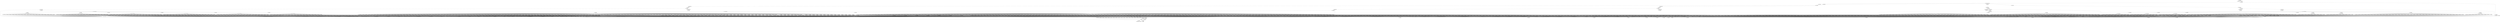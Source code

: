 digraph G {
  rankdir = BT
  n215 [shape=Mrecord label="{{n215|Map2|height=1}}" ]
  n189 -> n215
  n188 -> n215
  n189 [shape=Mrecord label="{{n189|Var|height=0}}" ]
  n188 [shape=Mrecord label="{{n188|Var|height=0}}" ]
  n214 [shape=Mrecord label="{{n214|Map2|height=19}}" ]
  n187 -> n214
  n213 -> n214
  n187 [shape=Mrecord label="{{n187|Var|height=0}}" ]
  n213 [shape=Mrecord label="{{n213|Map|height=18}}" ]
  n212 -> n213
  n212 [shape=Mrecord label="{{n212|Map2|height=17}}" ]
  n210 -> n212
  n211 -> n212
  n210 [shape=Mrecord label="{{n210|Unordered_array_fold|height=16}}" ]
  n209 -> n210
  n205 -> n210
  n201 -> n210
  n198 -> n210
  n209 [shape=Mrecord label="{{n209|Map|height=15}}" ]
  n208 -> n209
  n208 [shape=Mrecord label="{{n208|Bind_main|height=14}}" ]
  n207 -> n208
  n221 -> n208
  n207 [shape=Mrecord label="{{n207|Bind_lhs_change|height=1}}" ]
  n206 -> n207
  n206 [shape=Mrecord label="{{n206|Const|height=0}}" ]
  n221 [shape=Mrecord label="{{n221|Map|height=13}}" ]
  n220 -> n221
  n220 [shape=Mrecord label="{{n220|Map|height=12}}" ]
  n177 -> n220
  n177 [shape=Mrecord label="{{n177|Bind_main|height=11}}" ]
  n176 -> n177
  n1105 -> n177
  n176 [shape=Mrecord label="{{n176|Bind_lhs_change|height=4}}" ]
  n175 -> n176
  n175 [shape=Mrecord label="{{n175|Map2|height=3}}" ]
  n4 -> n175
  n40 -> n175
  n4 [shape=Mrecord label="{{n4|Map|height=2}}" ]
  n2 -> n4
  n2 [shape=Mrecord label="{{n2|Map|height=1}}" ]
  n1 -> n2
  n1 [shape=Mrecord label="{{n1|Var|height=0}}" ]
  n40 [shape=Mrecord label="{{n40|Var|height=0}}" ]
  n1105 [shape=Mrecord label="{{n1105|Map|height=10}}" ]
  n1104 -> n1105
  n1104 [shape=Mrecord label="{{n1104|Array_fold|height=9}}" ]
  n1103 -> n1104
  n777 -> n1104
  n1103 [shape=Mrecord label="{{n1103|Map|height=8}}" ]
  n1102 -> n1103
  n1102 [shape=Mrecord label="{{n1102|Array_fold|height=7}}" ]
  n1101 -> n1102
  n1099 -> n1102
  n1097 -> n1102
  n1095 -> n1102
  n1093 -> n1102
  n1091 -> n1102
  n1089 -> n1102
  n1087 -> n1102
  n1085 -> n1102
  n1083 -> n1102
  n1081 -> n1102
  n1079 -> n1102
  n1077 -> n1102
  n1075 -> n1102
  n1073 -> n1102
  n1071 -> n1102
  n1069 -> n1102
  n1067 -> n1102
  n1065 -> n1102
  n1063 -> n1102
  n1061 -> n1102
  n1059 -> n1102
  n1057 -> n1102
  n1055 -> n1102
  n1053 -> n1102
  n1051 -> n1102
  n1049 -> n1102
  n1047 -> n1102
  n1045 -> n1102
  n1043 -> n1102
  n1041 -> n1102
  n1039 -> n1102
  n1037 -> n1102
  n1035 -> n1102
  n1033 -> n1102
  n1031 -> n1102
  n1029 -> n1102
  n1027 -> n1102
  n1025 -> n1102
  n1023 -> n1102
  n1021 -> n1102
  n1019 -> n1102
  n1017 -> n1102
  n1015 -> n1102
  n1013 -> n1102
  n1011 -> n1102
  n1009 -> n1102
  n1007 -> n1102
  n1005 -> n1102
  n1003 -> n1102
  n1001 -> n1102
  n999 -> n1102
  n997 -> n1102
  n995 -> n1102
  n993 -> n1102
  n991 -> n1102
  n989 -> n1102
  n987 -> n1102
  n985 -> n1102
  n983 -> n1102
  n981 -> n1102
  n979 -> n1102
  n977 -> n1102
  n975 -> n1102
  n973 -> n1102
  n971 -> n1102
  n969 -> n1102
  n967 -> n1102
  n965 -> n1102
  n963 -> n1102
  n961 -> n1102
  n959 -> n1102
  n957 -> n1102
  n955 -> n1102
  n953 -> n1102
  n951 -> n1102
  n949 -> n1102
  n947 -> n1102
  n945 -> n1102
  n943 -> n1102
  n941 -> n1102
  n939 -> n1102
  n937 -> n1102
  n935 -> n1102
  n933 -> n1102
  n931 -> n1102
  n929 -> n1102
  n927 -> n1102
  n925 -> n1102
  n923 -> n1102
  n921 -> n1102
  n919 -> n1102
  n917 -> n1102
  n915 -> n1102
  n913 -> n1102
  n911 -> n1102
  n909 -> n1102
  n907 -> n1102
  n905 -> n1102
  n903 -> n1102
  n901 -> n1102
  n899 -> n1102
  n897 -> n1102
  n895 -> n1102
  n893 -> n1102
  n891 -> n1102
  n889 -> n1102
  n887 -> n1102
  n885 -> n1102
  n883 -> n1102
  n881 -> n1102
  n879 -> n1102
  n877 -> n1102
  n875 -> n1102
  n873 -> n1102
  n871 -> n1102
  n869 -> n1102
  n867 -> n1102
  n865 -> n1102
  n863 -> n1102
  n861 -> n1102
  n859 -> n1102
  n857 -> n1102
  n855 -> n1102
  n853 -> n1102
  n851 -> n1102
  n849 -> n1102
  n847 -> n1102
  n845 -> n1102
  n843 -> n1102
  n841 -> n1102
  n839 -> n1102
  n837 -> n1102
  n835 -> n1102
  n833 -> n1102
  n831 -> n1102
  n829 -> n1102
  n827 -> n1102
  n825 -> n1102
  n823 -> n1102
  n821 -> n1102
  n819 -> n1102
  n817 -> n1102
  n815 -> n1102
  n813 -> n1102
  n811 -> n1102
  n809 -> n1102
  n807 -> n1102
  n805 -> n1102
  n803 -> n1102
  n801 -> n1102
  n799 -> n1102
  n797 -> n1102
  n795 -> n1102
  n793 -> n1102
  n791 -> n1102
  n789 -> n1102
  n787 -> n1102
  n785 -> n1102
  n783 -> n1102
  n781 -> n1102
  n779 -> n1102
  n1101 [shape=Mrecord label="{{n1101|Map|height=6}}" ]
  n1100 -> n1101
  n1100 [shape=Mrecord label="{{n1100|Map2|height=5}}" ]
  n59 -> n1100
  n50 -> n1100
  n59 [shape=Mrecord label="{{n59|Map|height=1}}" ]
  n25 -> n59
  n25 [shape=Mrecord label="{{n25|Var|height=0}}" ]
  n50 [shape=Mrecord label="{{n50|Map|height=1}}" ]
  n16 -> n50
  n16 [shape=Mrecord label="{{n16|Var|height=0}}" ]
  n1099 [shape=Mrecord label="{{n1099|Map|height=6}}" ]
  n1098 -> n1099
  n1098 [shape=Mrecord label="{{n1098|Map2|height=5}}" ]
  n69 -> n1098
  n50 -> n1098
  n69 [shape=Mrecord label="{{n69|Map|height=1}}" ]
  n35 -> n69
  n35 [shape=Mrecord label="{{n35|Var|height=0}}" ]
  n1097 [shape=Mrecord label="{{n1097|Map|height=6}}" ]
  n1096 -> n1097
  n1096 [shape=Mrecord label="{{n1096|Map2|height=5}}" ]
  n58 -> n1096
  n50 -> n1096
  n58 [shape=Mrecord label="{{n58|Map|height=1}}" ]
  n24 -> n58
  n24 [shape=Mrecord label="{{n24|Var|height=0}}" ]
  n1095 [shape=Mrecord label="{{n1095|Map|height=6}}" ]
  n1094 -> n1095
  n1094 [shape=Mrecord label="{{n1094|Map2|height=5}}" ]
  n68 -> n1094
  n50 -> n1094
  n68 [shape=Mrecord label="{{n68|Map|height=1}}" ]
  n34 -> n68
  n34 [shape=Mrecord label="{{n34|Var|height=0}}" ]
  n1093 [shape=Mrecord label="{{n1093|Map|height=6}}" ]
  n1092 -> n1093
  n1092 [shape=Mrecord label="{{n1092|Map2|height=5}}" ]
  n57 -> n1092
  n50 -> n1092
  n57 [shape=Mrecord label="{{n57|Map|height=1}}" ]
  n23 -> n57
  n23 [shape=Mrecord label="{{n23|Var|height=0}}" ]
  n1091 [shape=Mrecord label="{{n1091|Map|height=6}}" ]
  n1090 -> n1091
  n1090 [shape=Mrecord label="{{n1090|Map2|height=5}}" ]
  n67 -> n1090
  n50 -> n1090
  n67 [shape=Mrecord label="{{n67|Map|height=1}}" ]
  n33 -> n67
  n33 [shape=Mrecord label="{{n33|Var|height=0}}" ]
  n1089 [shape=Mrecord label="{{n1089|Map|height=6}}" ]
  n1088 -> n1089
  n1088 [shape=Mrecord label="{{n1088|Map2|height=5}}" ]
  n56 -> n1088
  n50 -> n1088
  n56 [shape=Mrecord label="{{n56|Map|height=1}}" ]
  n22 -> n56
  n22 [shape=Mrecord label="{{n22|Var|height=0}}" ]
  n1087 [shape=Mrecord label="{{n1087|Map|height=6}}" ]
  n1086 -> n1087
  n1086 [shape=Mrecord label="{{n1086|Map2|height=5}}" ]
  n66 -> n1086
  n50 -> n1086
  n66 [shape=Mrecord label="{{n66|Map|height=1}}" ]
  n32 -> n66
  n32 [shape=Mrecord label="{{n32|Var|height=0}}" ]
  n1085 [shape=Mrecord label="{{n1085|Map|height=6}}" ]
  n1084 -> n1085
  n1084 [shape=Mrecord label="{{n1084|Map2|height=5}}" ]
  n69 -> n1084
  n60 -> n1084
  n60 [shape=Mrecord label="{{n60|Map|height=1}}" ]
  n26 -> n60
  n26 [shape=Mrecord label="{{n26|Var|height=0}}" ]
  n1083 [shape=Mrecord label="{{n1083|Map|height=6}}" ]
  n1082 -> n1083
  n1082 [shape=Mrecord label="{{n1082|Map2|height=5}}" ]
  n68 -> n1082
  n60 -> n1082
  n1081 [shape=Mrecord label="{{n1081|Map|height=6}}" ]
  n1080 -> n1081
  n1080 [shape=Mrecord label="{{n1080|Map2|height=5}}" ]
  n67 -> n1080
  n60 -> n1080
  n1079 [shape=Mrecord label="{{n1079|Map|height=6}}" ]
  n1078 -> n1079
  n1078 [shape=Mrecord label="{{n1078|Map2|height=5}}" ]
  n66 -> n1078
  n60 -> n1078
  n1077 [shape=Mrecord label="{{n1077|Map|height=6}}" ]
  n1076 -> n1077
  n1076 [shape=Mrecord label="{{n1076|Map2|height=5}}" ]
  n58 -> n1076
  n49 -> n1076
  n49 [shape=Mrecord label="{{n49|Map|height=1}}" ]
  n15 -> n49
  n15 [shape=Mrecord label="{{n15|Var|height=0}}" ]
  n1075 [shape=Mrecord label="{{n1075|Map|height=6}}" ]
  n1074 -> n1075
  n1074 [shape=Mrecord label="{{n1074|Map2|height=5}}" ]
  n68 -> n1074
  n49 -> n1074
  n1073 [shape=Mrecord label="{{n1073|Map|height=6}}" ]
  n1072 -> n1073
  n1072 [shape=Mrecord label="{{n1072|Map2|height=5}}" ]
  n57 -> n1072
  n49 -> n1072
  n1071 [shape=Mrecord label="{{n1071|Map|height=6}}" ]
  n1070 -> n1071
  n1070 [shape=Mrecord label="{{n1070|Map2|height=5}}" ]
  n67 -> n1070
  n49 -> n1070
  n1069 [shape=Mrecord label="{{n1069|Map|height=6}}" ]
  n1068 -> n1069
  n1068 [shape=Mrecord label="{{n1068|Map2|height=5}}" ]
  n56 -> n1068
  n49 -> n1068
  n1067 [shape=Mrecord label="{{n1067|Map|height=6}}" ]
  n1066 -> n1067
  n1066 [shape=Mrecord label="{{n1066|Map2|height=5}}" ]
  n66 -> n1066
  n49 -> n1066
  n1065 [shape=Mrecord label="{{n1065|Map|height=6}}" ]
  n1064 -> n1065
  n1064 [shape=Mrecord label="{{n1064|Map2|height=5}}" ]
  n68 -> n1064
  n59 -> n1064
  n1063 [shape=Mrecord label="{{n1063|Map|height=6}}" ]
  n1062 -> n1063
  n1062 [shape=Mrecord label="{{n1062|Map2|height=5}}" ]
  n67 -> n1062
  n59 -> n1062
  n1061 [shape=Mrecord label="{{n1061|Map|height=6}}" ]
  n1060 -> n1061
  n1060 [shape=Mrecord label="{{n1060|Map2|height=5}}" ]
  n66 -> n1060
  n59 -> n1060
  n1059 [shape=Mrecord label="{{n1059|Map|height=6}}" ]
  n1058 -> n1059
  n1058 [shape=Mrecord label="{{n1058|Map2|height=5}}" ]
  n57 -> n1058
  n48 -> n1058
  n48 [shape=Mrecord label="{{n48|Map|height=1}}" ]
  n14 -> n48
  n14 [shape=Mrecord label="{{n14|Var|height=0}}" ]
  n1057 [shape=Mrecord label="{{n1057|Map|height=6}}" ]
  n1056 -> n1057
  n1056 [shape=Mrecord label="{{n1056|Map2|height=5}}" ]
  n67 -> n1056
  n48 -> n1056
  n1055 [shape=Mrecord label="{{n1055|Map|height=6}}" ]
  n1054 -> n1055
  n1054 [shape=Mrecord label="{{n1054|Map2|height=5}}" ]
  n56 -> n1054
  n48 -> n1054
  n1053 [shape=Mrecord label="{{n1053|Map|height=6}}" ]
  n1052 -> n1053
  n1052 [shape=Mrecord label="{{n1052|Map2|height=5}}" ]
  n66 -> n1052
  n48 -> n1052
  n1051 [shape=Mrecord label="{{n1051|Map|height=6}}" ]
  n1050 -> n1051
  n1050 [shape=Mrecord label="{{n1050|Map2|height=5}}" ]
  n67 -> n1050
  n58 -> n1050
  n1049 [shape=Mrecord label="{{n1049|Map|height=6}}" ]
  n1048 -> n1049
  n1048 [shape=Mrecord label="{{n1048|Map2|height=5}}" ]
  n66 -> n1048
  n58 -> n1048
  n1047 [shape=Mrecord label="{{n1047|Map|height=6}}" ]
  n1046 -> n1047
  n1046 [shape=Mrecord label="{{n1046|Map2|height=5}}" ]
  n66 -> n1046
  n58 -> n1046
  n1045 [shape=Mrecord label="{{n1045|Map|height=6}}" ]
  n1044 -> n1045
  n1044 [shape=Mrecord label="{{n1044|Map2|height=5}}" ]
  n66 -> n1044
  n48 -> n1044
  n1043 [shape=Mrecord label="{{n1043|Map|height=6}}" ]
  n1042 -> n1043
  n1042 [shape=Mrecord label="{{n1042|Map2|height=5}}" ]
  n66 -> n1042
  n59 -> n1042
  n1041 [shape=Mrecord label="{{n1041|Map|height=6}}" ]
  n1040 -> n1041
  n1040 [shape=Mrecord label="{{n1040|Map2|height=5}}" ]
  n66 -> n1040
  n49 -> n1040
  n1039 [shape=Mrecord label="{{n1039|Map|height=6}}" ]
  n1038 -> n1039
  n1038 [shape=Mrecord label="{{n1038|Map2|height=5}}" ]
  n66 -> n1038
  n60 -> n1038
  n1037 [shape=Mrecord label="{{n1037|Map|height=6}}" ]
  n1036 -> n1037
  n1036 [shape=Mrecord label="{{n1036|Map2|height=5}}" ]
  n66 -> n1036
  n50 -> n1036
  n1035 [shape=Mrecord label="{{n1035|Map|height=6}}" ]
  n1034 -> n1035
  n1034 [shape=Mrecord label="{{n1034|Map2|height=5}}" ]
  n56 -> n1034
  n48 -> n1034
  n1033 [shape=Mrecord label="{{n1033|Map|height=6}}" ]
  n1032 -> n1033
  n1032 [shape=Mrecord label="{{n1032|Map2|height=5}}" ]
  n56 -> n1032
  n49 -> n1032
  n1031 [shape=Mrecord label="{{n1031|Map|height=6}}" ]
  n1030 -> n1031
  n1030 [shape=Mrecord label="{{n1030|Map2|height=5}}" ]
  n56 -> n1030
  n50 -> n1030
  n1029 [shape=Mrecord label="{{n1029|Map|height=6}}" ]
  n1028 -> n1029
  n1028 [shape=Mrecord label="{{n1028|Map2|height=5}}" ]
  n67 -> n1028
  n58 -> n1028
  n1027 [shape=Mrecord label="{{n1027|Map|height=6}}" ]
  n1026 -> n1027
  n1026 [shape=Mrecord label="{{n1026|Map2|height=5}}" ]
  n67 -> n1026
  n48 -> n1026
  n1025 [shape=Mrecord label="{{n1025|Map|height=6}}" ]
  n1024 -> n1025
  n1024 [shape=Mrecord label="{{n1024|Map2|height=5}}" ]
  n67 -> n1024
  n59 -> n1024
  n1023 [shape=Mrecord label="{{n1023|Map|height=6}}" ]
  n1022 -> n1023
  n1022 [shape=Mrecord label="{{n1022|Map2|height=5}}" ]
  n67 -> n1022
  n49 -> n1022
  n1021 [shape=Mrecord label="{{n1021|Map|height=6}}" ]
  n1020 -> n1021
  n1020 [shape=Mrecord label="{{n1020|Map2|height=5}}" ]
  n67 -> n1020
  n60 -> n1020
  n1019 [shape=Mrecord label="{{n1019|Map|height=6}}" ]
  n1018 -> n1019
  n1018 [shape=Mrecord label="{{n1018|Map2|height=5}}" ]
  n67 -> n1018
  n50 -> n1018
  n1017 [shape=Mrecord label="{{n1017|Map|height=6}}" ]
  n1016 -> n1017
  n1016 [shape=Mrecord label="{{n1016|Map2|height=5}}" ]
  n57 -> n1016
  n48 -> n1016
  n1015 [shape=Mrecord label="{{n1015|Map|height=6}}" ]
  n1014 -> n1015
  n1014 [shape=Mrecord label="{{n1014|Map2|height=5}}" ]
  n57 -> n1014
  n49 -> n1014
  n1013 [shape=Mrecord label="{{n1013|Map|height=6}}" ]
  n1012 -> n1013
  n1012 [shape=Mrecord label="{{n1012|Map2|height=5}}" ]
  n57 -> n1012
  n50 -> n1012
  n1011 [shape=Mrecord label="{{n1011|Map|height=6}}" ]
  n1010 -> n1011
  n1010 [shape=Mrecord label="{{n1010|Map2|height=5}}" ]
  n68 -> n1010
  n59 -> n1010
  n1009 [shape=Mrecord label="{{n1009|Map|height=6}}" ]
  n1008 -> n1009
  n1008 [shape=Mrecord label="{{n1008|Map2|height=5}}" ]
  n68 -> n1008
  n49 -> n1008
  n1007 [shape=Mrecord label="{{n1007|Map|height=6}}" ]
  n1006 -> n1007
  n1006 [shape=Mrecord label="{{n1006|Map2|height=5}}" ]
  n68 -> n1006
  n60 -> n1006
  n1005 [shape=Mrecord label="{{n1005|Map|height=6}}" ]
  n1004 -> n1005
  n1004 [shape=Mrecord label="{{n1004|Map2|height=5}}" ]
  n68 -> n1004
  n50 -> n1004
  n1003 [shape=Mrecord label="{{n1003|Map|height=6}}" ]
  n1002 -> n1003
  n1002 [shape=Mrecord label="{{n1002|Map2|height=5}}" ]
  n58 -> n1002
  n49 -> n1002
  n1001 [shape=Mrecord label="{{n1001|Map|height=6}}" ]
  n1000 -> n1001
  n1000 [shape=Mrecord label="{{n1000|Map2|height=5}}" ]
  n58 -> n1000
  n50 -> n1000
  n999 [shape=Mrecord label="{{n999|Map|height=6}}" ]
  n998 -> n999
  n998 [shape=Mrecord label="{{n998|Map2|height=5}}" ]
  n69 -> n998
  n60 -> n998
  n997 [shape=Mrecord label="{{n997|Map|height=6}}" ]
  n996 -> n997
  n996 [shape=Mrecord label="{{n996|Map2|height=5}}" ]
  n69 -> n996
  n50 -> n996
  n995 [shape=Mrecord label="{{n995|Map|height=6}}" ]
  n994 -> n995
  n994 [shape=Mrecord label="{{n994|Map2|height=5}}" ]
  n59 -> n994
  n50 -> n994
  n993 [shape=Mrecord label="{{n993|Map|height=6}}" ]
  n992 -> n993
  n992 [shape=Mrecord label="{{n992|Map2|height=5}}" ]
  n49 -> n992
  n50 -> n992
  n991 [shape=Mrecord label="{{n991|Map|height=6}}" ]
  n990 -> n991
  n990 [shape=Mrecord label="{{n990|Map2|height=5}}" ]
  n48 -> n990
  n50 -> n990
  n989 [shape=Mrecord label="{{n989|Map|height=6}}" ]
  n988 -> n989
  n988 [shape=Mrecord label="{{n988|Map2|height=5}}" ]
  n47 -> n988
  n50 -> n988
  n47 [shape=Mrecord label="{{n47|Map|height=1}}" ]
  n13 -> n47
  n13 [shape=Mrecord label="{{n13|Var|height=0}}" ]
  n987 [shape=Mrecord label="{{n987|Map|height=6}}" ]
  n986 -> n987
  n986 [shape=Mrecord label="{{n986|Map2|height=5}}" ]
  n46 -> n986
  n50 -> n986
  n46 [shape=Mrecord label="{{n46|Map|height=1}}" ]
  n12 -> n46
  n12 [shape=Mrecord label="{{n12|Var|height=0}}" ]
  n985 [shape=Mrecord label="{{n985|Map|height=6}}" ]
  n984 -> n985
  n984 [shape=Mrecord label="{{n984|Map2|height=5}}" ]
  n49 -> n984
  n60 -> n984
  n983 [shape=Mrecord label="{{n983|Map|height=6}}" ]
  n982 -> n983
  n982 [shape=Mrecord label="{{n982|Map2|height=5}}" ]
  n59 -> n982
  n60 -> n982
  n981 [shape=Mrecord label="{{n981|Map|height=6}}" ]
  n980 -> n981
  n980 [shape=Mrecord label="{{n980|Map2|height=5}}" ]
  n48 -> n980
  n60 -> n980
  n979 [shape=Mrecord label="{{n979|Map|height=6}}" ]
  n978 -> n979
  n978 [shape=Mrecord label="{{n978|Map2|height=5}}" ]
  n58 -> n978
  n60 -> n978
  n977 [shape=Mrecord label="{{n977|Map|height=6}}" ]
  n976 -> n977
  n976 [shape=Mrecord label="{{n976|Map2|height=5}}" ]
  n47 -> n976
  n60 -> n976
  n975 [shape=Mrecord label="{{n975|Map|height=6}}" ]
  n974 -> n975
  n974 [shape=Mrecord label="{{n974|Map2|height=5}}" ]
  n57 -> n974
  n60 -> n974
  n973 [shape=Mrecord label="{{n973|Map|height=6}}" ]
  n972 -> n973
  n972 [shape=Mrecord label="{{n972|Map2|height=5}}" ]
  n46 -> n972
  n60 -> n972
  n971 [shape=Mrecord label="{{n971|Map|height=6}}" ]
  n970 -> n971
  n970 [shape=Mrecord label="{{n970|Map2|height=5}}" ]
  n56 -> n970
  n60 -> n970
  n969 [shape=Mrecord label="{{n969|Map|height=6}}" ]
  n968 -> n969
  n968 [shape=Mrecord label="{{n968|Map2|height=5}}" ]
  n49 -> n968
  n70 -> n968
  n70 [shape=Mrecord label="{{n70|Map|height=1}}" ]
  n36 -> n70
  n36 [shape=Mrecord label="{{n36|Var|height=0}}" ]
  n967 [shape=Mrecord label="{{n967|Map|height=6}}" ]
  n966 -> n967
  n966 [shape=Mrecord label="{{n966|Map2|height=5}}" ]
  n59 -> n966
  n70 -> n966
  n965 [shape=Mrecord label="{{n965|Map|height=6}}" ]
  n964 -> n965
  n964 [shape=Mrecord label="{{n964|Map2|height=5}}" ]
  n69 -> n964
  n70 -> n964
  n963 [shape=Mrecord label="{{n963|Map|height=6}}" ]
  n962 -> n963
  n962 [shape=Mrecord label="{{n962|Map2|height=5}}" ]
  n48 -> n962
  n70 -> n962
  n961 [shape=Mrecord label="{{n961|Map|height=6}}" ]
  n960 -> n961
  n960 [shape=Mrecord label="{{n960|Map2|height=5}}" ]
  n58 -> n960
  n70 -> n960
  n959 [shape=Mrecord label="{{n959|Map|height=6}}" ]
  n958 -> n959
  n958 [shape=Mrecord label="{{n958|Map2|height=5}}" ]
  n68 -> n958
  n70 -> n958
  n957 [shape=Mrecord label="{{n957|Map|height=6}}" ]
  n956 -> n957
  n956 [shape=Mrecord label="{{n956|Map2|height=5}}" ]
  n47 -> n956
  n70 -> n956
  n955 [shape=Mrecord label="{{n955|Map|height=6}}" ]
  n954 -> n955
  n954 [shape=Mrecord label="{{n954|Map2|height=5}}" ]
  n57 -> n954
  n70 -> n954
  n953 [shape=Mrecord label="{{n953|Map|height=6}}" ]
  n952 -> n953
  n952 [shape=Mrecord label="{{n952|Map2|height=5}}" ]
  n67 -> n952
  n70 -> n952
  n951 [shape=Mrecord label="{{n951|Map|height=6}}" ]
  n950 -> n951
  n950 [shape=Mrecord label="{{n950|Map2|height=5}}" ]
  n46 -> n950
  n70 -> n950
  n949 [shape=Mrecord label="{{n949|Map|height=6}}" ]
  n948 -> n949
  n948 [shape=Mrecord label="{{n948|Map2|height=5}}" ]
  n56 -> n948
  n70 -> n948
  n947 [shape=Mrecord label="{{n947|Map|height=6}}" ]
  n946 -> n947
  n946 [shape=Mrecord label="{{n946|Map2|height=5}}" ]
  n66 -> n946
  n70 -> n946
  n945 [shape=Mrecord label="{{n945|Map|height=6}}" ]
  n944 -> n945
  n944 [shape=Mrecord label="{{n944|Map2|height=5}}" ]
  n48 -> n944
  n49 -> n944
  n943 [shape=Mrecord label="{{n943|Map|height=6}}" ]
  n942 -> n943
  n942 [shape=Mrecord label="{{n942|Map2|height=5}}" ]
  n47 -> n942
  n49 -> n942
  n941 [shape=Mrecord label="{{n941|Map|height=6}}" ]
  n940 -> n941
  n940 [shape=Mrecord label="{{n940|Map2|height=5}}" ]
  n46 -> n940
  n49 -> n940
  n939 [shape=Mrecord label="{{n939|Map|height=6}}" ]
  n938 -> n939
  n938 [shape=Mrecord label="{{n938|Map2|height=5}}" ]
  n48 -> n938
  n59 -> n938
  n937 [shape=Mrecord label="{{n937|Map|height=6}}" ]
  n936 -> n937
  n936 [shape=Mrecord label="{{n936|Map2|height=5}}" ]
  n58 -> n936
  n59 -> n936
  n935 [shape=Mrecord label="{{n935|Map|height=6}}" ]
  n934 -> n935
  n934 [shape=Mrecord label="{{n934|Map2|height=5}}" ]
  n47 -> n934
  n59 -> n934
  n933 [shape=Mrecord label="{{n933|Map|height=6}}" ]
  n932 -> n933
  n932 [shape=Mrecord label="{{n932|Map2|height=5}}" ]
  n57 -> n932
  n59 -> n932
  n931 [shape=Mrecord label="{{n931|Map|height=6}}" ]
  n930 -> n931
  n930 [shape=Mrecord label="{{n930|Map2|height=5}}" ]
  n46 -> n930
  n59 -> n930
  n929 [shape=Mrecord label="{{n929|Map|height=6}}" ]
  n928 -> n929
  n928 [shape=Mrecord label="{{n928|Map2|height=5}}" ]
  n56 -> n928
  n59 -> n928
  n927 [shape=Mrecord label="{{n927|Map|height=6}}" ]
  n926 -> n927
  n926 [shape=Mrecord label="{{n926|Map2|height=5}}" ]
  n48 -> n926
  n69 -> n926
  n925 [shape=Mrecord label="{{n925|Map|height=6}}" ]
  n924 -> n925
  n924 [shape=Mrecord label="{{n924|Map2|height=5}}" ]
  n58 -> n924
  n69 -> n924
  n923 [shape=Mrecord label="{{n923|Map|height=6}}" ]
  n922 -> n923
  n922 [shape=Mrecord label="{{n922|Map2|height=5}}" ]
  n68 -> n922
  n69 -> n922
  n921 [shape=Mrecord label="{{n921|Map|height=6}}" ]
  n920 -> n921
  n920 [shape=Mrecord label="{{n920|Map2|height=5}}" ]
  n47 -> n920
  n69 -> n920
  n919 [shape=Mrecord label="{{n919|Map|height=6}}" ]
  n918 -> n919
  n918 [shape=Mrecord label="{{n918|Map2|height=5}}" ]
  n57 -> n918
  n69 -> n918
  n917 [shape=Mrecord label="{{n917|Map|height=6}}" ]
  n916 -> n917
  n916 [shape=Mrecord label="{{n916|Map2|height=5}}" ]
  n67 -> n916
  n69 -> n916
  n915 [shape=Mrecord label="{{n915|Map|height=6}}" ]
  n914 -> n915
  n914 [shape=Mrecord label="{{n914|Map2|height=5}}" ]
  n46 -> n914
  n69 -> n914
  n913 [shape=Mrecord label="{{n913|Map|height=6}}" ]
  n912 -> n913
  n912 [shape=Mrecord label="{{n912|Map2|height=5}}" ]
  n56 -> n912
  n69 -> n912
  n911 [shape=Mrecord label="{{n911|Map|height=6}}" ]
  n910 -> n911
  n910 [shape=Mrecord label="{{n910|Map2|height=5}}" ]
  n66 -> n910
  n69 -> n910
  n909 [shape=Mrecord label="{{n909|Map|height=6}}" ]
  n908 -> n909
  n908 [shape=Mrecord label="{{n908|Map2|height=5}}" ]
  n47 -> n908
  n48 -> n908
  n907 [shape=Mrecord label="{{n907|Map|height=6}}" ]
  n906 -> n907
  n906 [shape=Mrecord label="{{n906|Map2|height=5}}" ]
  n46 -> n906
  n48 -> n906
  n905 [shape=Mrecord label="{{n905|Map|height=6}}" ]
  n904 -> n905
  n904 [shape=Mrecord label="{{n904|Map2|height=5}}" ]
  n47 -> n904
  n58 -> n904
  n903 [shape=Mrecord label="{{n903|Map|height=6}}" ]
  n902 -> n903
  n902 [shape=Mrecord label="{{n902|Map2|height=5}}" ]
  n57 -> n902
  n58 -> n902
  n901 [shape=Mrecord label="{{n901|Map|height=6}}" ]
  n900 -> n901
  n900 [shape=Mrecord label="{{n900|Map2|height=5}}" ]
  n46 -> n900
  n58 -> n900
  n899 [shape=Mrecord label="{{n899|Map|height=6}}" ]
  n898 -> n899
  n898 [shape=Mrecord label="{{n898|Map2|height=5}}" ]
  n56 -> n898
  n58 -> n898
  n897 [shape=Mrecord label="{{n897|Map|height=6}}" ]
  n896 -> n897
  n896 [shape=Mrecord label="{{n896|Map2|height=5}}" ]
  n47 -> n896
  n68 -> n896
  n895 [shape=Mrecord label="{{n895|Map|height=6}}" ]
  n894 -> n895
  n894 [shape=Mrecord label="{{n894|Map2|height=5}}" ]
  n57 -> n894
  n68 -> n894
  n893 [shape=Mrecord label="{{n893|Map|height=6}}" ]
  n892 -> n893
  n892 [shape=Mrecord label="{{n892|Map2|height=5}}" ]
  n67 -> n892
  n68 -> n892
  n891 [shape=Mrecord label="{{n891|Map|height=6}}" ]
  n890 -> n891
  n890 [shape=Mrecord label="{{n890|Map2|height=5}}" ]
  n46 -> n890
  n68 -> n890
  n889 [shape=Mrecord label="{{n889|Map|height=6}}" ]
  n888 -> n889
  n888 [shape=Mrecord label="{{n888|Map2|height=5}}" ]
  n56 -> n888
  n68 -> n888
  n887 [shape=Mrecord label="{{n887|Map|height=6}}" ]
  n886 -> n887
  n886 [shape=Mrecord label="{{n886|Map2|height=5}}" ]
  n66 -> n886
  n68 -> n886
  n885 [shape=Mrecord label="{{n885|Map|height=6}}" ]
  n884 -> n885
  n884 [shape=Mrecord label="{{n884|Map2|height=5}}" ]
  n66 -> n884
  n68 -> n884
  n883 [shape=Mrecord label="{{n883|Map|height=6}}" ]
  n882 -> n883
  n882 [shape=Mrecord label="{{n882|Map2|height=5}}" ]
  n66 -> n882
  n69 -> n882
  n881 [shape=Mrecord label="{{n881|Map|height=6}}" ]
  n880 -> n881
  n880 [shape=Mrecord label="{{n880|Map2|height=5}}" ]
  n66 -> n880
  n70 -> n880
  n879 [shape=Mrecord label="{{n879|Map|height=6}}" ]
  n878 -> n879
  n878 [shape=Mrecord label="{{n878|Map2|height=5}}" ]
  n56 -> n878
  n68 -> n878
  n877 [shape=Mrecord label="{{n877|Map|height=6}}" ]
  n876 -> n877
  n876 [shape=Mrecord label="{{n876|Map2|height=5}}" ]
  n56 -> n876
  n58 -> n876
  n875 [shape=Mrecord label="{{n875|Map|height=6}}" ]
  n874 -> n875
  n874 [shape=Mrecord label="{{n874|Map2|height=5}}" ]
  n56 -> n874
  n69 -> n874
  n873 [shape=Mrecord label="{{n873|Map|height=6}}" ]
  n872 -> n873
  n872 [shape=Mrecord label="{{n872|Map2|height=5}}" ]
  n56 -> n872
  n59 -> n872
  n871 [shape=Mrecord label="{{n871|Map|height=6}}" ]
  n870 -> n871
  n870 [shape=Mrecord label="{{n870|Map2|height=5}}" ]
  n56 -> n870
  n70 -> n870
  n869 [shape=Mrecord label="{{n869|Map|height=6}}" ]
  n868 -> n869
  n868 [shape=Mrecord label="{{n868|Map2|height=5}}" ]
  n56 -> n868
  n60 -> n868
  n867 [shape=Mrecord label="{{n867|Map|height=6}}" ]
  n866 -> n867
  n866 [shape=Mrecord label="{{n866|Map2|height=5}}" ]
  n46 -> n866
  n68 -> n866
  n865 [shape=Mrecord label="{{n865|Map|height=6}}" ]
  n864 -> n865
  n864 [shape=Mrecord label="{{n864|Map2|height=5}}" ]
  n46 -> n864
  n58 -> n864
  n863 [shape=Mrecord label="{{n863|Map|height=6}}" ]
  n862 -> n863
  n862 [shape=Mrecord label="{{n862|Map2|height=5}}" ]
  n46 -> n862
  n48 -> n862
  n861 [shape=Mrecord label="{{n861|Map|height=6}}" ]
  n860 -> n861
  n860 [shape=Mrecord label="{{n860|Map2|height=5}}" ]
  n46 -> n860
  n69 -> n860
  n859 [shape=Mrecord label="{{n859|Map|height=6}}" ]
  n858 -> n859
  n858 [shape=Mrecord label="{{n858|Map2|height=5}}" ]
  n46 -> n858
  n59 -> n858
  n857 [shape=Mrecord label="{{n857|Map|height=6}}" ]
  n856 -> n857
  n856 [shape=Mrecord label="{{n856|Map2|height=5}}" ]
  n46 -> n856
  n49 -> n856
  n855 [shape=Mrecord label="{{n855|Map|height=6}}" ]
  n854 -> n855
  n854 [shape=Mrecord label="{{n854|Map2|height=5}}" ]
  n46 -> n854
  n70 -> n854
  n853 [shape=Mrecord label="{{n853|Map|height=6}}" ]
  n852 -> n853
  n852 [shape=Mrecord label="{{n852|Map2|height=5}}" ]
  n46 -> n852
  n60 -> n852
  n851 [shape=Mrecord label="{{n851|Map|height=6}}" ]
  n850 -> n851
  n850 [shape=Mrecord label="{{n850|Map2|height=5}}" ]
  n46 -> n850
  n50 -> n850
  n849 [shape=Mrecord label="{{n849|Map|height=6}}" ]
  n848 -> n849
  n848 [shape=Mrecord label="{{n848|Map2|height=5}}" ]
  n67 -> n848
  n68 -> n848
  n847 [shape=Mrecord label="{{n847|Map|height=6}}" ]
  n846 -> n847
  n846 [shape=Mrecord label="{{n846|Map2|height=5}}" ]
  n67 -> n846
  n69 -> n846
  n845 [shape=Mrecord label="{{n845|Map|height=6}}" ]
  n844 -> n845
  n844 [shape=Mrecord label="{{n844|Map2|height=5}}" ]
  n67 -> n844
  n70 -> n844
  n843 [shape=Mrecord label="{{n843|Map|height=6}}" ]
  n842 -> n843
  n842 [shape=Mrecord label="{{n842|Map2|height=5}}" ]
  n57 -> n842
  n68 -> n842
  n841 [shape=Mrecord label="{{n841|Map|height=6}}" ]
  n840 -> n841
  n840 [shape=Mrecord label="{{n840|Map2|height=5}}" ]
  n57 -> n840
  n58 -> n840
  n839 [shape=Mrecord label="{{n839|Map|height=6}}" ]
  n838 -> n839
  n838 [shape=Mrecord label="{{n838|Map2|height=5}}" ]
  n57 -> n838
  n69 -> n838
  n837 [shape=Mrecord label="{{n837|Map|height=6}}" ]
  n836 -> n837
  n836 [shape=Mrecord label="{{n836|Map2|height=5}}" ]
  n57 -> n836
  n59 -> n836
  n835 [shape=Mrecord label="{{n835|Map|height=6}}" ]
  n834 -> n835
  n834 [shape=Mrecord label="{{n834|Map2|height=5}}" ]
  n57 -> n834
  n70 -> n834
  n833 [shape=Mrecord label="{{n833|Map|height=6}}" ]
  n832 -> n833
  n832 [shape=Mrecord label="{{n832|Map2|height=5}}" ]
  n57 -> n832
  n60 -> n832
  n831 [shape=Mrecord label="{{n831|Map|height=6}}" ]
  n830 -> n831
  n830 [shape=Mrecord label="{{n830|Map2|height=5}}" ]
  n47 -> n830
  n68 -> n830
  n829 [shape=Mrecord label="{{n829|Map|height=6}}" ]
  n828 -> n829
  n828 [shape=Mrecord label="{{n828|Map2|height=5}}" ]
  n47 -> n828
  n58 -> n828
  n827 [shape=Mrecord label="{{n827|Map|height=6}}" ]
  n826 -> n827
  n826 [shape=Mrecord label="{{n826|Map2|height=5}}" ]
  n47 -> n826
  n48 -> n826
  n825 [shape=Mrecord label="{{n825|Map|height=6}}" ]
  n824 -> n825
  n824 [shape=Mrecord label="{{n824|Map2|height=5}}" ]
  n47 -> n824
  n69 -> n824
  n823 [shape=Mrecord label="{{n823|Map|height=6}}" ]
  n822 -> n823
  n822 [shape=Mrecord label="{{n822|Map2|height=5}}" ]
  n47 -> n822
  n59 -> n822
  n821 [shape=Mrecord label="{{n821|Map|height=6}}" ]
  n820 -> n821
  n820 [shape=Mrecord label="{{n820|Map2|height=5}}" ]
  n47 -> n820
  n49 -> n820
  n819 [shape=Mrecord label="{{n819|Map|height=6}}" ]
  n818 -> n819
  n818 [shape=Mrecord label="{{n818|Map2|height=5}}" ]
  n47 -> n818
  n70 -> n818
  n817 [shape=Mrecord label="{{n817|Map|height=6}}" ]
  n816 -> n817
  n816 [shape=Mrecord label="{{n816|Map2|height=5}}" ]
  n47 -> n816
  n60 -> n816
  n815 [shape=Mrecord label="{{n815|Map|height=6}}" ]
  n814 -> n815
  n814 [shape=Mrecord label="{{n814|Map2|height=5}}" ]
  n47 -> n814
  n50 -> n814
  n813 [shape=Mrecord label="{{n813|Map|height=6}}" ]
  n812 -> n813
  n812 [shape=Mrecord label="{{n812|Map2|height=5}}" ]
  n68 -> n812
  n69 -> n812
  n811 [shape=Mrecord label="{{n811|Map|height=6}}" ]
  n810 -> n811
  n810 [shape=Mrecord label="{{n810|Map2|height=5}}" ]
  n68 -> n810
  n70 -> n810
  n809 [shape=Mrecord label="{{n809|Map|height=6}}" ]
  n808 -> n809
  n808 [shape=Mrecord label="{{n808|Map2|height=5}}" ]
  n58 -> n808
  n69 -> n808
  n807 [shape=Mrecord label="{{n807|Map|height=6}}" ]
  n806 -> n807
  n806 [shape=Mrecord label="{{n806|Map2|height=5}}" ]
  n58 -> n806
  n59 -> n806
  n805 [shape=Mrecord label="{{n805|Map|height=6}}" ]
  n804 -> n805
  n804 [shape=Mrecord label="{{n804|Map2|height=5}}" ]
  n58 -> n804
  n70 -> n804
  n803 [shape=Mrecord label="{{n803|Map|height=6}}" ]
  n802 -> n803
  n802 [shape=Mrecord label="{{n802|Map2|height=5}}" ]
  n58 -> n802
  n60 -> n802
  n801 [shape=Mrecord label="{{n801|Map|height=6}}" ]
  n800 -> n801
  n800 [shape=Mrecord label="{{n800|Map2|height=5}}" ]
  n48 -> n800
  n69 -> n800
  n799 [shape=Mrecord label="{{n799|Map|height=6}}" ]
  n798 -> n799
  n798 [shape=Mrecord label="{{n798|Map2|height=5}}" ]
  n48 -> n798
  n59 -> n798
  n797 [shape=Mrecord label="{{n797|Map|height=6}}" ]
  n796 -> n797
  n796 [shape=Mrecord label="{{n796|Map2|height=5}}" ]
  n48 -> n796
  n49 -> n796
  n795 [shape=Mrecord label="{{n795|Map|height=6}}" ]
  n794 -> n795
  n794 [shape=Mrecord label="{{n794|Map2|height=5}}" ]
  n48 -> n794
  n70 -> n794
  n793 [shape=Mrecord label="{{n793|Map|height=6}}" ]
  n792 -> n793
  n792 [shape=Mrecord label="{{n792|Map2|height=5}}" ]
  n48 -> n792
  n60 -> n792
  n791 [shape=Mrecord label="{{n791|Map|height=6}}" ]
  n790 -> n791
  n790 [shape=Mrecord label="{{n790|Map2|height=5}}" ]
  n48 -> n790
  n50 -> n790
  n789 [shape=Mrecord label="{{n789|Map|height=6}}" ]
  n788 -> n789
  n788 [shape=Mrecord label="{{n788|Map2|height=5}}" ]
  n69 -> n788
  n70 -> n788
  n787 [shape=Mrecord label="{{n787|Map|height=6}}" ]
  n786 -> n787
  n786 [shape=Mrecord label="{{n786|Map2|height=5}}" ]
  n59 -> n786
  n70 -> n786
  n785 [shape=Mrecord label="{{n785|Map|height=6}}" ]
  n784 -> n785
  n784 [shape=Mrecord label="{{n784|Map2|height=5}}" ]
  n59 -> n784
  n60 -> n784
  n783 [shape=Mrecord label="{{n783|Map|height=6}}" ]
  n782 -> n783
  n782 [shape=Mrecord label="{{n782|Map2|height=5}}" ]
  n49 -> n782
  n70 -> n782
  n781 [shape=Mrecord label="{{n781|Map|height=6}}" ]
  n780 -> n781
  n780 [shape=Mrecord label="{{n780|Map2|height=5}}" ]
  n49 -> n780
  n60 -> n780
  n779 [shape=Mrecord label="{{n779|Map|height=6}}" ]
  n778 -> n779
  n778 [shape=Mrecord label="{{n778|Map2|height=5}}" ]
  n49 -> n778
  n50 -> n778
  n777 [shape=Mrecord label="{{n777|Map|height=8}}" ]
  n776 -> n777
  n776 [shape=Mrecord label="{{n776|Array_fold|height=7}}" ]
  n775 -> n776
  n773 -> n776
  n771 -> n776
  n769 -> n776
  n767 -> n776
  n765 -> n776
  n763 -> n776
  n761 -> n776
  n759 -> n776
  n757 -> n776
  n755 -> n776
  n753 -> n776
  n751 -> n776
  n749 -> n776
  n747 -> n776
  n745 -> n776
  n743 -> n776
  n741 -> n776
  n739 -> n776
  n737 -> n776
  n735 -> n776
  n733 -> n776
  n731 -> n776
  n729 -> n776
  n727 -> n776
  n725 -> n776
  n723 -> n776
  n721 -> n776
  n719 -> n776
  n717 -> n776
  n715 -> n776
  n713 -> n776
  n711 -> n776
  n709 -> n776
  n707 -> n776
  n705 -> n776
  n703 -> n776
  n701 -> n776
  n699 -> n776
  n697 -> n776
  n695 -> n776
  n693 -> n776
  n691 -> n776
  n689 -> n776
  n687 -> n776
  n685 -> n776
  n683 -> n776
  n681 -> n776
  n679 -> n776
  n677 -> n776
  n675 -> n776
  n673 -> n776
  n671 -> n776
  n669 -> n776
  n667 -> n776
  n665 -> n776
  n663 -> n776
  n661 -> n776
  n659 -> n776
  n657 -> n776
  n655 -> n776
  n653 -> n776
  n651 -> n776
  n649 -> n776
  n647 -> n776
  n645 -> n776
  n643 -> n776
  n641 -> n776
  n639 -> n776
  n637 -> n776
  n635 -> n776
  n633 -> n776
  n631 -> n776
  n629 -> n776
  n627 -> n776
  n625 -> n776
  n623 -> n776
  n621 -> n776
  n619 -> n776
  n617 -> n776
  n615 -> n776
  n613 -> n776
  n611 -> n776
  n609 -> n776
  n607 -> n776
  n605 -> n776
  n603 -> n776
  n601 -> n776
  n599 -> n776
  n597 -> n776
  n595 -> n776
  n593 -> n776
  n591 -> n776
  n589 -> n776
  n587 -> n776
  n585 -> n776
  n583 -> n776
  n581 -> n776
  n579 -> n776
  n577 -> n776
  n575 -> n776
  n573 -> n776
  n571 -> n776
  n569 -> n776
  n567 -> n776
  n565 -> n776
  n563 -> n776
  n561 -> n776
  n559 -> n776
  n557 -> n776
  n555 -> n776
  n553 -> n776
  n551 -> n776
  n549 -> n776
  n547 -> n776
  n545 -> n776
  n543 -> n776
  n541 -> n776
  n539 -> n776
  n537 -> n776
  n535 -> n776
  n533 -> n776
  n531 -> n776
  n529 -> n776
  n527 -> n776
  n525 -> n776
  n523 -> n776
  n521 -> n776
  n519 -> n776
  n517 -> n776
  n515 -> n776
  n513 -> n776
  n511 -> n776
  n509 -> n776
  n507 -> n776
  n505 -> n776
  n503 -> n776
  n501 -> n776
  n499 -> n776
  n497 -> n776
  n495 -> n776
  n493 -> n776
  n491 -> n776
  n489 -> n776
  n487 -> n776
  n485 -> n776
  n483 -> n776
  n481 -> n776
  n479 -> n776
  n477 -> n776
  n475 -> n776
  n473 -> n776
  n471 -> n776
  n469 -> n776
  n467 -> n776
  n465 -> n776
  n463 -> n776
  n461 -> n776
  n459 -> n776
  n457 -> n776
  n455 -> n776
  n453 -> n776
  n775 [shape=Mrecord label="{{n775|Map|height=6}}" ]
  n774 -> n775
  n774 [shape=Mrecord label="{{n774|Map2|height=5}}" ]
  n51 -> n774
  n42 -> n774
  n51 [shape=Mrecord label="{{n51|Map|height=1}}" ]
  n17 -> n51
  n17 [shape=Mrecord label="{{n17|Var|height=0}}" ]
  n42 [shape=Mrecord label="{{n42|Map|height=1}}" ]
  n8 -> n42
  n8 [shape=Mrecord label="{{n8|Var|height=0}}" ]
  n773 [shape=Mrecord label="{{n773|Map|height=6}}" ]
  n772 -> n773
  n772 [shape=Mrecord label="{{n772|Map2|height=5}}" ]
  n61 -> n772
  n42 -> n772
  n61 [shape=Mrecord label="{{n61|Map|height=1}}" ]
  n27 -> n61
  n27 [shape=Mrecord label="{{n27|Var|height=0}}" ]
  n771 [shape=Mrecord label="{{n771|Map|height=6}}" ]
  n770 -> n771
  n770 [shape=Mrecord label="{{n770|Map2|height=5}}" ]
  n61 -> n770
  n52 -> n770
  n52 [shape=Mrecord label="{{n52|Map|height=1}}" ]
  n18 -> n52
  n18 [shape=Mrecord label="{{n18|Var|height=0}}" ]
  n769 [shape=Mrecord label="{{n769|Map|height=6}}" ]
  n768 -> n769
  n768 [shape=Mrecord label="{{n768|Map2|height=5}}" ]
  n51 -> n768
  n43 -> n768
  n43 [shape=Mrecord label="{{n43|Map|height=1}}" ]
  n9 -> n43
  n9 [shape=Mrecord label="{{n9|Var|height=0}}" ]
  n767 [shape=Mrecord label="{{n767|Map|height=6}}" ]
  n766 -> n767
  n766 [shape=Mrecord label="{{n766|Map2|height=5}}" ]
  n61 -> n766
  n43 -> n766
  n765 [shape=Mrecord label="{{n765|Map|height=6}}" ]
  n764 -> n765
  n764 [shape=Mrecord label="{{n764|Map2|height=5}}" ]
  n52 -> n764
  n43 -> n764
  n763 [shape=Mrecord label="{{n763|Map|height=6}}" ]
  n762 -> n763
  n762 [shape=Mrecord label="{{n762|Map2|height=5}}" ]
  n62 -> n762
  n43 -> n762
  n62 [shape=Mrecord label="{{n62|Map|height=1}}" ]
  n28 -> n62
  n28 [shape=Mrecord label="{{n28|Var|height=0}}" ]
  n761 [shape=Mrecord label="{{n761|Map|height=6}}" ]
  n760 -> n761
  n760 [shape=Mrecord label="{{n760|Map2|height=5}}" ]
  n61 -> n760
  n53 -> n760
  n53 [shape=Mrecord label="{{n53|Map|height=1}}" ]
  n19 -> n53
  n19 [shape=Mrecord label="{{n19|Var|height=0}}" ]
  n759 [shape=Mrecord label="{{n759|Map|height=6}}" ]
  n758 -> n759
  n758 [shape=Mrecord label="{{n758|Map2|height=5}}" ]
  n62 -> n758
  n53 -> n758
  n757 [shape=Mrecord label="{{n757|Map|height=6}}" ]
  n756 -> n757
  n756 [shape=Mrecord label="{{n756|Map2|height=5}}" ]
  n51 -> n756
  n44 -> n756
  n44 [shape=Mrecord label="{{n44|Map|height=1}}" ]
  n10 -> n44
  n10 [shape=Mrecord label="{{n10|Var|height=0}}" ]
  n755 [shape=Mrecord label="{{n755|Map|height=6}}" ]
  n754 -> n755
  n754 [shape=Mrecord label="{{n754|Map2|height=5}}" ]
  n61 -> n754
  n44 -> n754
  n753 [shape=Mrecord label="{{n753|Map|height=6}}" ]
  n752 -> n753
  n752 [shape=Mrecord label="{{n752|Map2|height=5}}" ]
  n52 -> n752
  n44 -> n752
  n751 [shape=Mrecord label="{{n751|Map|height=6}}" ]
  n750 -> n751
  n750 [shape=Mrecord label="{{n750|Map2|height=5}}" ]
  n62 -> n750
  n44 -> n750
  n749 [shape=Mrecord label="{{n749|Map|height=6}}" ]
  n748 -> n749
  n748 [shape=Mrecord label="{{n748|Map2|height=5}}" ]
  n53 -> n748
  n44 -> n748
  n747 [shape=Mrecord label="{{n747|Map|height=6}}" ]
  n746 -> n747
  n746 [shape=Mrecord label="{{n746|Map2|height=5}}" ]
  n63 -> n746
  n44 -> n746
  n63 [shape=Mrecord label="{{n63|Map|height=1}}" ]
  n29 -> n63
  n29 [shape=Mrecord label="{{n29|Var|height=0}}" ]
  n745 [shape=Mrecord label="{{n745|Map|height=6}}" ]
  n744 -> n745
  n744 [shape=Mrecord label="{{n744|Map2|height=5}}" ]
  n61 -> n744
  n54 -> n744
  n54 [shape=Mrecord label="{{n54|Map|height=1}}" ]
  n20 -> n54
  n20 [shape=Mrecord label="{{n20|Var|height=0}}" ]
  n743 [shape=Mrecord label="{{n743|Map|height=6}}" ]
  n742 -> n743
  n742 [shape=Mrecord label="{{n742|Map2|height=5}}" ]
  n62 -> n742
  n54 -> n742
  n741 [shape=Mrecord label="{{n741|Map|height=6}}" ]
  n740 -> n741
  n740 [shape=Mrecord label="{{n740|Map2|height=5}}" ]
  n63 -> n740
  n54 -> n740
  n739 [shape=Mrecord label="{{n739|Map|height=6}}" ]
  n738 -> n739
  n738 [shape=Mrecord label="{{n738|Map2|height=5}}" ]
  n51 -> n738
  n45 -> n738
  n45 [shape=Mrecord label="{{n45|Map|height=1}}" ]
  n11 -> n45
  n11 [shape=Mrecord label="{{n11|Var|height=0}}" ]
  n737 [shape=Mrecord label="{{n737|Map|height=6}}" ]
  n736 -> n737
  n736 [shape=Mrecord label="{{n736|Map2|height=5}}" ]
  n61 -> n736
  n45 -> n736
  n735 [shape=Mrecord label="{{n735|Map|height=6}}" ]
  n734 -> n735
  n734 [shape=Mrecord label="{{n734|Map2|height=5}}" ]
  n52 -> n734
  n45 -> n734
  n733 [shape=Mrecord label="{{n733|Map|height=6}}" ]
  n732 -> n733
  n732 [shape=Mrecord label="{{n732|Map2|height=5}}" ]
  n62 -> n732
  n45 -> n732
  n731 [shape=Mrecord label="{{n731|Map|height=6}}" ]
  n730 -> n731
  n730 [shape=Mrecord label="{{n730|Map2|height=5}}" ]
  n53 -> n730
  n45 -> n730
  n729 [shape=Mrecord label="{{n729|Map|height=6}}" ]
  n728 -> n729
  n728 [shape=Mrecord label="{{n728|Map2|height=5}}" ]
  n63 -> n728
  n45 -> n728
  n727 [shape=Mrecord label="{{n727|Map|height=6}}" ]
  n726 -> n727
  n726 [shape=Mrecord label="{{n726|Map2|height=5}}" ]
  n61 -> n726
  n55 -> n726
  n55 [shape=Mrecord label="{{n55|Map|height=1}}" ]
  n21 -> n55
  n21 [shape=Mrecord label="{{n21|Var|height=0}}" ]
  n725 [shape=Mrecord label="{{n725|Map|height=6}}" ]
  n724 -> n725
  n724 [shape=Mrecord label="{{n724|Map2|height=5}}" ]
  n62 -> n724
  n55 -> n724
  n723 [shape=Mrecord label="{{n723|Map|height=6}}" ]
  n722 -> n723
  n722 [shape=Mrecord label="{{n722|Map2|height=5}}" ]
  n63 -> n722
  n55 -> n722
  n721 [shape=Mrecord label="{{n721|Map|height=6}}" ]
  n720 -> n721
  n720 [shape=Mrecord label="{{n720|Map2|height=5}}" ]
  n63 -> n720
  n55 -> n720
  n719 [shape=Mrecord label="{{n719|Map|height=6}}" ]
  n718 -> n719
  n718 [shape=Mrecord label="{{n718|Map2|height=5}}" ]
  n63 -> n718
  n45 -> n718
  n717 [shape=Mrecord label="{{n717|Map|height=6}}" ]
  n716 -> n717
  n716 [shape=Mrecord label="{{n716|Map2|height=5}}" ]
  n63 -> n716
  n54 -> n716
  n715 [shape=Mrecord label="{{n715|Map|height=6}}" ]
  n714 -> n715
  n714 [shape=Mrecord label="{{n714|Map2|height=5}}" ]
  n63 -> n714
  n44 -> n714
  n713 [shape=Mrecord label="{{n713|Map|height=6}}" ]
  n712 -> n713
  n712 [shape=Mrecord label="{{n712|Map2|height=5}}" ]
  n53 -> n712
  n45 -> n712
  n711 [shape=Mrecord label="{{n711|Map|height=6}}" ]
  n710 -> n711
  n710 [shape=Mrecord label="{{n710|Map2|height=5}}" ]
  n53 -> n710
  n44 -> n710
  n709 [shape=Mrecord label="{{n709|Map|height=6}}" ]
  n708 -> n709
  n708 [shape=Mrecord label="{{n708|Map2|height=5}}" ]
  n62 -> n708
  n55 -> n708
  n707 [shape=Mrecord label="{{n707|Map|height=6}}" ]
  n706 -> n707
  n706 [shape=Mrecord label="{{n706|Map2|height=5}}" ]
  n62 -> n706
  n45 -> n706
  n705 [shape=Mrecord label="{{n705|Map|height=6}}" ]
  n704 -> n705
  n704 [shape=Mrecord label="{{n704|Map2|height=5}}" ]
  n62 -> n704
  n54 -> n704
  n703 [shape=Mrecord label="{{n703|Map|height=6}}" ]
  n702 -> n703
  n702 [shape=Mrecord label="{{n702|Map2|height=5}}" ]
  n62 -> n702
  n44 -> n702
  n701 [shape=Mrecord label="{{n701|Map|height=6}}" ]
  n700 -> n701
  n700 [shape=Mrecord label="{{n700|Map2|height=5}}" ]
  n62 -> n700
  n53 -> n700
  n699 [shape=Mrecord label="{{n699|Map|height=6}}" ]
  n698 -> n699
  n698 [shape=Mrecord label="{{n698|Map2|height=5}}" ]
  n62 -> n698
  n43 -> n698
  n697 [shape=Mrecord label="{{n697|Map|height=6}}" ]
  n696 -> n697
  n696 [shape=Mrecord label="{{n696|Map2|height=5}}" ]
  n52 -> n696
  n45 -> n696
  n695 [shape=Mrecord label="{{n695|Map|height=6}}" ]
  n694 -> n695
  n694 [shape=Mrecord label="{{n694|Map2|height=5}}" ]
  n52 -> n694
  n44 -> n694
  n693 [shape=Mrecord label="{{n693|Map|height=6}}" ]
  n692 -> n693
  n692 [shape=Mrecord label="{{n692|Map2|height=5}}" ]
  n52 -> n692
  n43 -> n692
  n691 [shape=Mrecord label="{{n691|Map|height=6}}" ]
  n690 -> n691
  n690 [shape=Mrecord label="{{n690|Map2|height=5}}" ]
  n61 -> n690
  n55 -> n690
  n689 [shape=Mrecord label="{{n689|Map|height=6}}" ]
  n688 -> n689
  n688 [shape=Mrecord label="{{n688|Map2|height=5}}" ]
  n61 -> n688
  n45 -> n688
  n687 [shape=Mrecord label="{{n687|Map|height=6}}" ]
  n686 -> n687
  n686 [shape=Mrecord label="{{n686|Map2|height=5}}" ]
  n61 -> n686
  n54 -> n686
  n685 [shape=Mrecord label="{{n685|Map|height=6}}" ]
  n684 -> n685
  n684 [shape=Mrecord label="{{n684|Map2|height=5}}" ]
  n61 -> n684
  n44 -> n684
  n683 [shape=Mrecord label="{{n683|Map|height=6}}" ]
  n682 -> n683
  n682 [shape=Mrecord label="{{n682|Map2|height=5}}" ]
  n61 -> n682
  n53 -> n682
  n681 [shape=Mrecord label="{{n681|Map|height=6}}" ]
  n680 -> n681
  n680 [shape=Mrecord label="{{n680|Map2|height=5}}" ]
  n61 -> n680
  n43 -> n680
  n679 [shape=Mrecord label="{{n679|Map|height=6}}" ]
  n678 -> n679
  n678 [shape=Mrecord label="{{n678|Map2|height=5}}" ]
  n61 -> n678
  n52 -> n678
  n677 [shape=Mrecord label="{{n677|Map|height=6}}" ]
  n676 -> n677
  n676 [shape=Mrecord label="{{n676|Map2|height=5}}" ]
  n61 -> n676
  n42 -> n676
  n675 [shape=Mrecord label="{{n675|Map|height=6}}" ]
  n674 -> n675
  n674 [shape=Mrecord label="{{n674|Map2|height=5}}" ]
  n51 -> n674
  n45 -> n674
  n673 [shape=Mrecord label="{{n673|Map|height=6}}" ]
  n672 -> n673
  n672 [shape=Mrecord label="{{n672|Map2|height=5}}" ]
  n51 -> n672
  n44 -> n672
  n671 [shape=Mrecord label="{{n671|Map|height=6}}" ]
  n670 -> n671
  n670 [shape=Mrecord label="{{n670|Map2|height=5}}" ]
  n51 -> n670
  n43 -> n670
  n669 [shape=Mrecord label="{{n669|Map|height=6}}" ]
  n668 -> n669
  n668 [shape=Mrecord label="{{n668|Map2|height=5}}" ]
  n51 -> n668
  n42 -> n668
  n667 [shape=Mrecord label="{{n667|Map|height=6}}" ]
  n666 -> n667
  n666 [shape=Mrecord label="{{n666|Map2|height=5}}" ]
  n41 -> n666
  n42 -> n666
  n41 [shape=Mrecord label="{{n41|Map|height=1}}" ]
  n7 -> n41
  n7 [shape=Mrecord label="{{n7|Var|height=0}}" ]
  n665 [shape=Mrecord label="{{n665|Map|height=6}}" ]
  n664 -> n665
  n664 [shape=Mrecord label="{{n664|Map2|height=5}}" ]
  n41 -> n664
  n52 -> n664
  n663 [shape=Mrecord label="{{n663|Map|height=6}}" ]
  n662 -> n663
  n662 [shape=Mrecord label="{{n662|Map2|height=5}}" ]
  n51 -> n662
  n52 -> n662
  n661 [shape=Mrecord label="{{n661|Map|height=6}}" ]
  n660 -> n661
  n660 [shape=Mrecord label="{{n660|Map2|height=5}}" ]
  n41 -> n660
  n62 -> n660
  n659 [shape=Mrecord label="{{n659|Map|height=6}}" ]
  n658 -> n659
  n658 [shape=Mrecord label="{{n658|Map2|height=5}}" ]
  n51 -> n658
  n62 -> n658
  n657 [shape=Mrecord label="{{n657|Map|height=6}}" ]
  n656 -> n657
  n656 [shape=Mrecord label="{{n656|Map2|height=5}}" ]
  n61 -> n656
  n62 -> n656
  n655 [shape=Mrecord label="{{n655|Map|height=6}}" ]
  n654 -> n655
  n654 [shape=Mrecord label="{{n654|Map2|height=5}}" ]
  n41 -> n654
  n43 -> n654
  n653 [shape=Mrecord label="{{n653|Map|height=6}}" ]
  n652 -> n653
  n652 [shape=Mrecord label="{{n652|Map2|height=5}}" ]
  n42 -> n652
  n43 -> n652
  n651 [shape=Mrecord label="{{n651|Map|height=6}}" ]
  n650 -> n651
  n650 [shape=Mrecord label="{{n650|Map2|height=5}}" ]
  n41 -> n650
  n53 -> n650
  n649 [shape=Mrecord label="{{n649|Map|height=6}}" ]
  n648 -> n649
  n648 [shape=Mrecord label="{{n648|Map2|height=5}}" ]
  n51 -> n648
  n53 -> n648
  n647 [shape=Mrecord label="{{n647|Map|height=6}}" ]
  n646 -> n647
  n646 [shape=Mrecord label="{{n646|Map2|height=5}}" ]
  n42 -> n646
  n53 -> n646
  n645 [shape=Mrecord label="{{n645|Map|height=6}}" ]
  n644 -> n645
  n644 [shape=Mrecord label="{{n644|Map2|height=5}}" ]
  n52 -> n644
  n53 -> n644
  n643 [shape=Mrecord label="{{n643|Map|height=6}}" ]
  n642 -> n643
  n642 [shape=Mrecord label="{{n642|Map2|height=5}}" ]
  n41 -> n642
  n63 -> n642
  n641 [shape=Mrecord label="{{n641|Map|height=6}}" ]
  n640 -> n641
  n640 [shape=Mrecord label="{{n640|Map2|height=5}}" ]
  n51 -> n640
  n63 -> n640
  n639 [shape=Mrecord label="{{n639|Map|height=6}}" ]
  n638 -> n639
  n638 [shape=Mrecord label="{{n638|Map2|height=5}}" ]
  n61 -> n638
  n63 -> n638
  n637 [shape=Mrecord label="{{n637|Map|height=6}}" ]
  n636 -> n637
  n636 [shape=Mrecord label="{{n636|Map2|height=5}}" ]
  n42 -> n636
  n63 -> n636
  n635 [shape=Mrecord label="{{n635|Map|height=6}}" ]
  n634 -> n635
  n634 [shape=Mrecord label="{{n634|Map2|height=5}}" ]
  n52 -> n634
  n63 -> n634
  n633 [shape=Mrecord label="{{n633|Map|height=6}}" ]
  n632 -> n633
  n632 [shape=Mrecord label="{{n632|Map2|height=5}}" ]
  n62 -> n632
  n63 -> n632
  n631 [shape=Mrecord label="{{n631|Map|height=6}}" ]
  n630 -> n631
  n630 [shape=Mrecord label="{{n630|Map2|height=5}}" ]
  n41 -> n630
  n44 -> n630
  n629 [shape=Mrecord label="{{n629|Map|height=6}}" ]
  n628 -> n629
  n628 [shape=Mrecord label="{{n628|Map2|height=5}}" ]
  n42 -> n628
  n44 -> n628
  n627 [shape=Mrecord label="{{n627|Map|height=6}}" ]
  n626 -> n627
  n626 [shape=Mrecord label="{{n626|Map2|height=5}}" ]
  n43 -> n626
  n44 -> n626
  n625 [shape=Mrecord label="{{n625|Map|height=6}}" ]
  n624 -> n625
  n624 [shape=Mrecord label="{{n624|Map2|height=5}}" ]
  n41 -> n624
  n54 -> n624
  n623 [shape=Mrecord label="{{n623|Map|height=6}}" ]
  n622 -> n623
  n622 [shape=Mrecord label="{{n622|Map2|height=5}}" ]
  n51 -> n622
  n54 -> n622
  n621 [shape=Mrecord label="{{n621|Map|height=6}}" ]
  n620 -> n621
  n620 [shape=Mrecord label="{{n620|Map2|height=5}}" ]
  n42 -> n620
  n54 -> n620
  n619 [shape=Mrecord label="{{n619|Map|height=6}}" ]
  n618 -> n619
  n618 [shape=Mrecord label="{{n618|Map2|height=5}}" ]
  n52 -> n618
  n54 -> n618
  n617 [shape=Mrecord label="{{n617|Map|height=6}}" ]
  n616 -> n617
  n616 [shape=Mrecord label="{{n616|Map2|height=5}}" ]
  n43 -> n616
  n54 -> n616
  n615 [shape=Mrecord label="{{n615|Map|height=6}}" ]
  n614 -> n615
  n614 [shape=Mrecord label="{{n614|Map2|height=5}}" ]
  n53 -> n614
  n54 -> n614
  n613 [shape=Mrecord label="{{n613|Map|height=6}}" ]
  n612 -> n613
  n612 [shape=Mrecord label="{{n612|Map2|height=5}}" ]
  n41 -> n612
  n64 -> n612
  n64 [shape=Mrecord label="{{n64|Map|height=1}}" ]
  n30 -> n64
  n30 [shape=Mrecord label="{{n30|Var|height=0}}" ]
  n611 [shape=Mrecord label="{{n611|Map|height=6}}" ]
  n610 -> n611
  n610 [shape=Mrecord label="{{n610|Map2|height=5}}" ]
  n51 -> n610
  n64 -> n610
  n609 [shape=Mrecord label="{{n609|Map|height=6}}" ]
  n608 -> n609
  n608 [shape=Mrecord label="{{n608|Map2|height=5}}" ]
  n61 -> n608
  n64 -> n608
  n607 [shape=Mrecord label="{{n607|Map|height=6}}" ]
  n606 -> n607
  n606 [shape=Mrecord label="{{n606|Map2|height=5}}" ]
  n42 -> n606
  n64 -> n606
  n605 [shape=Mrecord label="{{n605|Map|height=6}}" ]
  n604 -> n605
  n604 [shape=Mrecord label="{{n604|Map2|height=5}}" ]
  n52 -> n604
  n64 -> n604
  n603 [shape=Mrecord label="{{n603|Map|height=6}}" ]
  n602 -> n603
  n602 [shape=Mrecord label="{{n602|Map2|height=5}}" ]
  n62 -> n602
  n64 -> n602
  n601 [shape=Mrecord label="{{n601|Map|height=6}}" ]
  n600 -> n601
  n600 [shape=Mrecord label="{{n600|Map2|height=5}}" ]
  n43 -> n600
  n64 -> n600
  n599 [shape=Mrecord label="{{n599|Map|height=6}}" ]
  n598 -> n599
  n598 [shape=Mrecord label="{{n598|Map2|height=5}}" ]
  n53 -> n598
  n64 -> n598
  n597 [shape=Mrecord label="{{n597|Map|height=6}}" ]
  n596 -> n597
  n596 [shape=Mrecord label="{{n596|Map2|height=5}}" ]
  n63 -> n596
  n64 -> n596
  n595 [shape=Mrecord label="{{n595|Map|height=6}}" ]
  n594 -> n595
  n594 [shape=Mrecord label="{{n594|Map2|height=5}}" ]
  n41 -> n594
  n45 -> n594
  n593 [shape=Mrecord label="{{n593|Map|height=6}}" ]
  n592 -> n593
  n592 [shape=Mrecord label="{{n592|Map2|height=5}}" ]
  n42 -> n592
  n45 -> n592
  n591 [shape=Mrecord label="{{n591|Map|height=6}}" ]
  n590 -> n591
  n590 [shape=Mrecord label="{{n590|Map2|height=5}}" ]
  n43 -> n590
  n45 -> n590
  n589 [shape=Mrecord label="{{n589|Map|height=6}}" ]
  n588 -> n589
  n588 [shape=Mrecord label="{{n588|Map2|height=5}}" ]
  n41 -> n588
  n55 -> n588
  n587 [shape=Mrecord label="{{n587|Map|height=6}}" ]
  n586 -> n587
  n586 [shape=Mrecord label="{{n586|Map2|height=5}}" ]
  n51 -> n586
  n55 -> n586
  n585 [shape=Mrecord label="{{n585|Map|height=6}}" ]
  n584 -> n585
  n584 [shape=Mrecord label="{{n584|Map2|height=5}}" ]
  n42 -> n584
  n55 -> n584
  n583 [shape=Mrecord label="{{n583|Map|height=6}}" ]
  n582 -> n583
  n582 [shape=Mrecord label="{{n582|Map2|height=5}}" ]
  n52 -> n582
  n55 -> n582
  n581 [shape=Mrecord label="{{n581|Map|height=6}}" ]
  n580 -> n581
  n580 [shape=Mrecord label="{{n580|Map2|height=5}}" ]
  n43 -> n580
  n55 -> n580
  n579 [shape=Mrecord label="{{n579|Map|height=6}}" ]
  n578 -> n579
  n578 [shape=Mrecord label="{{n578|Map2|height=5}}" ]
  n53 -> n578
  n55 -> n578
  n577 [shape=Mrecord label="{{n577|Map|height=6}}" ]
  n576 -> n577
  n576 [shape=Mrecord label="{{n576|Map2|height=5}}" ]
  n41 -> n576
  n65 -> n576
  n65 [shape=Mrecord label="{{n65|Map|height=1}}" ]
  n31 -> n65
  n31 [shape=Mrecord label="{{n31|Var|height=0}}" ]
  n575 [shape=Mrecord label="{{n575|Map|height=6}}" ]
  n574 -> n575
  n574 [shape=Mrecord label="{{n574|Map2|height=5}}" ]
  n51 -> n574
  n65 -> n574
  n573 [shape=Mrecord label="{{n573|Map|height=6}}" ]
  n572 -> n573
  n572 [shape=Mrecord label="{{n572|Map2|height=5}}" ]
  n61 -> n572
  n65 -> n572
  n571 [shape=Mrecord label="{{n571|Map|height=6}}" ]
  n570 -> n571
  n570 [shape=Mrecord label="{{n570|Map2|height=5}}" ]
  n42 -> n570
  n65 -> n570
  n569 [shape=Mrecord label="{{n569|Map|height=6}}" ]
  n568 -> n569
  n568 [shape=Mrecord label="{{n568|Map2|height=5}}" ]
  n52 -> n568
  n65 -> n568
  n567 [shape=Mrecord label="{{n567|Map|height=6}}" ]
  n566 -> n567
  n566 [shape=Mrecord label="{{n566|Map2|height=5}}" ]
  n62 -> n566
  n65 -> n566
  n565 [shape=Mrecord label="{{n565|Map|height=6}}" ]
  n564 -> n565
  n564 [shape=Mrecord label="{{n564|Map2|height=5}}" ]
  n43 -> n564
  n65 -> n564
  n563 [shape=Mrecord label="{{n563|Map|height=6}}" ]
  n562 -> n563
  n562 [shape=Mrecord label="{{n562|Map2|height=5}}" ]
  n53 -> n562
  n65 -> n562
  n561 [shape=Mrecord label="{{n561|Map|height=6}}" ]
  n560 -> n561
  n560 [shape=Mrecord label="{{n560|Map2|height=5}}" ]
  n63 -> n560
  n65 -> n560
  n559 [shape=Mrecord label="{{n559|Map|height=6}}" ]
  n558 -> n559
  n558 [shape=Mrecord label="{{n558|Map2|height=5}}" ]
  n63 -> n558
  n65 -> n558
  n557 [shape=Mrecord label="{{n557|Map|height=6}}" ]
  n556 -> n557
  n556 [shape=Mrecord label="{{n556|Map2|height=5}}" ]
  n63 -> n556
  n64 -> n556
  n555 [shape=Mrecord label="{{n555|Map|height=6}}" ]
  n554 -> n555
  n554 [shape=Mrecord label="{{n554|Map2|height=5}}" ]
  n53 -> n554
  n65 -> n554
  n553 [shape=Mrecord label="{{n553|Map|height=6}}" ]
  n552 -> n553
  n552 [shape=Mrecord label="{{n552|Map2|height=5}}" ]
  n53 -> n552
  n55 -> n552
  n551 [shape=Mrecord label="{{n551|Map|height=6}}" ]
  n550 -> n551
  n550 [shape=Mrecord label="{{n550|Map2|height=5}}" ]
  n53 -> n550
  n64 -> n550
  n549 [shape=Mrecord label="{{n549|Map|height=6}}" ]
  n548 -> n549
  n548 [shape=Mrecord label="{{n548|Map2|height=5}}" ]
  n53 -> n548
  n54 -> n548
  n547 [shape=Mrecord label="{{n547|Map|height=6}}" ]
  n546 -> n547
  n546 [shape=Mrecord label="{{n546|Map2|height=5}}" ]
  n43 -> n546
  n65 -> n546
  n545 [shape=Mrecord label="{{n545|Map|height=6}}" ]
  n544 -> n545
  n544 [shape=Mrecord label="{{n544|Map2|height=5}}" ]
  n43 -> n544
  n55 -> n544
  n543 [shape=Mrecord label="{{n543|Map|height=6}}" ]
  n542 -> n543
  n542 [shape=Mrecord label="{{n542|Map2|height=5}}" ]
  n43 -> n542
  n45 -> n542
  n541 [shape=Mrecord label="{{n541|Map|height=6}}" ]
  n540 -> n541
  n540 [shape=Mrecord label="{{n540|Map2|height=5}}" ]
  n43 -> n540
  n64 -> n540
  n539 [shape=Mrecord label="{{n539|Map|height=6}}" ]
  n538 -> n539
  n538 [shape=Mrecord label="{{n538|Map2|height=5}}" ]
  n43 -> n538
  n54 -> n538
  n537 [shape=Mrecord label="{{n537|Map|height=6}}" ]
  n536 -> n537
  n536 [shape=Mrecord label="{{n536|Map2|height=5}}" ]
  n43 -> n536
  n44 -> n536
  n535 [shape=Mrecord label="{{n535|Map|height=6}}" ]
  n534 -> n535
  n534 [shape=Mrecord label="{{n534|Map2|height=5}}" ]
  n62 -> n534
  n65 -> n534
  n533 [shape=Mrecord label="{{n533|Map|height=6}}" ]
  n532 -> n533
  n532 [shape=Mrecord label="{{n532|Map2|height=5}}" ]
  n62 -> n532
  n64 -> n532
  n531 [shape=Mrecord label="{{n531|Map|height=6}}" ]
  n530 -> n531
  n530 [shape=Mrecord label="{{n530|Map2|height=5}}" ]
  n62 -> n530
  n63 -> n530
  n529 [shape=Mrecord label="{{n529|Map|height=6}}" ]
  n528 -> n529
  n528 [shape=Mrecord label="{{n528|Map2|height=5}}" ]
  n52 -> n528
  n65 -> n528
  n527 [shape=Mrecord label="{{n527|Map|height=6}}" ]
  n526 -> n527
  n526 [shape=Mrecord label="{{n526|Map2|height=5}}" ]
  n52 -> n526
  n55 -> n526
  n525 [shape=Mrecord label="{{n525|Map|height=6}}" ]
  n524 -> n525
  n524 [shape=Mrecord label="{{n524|Map2|height=5}}" ]
  n52 -> n524
  n64 -> n524
  n523 [shape=Mrecord label="{{n523|Map|height=6}}" ]
  n522 -> n523
  n522 [shape=Mrecord label="{{n522|Map2|height=5}}" ]
  n52 -> n522
  n54 -> n522
  n521 [shape=Mrecord label="{{n521|Map|height=6}}" ]
  n520 -> n521
  n520 [shape=Mrecord label="{{n520|Map2|height=5}}" ]
  n52 -> n520
  n63 -> n520
  n519 [shape=Mrecord label="{{n519|Map|height=6}}" ]
  n518 -> n519
  n518 [shape=Mrecord label="{{n518|Map2|height=5}}" ]
  n52 -> n518
  n53 -> n518
  n517 [shape=Mrecord label="{{n517|Map|height=6}}" ]
  n516 -> n517
  n516 [shape=Mrecord label="{{n516|Map2|height=5}}" ]
  n42 -> n516
  n65 -> n516
  n515 [shape=Mrecord label="{{n515|Map|height=6}}" ]
  n514 -> n515
  n514 [shape=Mrecord label="{{n514|Map2|height=5}}" ]
  n42 -> n514
  n55 -> n514
  n513 [shape=Mrecord label="{{n513|Map|height=6}}" ]
  n512 -> n513
  n512 [shape=Mrecord label="{{n512|Map2|height=5}}" ]
  n42 -> n512
  n45 -> n512
  n511 [shape=Mrecord label="{{n511|Map|height=6}}" ]
  n510 -> n511
  n510 [shape=Mrecord label="{{n510|Map2|height=5}}" ]
  n42 -> n510
  n64 -> n510
  n509 [shape=Mrecord label="{{n509|Map|height=6}}" ]
  n508 -> n509
  n508 [shape=Mrecord label="{{n508|Map2|height=5}}" ]
  n42 -> n508
  n54 -> n508
  n507 [shape=Mrecord label="{{n507|Map|height=6}}" ]
  n506 -> n507
  n506 [shape=Mrecord label="{{n506|Map2|height=5}}" ]
  n42 -> n506
  n44 -> n506
  n505 [shape=Mrecord label="{{n505|Map|height=6}}" ]
  n504 -> n505
  n504 [shape=Mrecord label="{{n504|Map2|height=5}}" ]
  n42 -> n504
  n63 -> n504
  n503 [shape=Mrecord label="{{n503|Map|height=6}}" ]
  n502 -> n503
  n502 [shape=Mrecord label="{{n502|Map2|height=5}}" ]
  n42 -> n502
  n53 -> n502
  n501 [shape=Mrecord label="{{n501|Map|height=6}}" ]
  n500 -> n501
  n500 [shape=Mrecord label="{{n500|Map2|height=5}}" ]
  n42 -> n500
  n43 -> n500
  n499 [shape=Mrecord label="{{n499|Map|height=6}}" ]
  n498 -> n499
  n498 [shape=Mrecord label="{{n498|Map2|height=5}}" ]
  n61 -> n498
  n65 -> n498
  n497 [shape=Mrecord label="{{n497|Map|height=6}}" ]
  n496 -> n497
  n496 [shape=Mrecord label="{{n496|Map2|height=5}}" ]
  n61 -> n496
  n64 -> n496
  n495 [shape=Mrecord label="{{n495|Map|height=6}}" ]
  n494 -> n495
  n494 [shape=Mrecord label="{{n494|Map2|height=5}}" ]
  n61 -> n494
  n63 -> n494
  n493 [shape=Mrecord label="{{n493|Map|height=6}}" ]
  n492 -> n493
  n492 [shape=Mrecord label="{{n492|Map2|height=5}}" ]
  n61 -> n492
  n62 -> n492
  n491 [shape=Mrecord label="{{n491|Map|height=6}}" ]
  n490 -> n491
  n490 [shape=Mrecord label="{{n490|Map2|height=5}}" ]
  n51 -> n490
  n65 -> n490
  n489 [shape=Mrecord label="{{n489|Map|height=6}}" ]
  n488 -> n489
  n488 [shape=Mrecord label="{{n488|Map2|height=5}}" ]
  n51 -> n488
  n55 -> n488
  n487 [shape=Mrecord label="{{n487|Map|height=6}}" ]
  n486 -> n487
  n486 [shape=Mrecord label="{{n486|Map2|height=5}}" ]
  n51 -> n486
  n64 -> n486
  n485 [shape=Mrecord label="{{n485|Map|height=6}}" ]
  n484 -> n485
  n484 [shape=Mrecord label="{{n484|Map2|height=5}}" ]
  n51 -> n484
  n54 -> n484
  n483 [shape=Mrecord label="{{n483|Map|height=6}}" ]
  n482 -> n483
  n482 [shape=Mrecord label="{{n482|Map2|height=5}}" ]
  n51 -> n482
  n63 -> n482
  n481 [shape=Mrecord label="{{n481|Map|height=6}}" ]
  n480 -> n481
  n480 [shape=Mrecord label="{{n480|Map2|height=5}}" ]
  n51 -> n480
  n53 -> n480
  n479 [shape=Mrecord label="{{n479|Map|height=6}}" ]
  n478 -> n479
  n478 [shape=Mrecord label="{{n478|Map2|height=5}}" ]
  n51 -> n478
  n62 -> n478
  n477 [shape=Mrecord label="{{n477|Map|height=6}}" ]
  n476 -> n477
  n476 [shape=Mrecord label="{{n476|Map2|height=5}}" ]
  n51 -> n476
  n52 -> n476
  n475 [shape=Mrecord label="{{n475|Map|height=6}}" ]
  n474 -> n475
  n474 [shape=Mrecord label="{{n474|Map2|height=5}}" ]
  n41 -> n474
  n65 -> n474
  n473 [shape=Mrecord label="{{n473|Map|height=6}}" ]
  n472 -> n473
  n472 [shape=Mrecord label="{{n472|Map2|height=5}}" ]
  n41 -> n472
  n55 -> n472
  n471 [shape=Mrecord label="{{n471|Map|height=6}}" ]
  n470 -> n471
  n470 [shape=Mrecord label="{{n470|Map2|height=5}}" ]
  n41 -> n470
  n45 -> n470
  n469 [shape=Mrecord label="{{n469|Map|height=6}}" ]
  n468 -> n469
  n468 [shape=Mrecord label="{{n468|Map2|height=5}}" ]
  n41 -> n468
  n64 -> n468
  n467 [shape=Mrecord label="{{n467|Map|height=6}}" ]
  n466 -> n467
  n466 [shape=Mrecord label="{{n466|Map2|height=5}}" ]
  n41 -> n466
  n54 -> n466
  n465 [shape=Mrecord label="{{n465|Map|height=6}}" ]
  n464 -> n465
  n464 [shape=Mrecord label="{{n464|Map2|height=5}}" ]
  n41 -> n464
  n44 -> n464
  n463 [shape=Mrecord label="{{n463|Map|height=6}}" ]
  n462 -> n463
  n462 [shape=Mrecord label="{{n462|Map2|height=5}}" ]
  n41 -> n462
  n63 -> n462
  n461 [shape=Mrecord label="{{n461|Map|height=6}}" ]
  n460 -> n461
  n460 [shape=Mrecord label="{{n460|Map2|height=5}}" ]
  n41 -> n460
  n53 -> n460
  n459 [shape=Mrecord label="{{n459|Map|height=6}}" ]
  n458 -> n459
  n458 [shape=Mrecord label="{{n458|Map2|height=5}}" ]
  n41 -> n458
  n43 -> n458
  n457 [shape=Mrecord label="{{n457|Map|height=6}}" ]
  n456 -> n457
  n456 [shape=Mrecord label="{{n456|Map2|height=5}}" ]
  n41 -> n456
  n62 -> n456
  n455 [shape=Mrecord label="{{n455|Map|height=6}}" ]
  n454 -> n455
  n454 [shape=Mrecord label="{{n454|Map2|height=5}}" ]
  n41 -> n454
  n52 -> n454
  n453 [shape=Mrecord label="{{n453|Map|height=6}}" ]
  n452 -> n453
  n452 [shape=Mrecord label="{{n452|Map2|height=5}}" ]
  n41 -> n452
  n42 -> n452
  n205 [shape=Mrecord label="{{n205|Map|height=15}}" ]
  n204 -> n205
  n204 [shape=Mrecord label="{{n204|Map|height=14}}" ]
  n203 -> n204
  n203 [shape=Mrecord label="{{n203|Bind_main|height=13}}" ]
  n202 -> n203
  n219 -> n203
  n202 [shape=Mrecord label="{{n202|Bind_lhs_change|height=1}}" ]
  n183 -> n202
  n183 [shape=Mrecord label="{{n183|Var|height=0}}" ]
  n219 [shape=Mrecord label="{{n219|Map|height=12}}" ]
  n218 -> n219
  n218 [shape=Mrecord label="{{n218|Map|height=11}}" ]
  n173 -> n218
  n173 [shape=Mrecord label="{{n173|Bind_main|height=10}}" ]
  n172 -> n173
  n451 -> n173
  n172 [shape=Mrecord label="{{n172|Bind_lhs_change|height=3}}" ]
  n4 -> n172
  n451 [shape=Mrecord label="{{n451|Map|height=9}}" ]
  n450 -> n451
  n450 [shape=Mrecord label="{{n450|Array_fold|height=8}}" ]
  n449 -> n450
  n411 -> n450
  n373 -> n450
  n335 -> n450
  n297 -> n450
  n259 -> n450
  n449 [shape=Mrecord label="{{n449|Map|height=7}}" ]
  n448 -> n449
  n448 [shape=Mrecord label="{{n448|Array_fold|height=6}}" ]
  n447 -> n448
  n445 -> n448
  n443 -> n448
  n441 -> n448
  n439 -> n448
  n437 -> n448
  n435 -> n448
  n433 -> n448
  n431 -> n448
  n429 -> n448
  n427 -> n448
  n425 -> n448
  n423 -> n448
  n421 -> n448
  n419 -> n448
  n417 -> n448
  n415 -> n448
  n413 -> n448
  n447 [shape=Mrecord label="{{n447|Map|height=5}}" ]
  n446 -> n447
  n446 [shape=Mrecord label="{{n446|Map2|height=4}}" ]
  n70 -> n446
  n69 -> n446
  n445 [shape=Mrecord label="{{n445|Map|height=5}}" ]
  n444 -> n445
  n444 [shape=Mrecord label="{{n444|Map2|height=4}}" ]
  n70 -> n444
  n68 -> n444
  n443 [shape=Mrecord label="{{n443|Map|height=5}}" ]
  n442 -> n443
  n442 [shape=Mrecord label="{{n442|Map2|height=4}}" ]
  n70 -> n442
  n67 -> n442
  n441 [shape=Mrecord label="{{n441|Map|height=5}}" ]
  n440 -> n441
  n440 [shape=Mrecord label="{{n440|Map2|height=4}}" ]
  n70 -> n440
  n66 -> n440
  n439 [shape=Mrecord label="{{n439|Map|height=5}}" ]
  n438 -> n439
  n438 [shape=Mrecord label="{{n438|Map2|height=4}}" ]
  n69 -> n438
  n70 -> n438
  n437 [shape=Mrecord label="{{n437|Map|height=5}}" ]
  n436 -> n437
  n436 [shape=Mrecord label="{{n436|Map2|height=4}}" ]
  n69 -> n436
  n68 -> n436
  n435 [shape=Mrecord label="{{n435|Map|height=5}}" ]
  n434 -> n435
  n434 [shape=Mrecord label="{{n434|Map2|height=4}}" ]
  n69 -> n434
  n67 -> n434
  n433 [shape=Mrecord label="{{n433|Map|height=5}}" ]
  n432 -> n433
  n432 [shape=Mrecord label="{{n432|Map2|height=4}}" ]
  n69 -> n432
  n66 -> n432
  n431 [shape=Mrecord label="{{n431|Map|height=5}}" ]
  n430 -> n431
  n430 [shape=Mrecord label="{{n430|Map2|height=4}}" ]
  n68 -> n430
  n70 -> n430
  n429 [shape=Mrecord label="{{n429|Map|height=5}}" ]
  n428 -> n429
  n428 [shape=Mrecord label="{{n428|Map2|height=4}}" ]
  n68 -> n428
  n69 -> n428
  n427 [shape=Mrecord label="{{n427|Map|height=5}}" ]
  n426 -> n427
  n426 [shape=Mrecord label="{{n426|Map2|height=4}}" ]
  n68 -> n426
  n67 -> n426
  n425 [shape=Mrecord label="{{n425|Map|height=5}}" ]
  n424 -> n425
  n424 [shape=Mrecord label="{{n424|Map2|height=4}}" ]
  n68 -> n424
  n66 -> n424
  n423 [shape=Mrecord label="{{n423|Map|height=5}}" ]
  n422 -> n423
  n422 [shape=Mrecord label="{{n422|Map2|height=4}}" ]
  n67 -> n422
  n70 -> n422
  n421 [shape=Mrecord label="{{n421|Map|height=5}}" ]
  n420 -> n421
  n420 [shape=Mrecord label="{{n420|Map2|height=4}}" ]
  n67 -> n420
  n69 -> n420
  n419 [shape=Mrecord label="{{n419|Map|height=5}}" ]
  n418 -> n419
  n418 [shape=Mrecord label="{{n418|Map2|height=4}}" ]
  n67 -> n418
  n68 -> n418
  n417 [shape=Mrecord label="{{n417|Map|height=5}}" ]
  n416 -> n417
  n416 [shape=Mrecord label="{{n416|Map2|height=4}}" ]
  n66 -> n416
  n70 -> n416
  n415 [shape=Mrecord label="{{n415|Map|height=5}}" ]
  n414 -> n415
  n414 [shape=Mrecord label="{{n414|Map2|height=4}}" ]
  n66 -> n414
  n69 -> n414
  n413 [shape=Mrecord label="{{n413|Map|height=5}}" ]
  n412 -> n413
  n412 [shape=Mrecord label="{{n412|Map2|height=4}}" ]
  n66 -> n412
  n68 -> n412
  n411 [shape=Mrecord label="{{n411|Map|height=7}}" ]
  n410 -> n411
  n410 [shape=Mrecord label="{{n410|Array_fold|height=6}}" ]
  n409 -> n410
  n407 -> n410
  n405 -> n410
  n403 -> n410
  n401 -> n410
  n399 -> n410
  n397 -> n410
  n395 -> n410
  n393 -> n410
  n391 -> n410
  n389 -> n410
  n387 -> n410
  n385 -> n410
  n383 -> n410
  n381 -> n410
  n379 -> n410
  n377 -> n410
  n375 -> n410
  n409 [shape=Mrecord label="{{n409|Map|height=5}}" ]
  n408 -> n409
  n408 [shape=Mrecord label="{{n408|Map2|height=4}}" ]
  n60 -> n408
  n59 -> n408
  n407 [shape=Mrecord label="{{n407|Map|height=5}}" ]
  n406 -> n407
  n406 [shape=Mrecord label="{{n406|Map2|height=4}}" ]
  n60 -> n406
  n58 -> n406
  n405 [shape=Mrecord label="{{n405|Map|height=5}}" ]
  n404 -> n405
  n404 [shape=Mrecord label="{{n404|Map2|height=4}}" ]
  n60 -> n404
  n57 -> n404
  n403 [shape=Mrecord label="{{n403|Map|height=5}}" ]
  n402 -> n403
  n402 [shape=Mrecord label="{{n402|Map2|height=4}}" ]
  n60 -> n402
  n56 -> n402
  n401 [shape=Mrecord label="{{n401|Map|height=5}}" ]
  n400 -> n401
  n400 [shape=Mrecord label="{{n400|Map2|height=4}}" ]
  n59 -> n400
  n60 -> n400
  n399 [shape=Mrecord label="{{n399|Map|height=5}}" ]
  n398 -> n399
  n398 [shape=Mrecord label="{{n398|Map2|height=4}}" ]
  n59 -> n398
  n58 -> n398
  n397 [shape=Mrecord label="{{n397|Map|height=5}}" ]
  n396 -> n397
  n396 [shape=Mrecord label="{{n396|Map2|height=4}}" ]
  n59 -> n396
  n57 -> n396
  n395 [shape=Mrecord label="{{n395|Map|height=5}}" ]
  n394 -> n395
  n394 [shape=Mrecord label="{{n394|Map2|height=4}}" ]
  n59 -> n394
  n56 -> n394
  n393 [shape=Mrecord label="{{n393|Map|height=5}}" ]
  n392 -> n393
  n392 [shape=Mrecord label="{{n392|Map2|height=4}}" ]
  n58 -> n392
  n60 -> n392
  n391 [shape=Mrecord label="{{n391|Map|height=5}}" ]
  n390 -> n391
  n390 [shape=Mrecord label="{{n390|Map2|height=4}}" ]
  n58 -> n390
  n59 -> n390
  n389 [shape=Mrecord label="{{n389|Map|height=5}}" ]
  n388 -> n389
  n388 [shape=Mrecord label="{{n388|Map2|height=4}}" ]
  n58 -> n388
  n57 -> n388
  n387 [shape=Mrecord label="{{n387|Map|height=5}}" ]
  n386 -> n387
  n386 [shape=Mrecord label="{{n386|Map2|height=4}}" ]
  n58 -> n386
  n56 -> n386
  n385 [shape=Mrecord label="{{n385|Map|height=5}}" ]
  n384 -> n385
  n384 [shape=Mrecord label="{{n384|Map2|height=4}}" ]
  n57 -> n384
  n60 -> n384
  n383 [shape=Mrecord label="{{n383|Map|height=5}}" ]
  n382 -> n383
  n382 [shape=Mrecord label="{{n382|Map2|height=4}}" ]
  n57 -> n382
  n59 -> n382
  n381 [shape=Mrecord label="{{n381|Map|height=5}}" ]
  n380 -> n381
  n380 [shape=Mrecord label="{{n380|Map2|height=4}}" ]
  n57 -> n380
  n58 -> n380
  n379 [shape=Mrecord label="{{n379|Map|height=5}}" ]
  n378 -> n379
  n378 [shape=Mrecord label="{{n378|Map2|height=4}}" ]
  n56 -> n378
  n60 -> n378
  n377 [shape=Mrecord label="{{n377|Map|height=5}}" ]
  n376 -> n377
  n376 [shape=Mrecord label="{{n376|Map2|height=4}}" ]
  n56 -> n376
  n59 -> n376
  n375 [shape=Mrecord label="{{n375|Map|height=5}}" ]
  n374 -> n375
  n374 [shape=Mrecord label="{{n374|Map2|height=4}}" ]
  n56 -> n374
  n58 -> n374
  n373 [shape=Mrecord label="{{n373|Map|height=7}}" ]
  n372 -> n373
  n372 [shape=Mrecord label="{{n372|Array_fold|height=6}}" ]
  n371 -> n372
  n369 -> n372
  n367 -> n372
  n365 -> n372
  n363 -> n372
  n361 -> n372
  n359 -> n372
  n357 -> n372
  n355 -> n372
  n353 -> n372
  n351 -> n372
  n349 -> n372
  n347 -> n372
  n345 -> n372
  n343 -> n372
  n341 -> n372
  n339 -> n372
  n337 -> n372
  n371 [shape=Mrecord label="{{n371|Map|height=5}}" ]
  n370 -> n371
  n370 [shape=Mrecord label="{{n370|Map2|height=4}}" ]
  n50 -> n370
  n49 -> n370
  n369 [shape=Mrecord label="{{n369|Map|height=5}}" ]
  n368 -> n369
  n368 [shape=Mrecord label="{{n368|Map2|height=4}}" ]
  n50 -> n368
  n48 -> n368
  n367 [shape=Mrecord label="{{n367|Map|height=5}}" ]
  n366 -> n367
  n366 [shape=Mrecord label="{{n366|Map2|height=4}}" ]
  n50 -> n366
  n47 -> n366
  n365 [shape=Mrecord label="{{n365|Map|height=5}}" ]
  n364 -> n365
  n364 [shape=Mrecord label="{{n364|Map2|height=4}}" ]
  n50 -> n364
  n46 -> n364
  n363 [shape=Mrecord label="{{n363|Map|height=5}}" ]
  n362 -> n363
  n362 [shape=Mrecord label="{{n362|Map2|height=4}}" ]
  n49 -> n362
  n50 -> n362
  n361 [shape=Mrecord label="{{n361|Map|height=5}}" ]
  n360 -> n361
  n360 [shape=Mrecord label="{{n360|Map2|height=4}}" ]
  n49 -> n360
  n48 -> n360
  n359 [shape=Mrecord label="{{n359|Map|height=5}}" ]
  n358 -> n359
  n358 [shape=Mrecord label="{{n358|Map2|height=4}}" ]
  n49 -> n358
  n47 -> n358
  n357 [shape=Mrecord label="{{n357|Map|height=5}}" ]
  n356 -> n357
  n356 [shape=Mrecord label="{{n356|Map2|height=4}}" ]
  n49 -> n356
  n46 -> n356
  n355 [shape=Mrecord label="{{n355|Map|height=5}}" ]
  n354 -> n355
  n354 [shape=Mrecord label="{{n354|Map2|height=4}}" ]
  n48 -> n354
  n50 -> n354
  n353 [shape=Mrecord label="{{n353|Map|height=5}}" ]
  n352 -> n353
  n352 [shape=Mrecord label="{{n352|Map2|height=4}}" ]
  n48 -> n352
  n49 -> n352
  n351 [shape=Mrecord label="{{n351|Map|height=5}}" ]
  n350 -> n351
  n350 [shape=Mrecord label="{{n350|Map2|height=4}}" ]
  n48 -> n350
  n47 -> n350
  n349 [shape=Mrecord label="{{n349|Map|height=5}}" ]
  n348 -> n349
  n348 [shape=Mrecord label="{{n348|Map2|height=4}}" ]
  n48 -> n348
  n46 -> n348
  n347 [shape=Mrecord label="{{n347|Map|height=5}}" ]
  n346 -> n347
  n346 [shape=Mrecord label="{{n346|Map2|height=4}}" ]
  n47 -> n346
  n50 -> n346
  n345 [shape=Mrecord label="{{n345|Map|height=5}}" ]
  n344 -> n345
  n344 [shape=Mrecord label="{{n344|Map2|height=4}}" ]
  n47 -> n344
  n49 -> n344
  n343 [shape=Mrecord label="{{n343|Map|height=5}}" ]
  n342 -> n343
  n342 [shape=Mrecord label="{{n342|Map2|height=4}}" ]
  n47 -> n342
  n48 -> n342
  n341 [shape=Mrecord label="{{n341|Map|height=5}}" ]
  n340 -> n341
  n340 [shape=Mrecord label="{{n340|Map2|height=4}}" ]
  n46 -> n340
  n50 -> n340
  n339 [shape=Mrecord label="{{n339|Map|height=5}}" ]
  n338 -> n339
  n338 [shape=Mrecord label="{{n338|Map2|height=4}}" ]
  n46 -> n338
  n49 -> n338
  n337 [shape=Mrecord label="{{n337|Map|height=5}}" ]
  n336 -> n337
  n336 [shape=Mrecord label="{{n336|Map2|height=4}}" ]
  n46 -> n336
  n48 -> n336
  n335 [shape=Mrecord label="{{n335|Map|height=7}}" ]
  n334 -> n335
  n334 [shape=Mrecord label="{{n334|Array_fold|height=6}}" ]
  n333 -> n334
  n331 -> n334
  n329 -> n334
  n327 -> n334
  n325 -> n334
  n323 -> n334
  n321 -> n334
  n319 -> n334
  n317 -> n334
  n315 -> n334
  n313 -> n334
  n311 -> n334
  n309 -> n334
  n307 -> n334
  n305 -> n334
  n303 -> n334
  n301 -> n334
  n299 -> n334
  n333 [shape=Mrecord label="{{n333|Map|height=5}}" ]
  n332 -> n333
  n332 [shape=Mrecord label="{{n332|Map2|height=4}}" ]
  n65 -> n332
  n63 -> n332
  n331 [shape=Mrecord label="{{n331|Map|height=5}}" ]
  n330 -> n331
  n330 [shape=Mrecord label="{{n330|Map2|height=4}}" ]
  n65 -> n330
  n62 -> n330
  n329 [shape=Mrecord label="{{n329|Map|height=5}}" ]
  n328 -> n329
  n328 [shape=Mrecord label="{{n328|Map2|height=4}}" ]
  n65 -> n328
  n61 -> n328
  n327 [shape=Mrecord label="{{n327|Map|height=5}}" ]
  n326 -> n327
  n326 [shape=Mrecord label="{{n326|Map2|height=4}}" ]
  n64 -> n326
  n63 -> n326
  n325 [shape=Mrecord label="{{n325|Map|height=5}}" ]
  n324 -> n325
  n324 [shape=Mrecord label="{{n324|Map2|height=4}}" ]
  n64 -> n324
  n62 -> n324
  n323 [shape=Mrecord label="{{n323|Map|height=5}}" ]
  n322 -> n323
  n322 [shape=Mrecord label="{{n322|Map2|height=4}}" ]
  n64 -> n322
  n61 -> n322
  n321 [shape=Mrecord label="{{n321|Map|height=5}}" ]
  n320 -> n321
  n320 [shape=Mrecord label="{{n320|Map2|height=4}}" ]
  n63 -> n320
  n65 -> n320
  n319 [shape=Mrecord label="{{n319|Map|height=5}}" ]
  n318 -> n319
  n318 [shape=Mrecord label="{{n318|Map2|height=4}}" ]
  n63 -> n318
  n64 -> n318
  n317 [shape=Mrecord label="{{n317|Map|height=5}}" ]
  n316 -> n317
  n316 [shape=Mrecord label="{{n316|Map2|height=4}}" ]
  n63 -> n316
  n62 -> n316
  n315 [shape=Mrecord label="{{n315|Map|height=5}}" ]
  n314 -> n315
  n314 [shape=Mrecord label="{{n314|Map2|height=4}}" ]
  n63 -> n314
  n61 -> n314
  n313 [shape=Mrecord label="{{n313|Map|height=5}}" ]
  n312 -> n313
  n312 [shape=Mrecord label="{{n312|Map2|height=4}}" ]
  n62 -> n312
  n65 -> n312
  n311 [shape=Mrecord label="{{n311|Map|height=5}}" ]
  n310 -> n311
  n310 [shape=Mrecord label="{{n310|Map2|height=4}}" ]
  n62 -> n310
  n64 -> n310
  n309 [shape=Mrecord label="{{n309|Map|height=5}}" ]
  n308 -> n309
  n308 [shape=Mrecord label="{{n308|Map2|height=4}}" ]
  n62 -> n308
  n63 -> n308
  n307 [shape=Mrecord label="{{n307|Map|height=5}}" ]
  n306 -> n307
  n306 [shape=Mrecord label="{{n306|Map2|height=4}}" ]
  n62 -> n306
  n61 -> n306
  n305 [shape=Mrecord label="{{n305|Map|height=5}}" ]
  n304 -> n305
  n304 [shape=Mrecord label="{{n304|Map2|height=4}}" ]
  n61 -> n304
  n65 -> n304
  n303 [shape=Mrecord label="{{n303|Map|height=5}}" ]
  n302 -> n303
  n302 [shape=Mrecord label="{{n302|Map2|height=4}}" ]
  n61 -> n302
  n64 -> n302
  n301 [shape=Mrecord label="{{n301|Map|height=5}}" ]
  n300 -> n301
  n300 [shape=Mrecord label="{{n300|Map2|height=4}}" ]
  n61 -> n300
  n63 -> n300
  n299 [shape=Mrecord label="{{n299|Map|height=5}}" ]
  n298 -> n299
  n298 [shape=Mrecord label="{{n298|Map2|height=4}}" ]
  n61 -> n298
  n62 -> n298
  n297 [shape=Mrecord label="{{n297|Map|height=7}}" ]
  n296 -> n297
  n296 [shape=Mrecord label="{{n296|Array_fold|height=6}}" ]
  n295 -> n296
  n293 -> n296
  n291 -> n296
  n289 -> n296
  n287 -> n296
  n285 -> n296
  n283 -> n296
  n281 -> n296
  n279 -> n296
  n277 -> n296
  n275 -> n296
  n273 -> n296
  n271 -> n296
  n269 -> n296
  n267 -> n296
  n265 -> n296
  n263 -> n296
  n261 -> n296
  n295 [shape=Mrecord label="{{n295|Map|height=5}}" ]
  n294 -> n295
  n294 [shape=Mrecord label="{{n294|Map2|height=4}}" ]
  n55 -> n294
  n53 -> n294
  n293 [shape=Mrecord label="{{n293|Map|height=5}}" ]
  n292 -> n293
  n292 [shape=Mrecord label="{{n292|Map2|height=4}}" ]
  n55 -> n292
  n52 -> n292
  n291 [shape=Mrecord label="{{n291|Map|height=5}}" ]
  n290 -> n291
  n290 [shape=Mrecord label="{{n290|Map2|height=4}}" ]
  n55 -> n290
  n51 -> n290
  n289 [shape=Mrecord label="{{n289|Map|height=5}}" ]
  n288 -> n289
  n288 [shape=Mrecord label="{{n288|Map2|height=4}}" ]
  n54 -> n288
  n53 -> n288
  n287 [shape=Mrecord label="{{n287|Map|height=5}}" ]
  n286 -> n287
  n286 [shape=Mrecord label="{{n286|Map2|height=4}}" ]
  n54 -> n286
  n52 -> n286
  n285 [shape=Mrecord label="{{n285|Map|height=5}}" ]
  n284 -> n285
  n284 [shape=Mrecord label="{{n284|Map2|height=4}}" ]
  n54 -> n284
  n51 -> n284
  n283 [shape=Mrecord label="{{n283|Map|height=5}}" ]
  n282 -> n283
  n282 [shape=Mrecord label="{{n282|Map2|height=4}}" ]
  n53 -> n282
  n55 -> n282
  n281 [shape=Mrecord label="{{n281|Map|height=5}}" ]
  n280 -> n281
  n280 [shape=Mrecord label="{{n280|Map2|height=4}}" ]
  n53 -> n280
  n54 -> n280
  n279 [shape=Mrecord label="{{n279|Map|height=5}}" ]
  n278 -> n279
  n278 [shape=Mrecord label="{{n278|Map2|height=4}}" ]
  n53 -> n278
  n52 -> n278
  n277 [shape=Mrecord label="{{n277|Map|height=5}}" ]
  n276 -> n277
  n276 [shape=Mrecord label="{{n276|Map2|height=4}}" ]
  n53 -> n276
  n51 -> n276
  n275 [shape=Mrecord label="{{n275|Map|height=5}}" ]
  n274 -> n275
  n274 [shape=Mrecord label="{{n274|Map2|height=4}}" ]
  n52 -> n274
  n55 -> n274
  n273 [shape=Mrecord label="{{n273|Map|height=5}}" ]
  n272 -> n273
  n272 [shape=Mrecord label="{{n272|Map2|height=4}}" ]
  n52 -> n272
  n54 -> n272
  n271 [shape=Mrecord label="{{n271|Map|height=5}}" ]
  n270 -> n271
  n270 [shape=Mrecord label="{{n270|Map2|height=4}}" ]
  n52 -> n270
  n53 -> n270
  n269 [shape=Mrecord label="{{n269|Map|height=5}}" ]
  n268 -> n269
  n268 [shape=Mrecord label="{{n268|Map2|height=4}}" ]
  n52 -> n268
  n51 -> n268
  n267 [shape=Mrecord label="{{n267|Map|height=5}}" ]
  n266 -> n267
  n266 [shape=Mrecord label="{{n266|Map2|height=4}}" ]
  n51 -> n266
  n55 -> n266
  n265 [shape=Mrecord label="{{n265|Map|height=5}}" ]
  n264 -> n265
  n264 [shape=Mrecord label="{{n264|Map2|height=4}}" ]
  n51 -> n264
  n54 -> n264
  n263 [shape=Mrecord label="{{n263|Map|height=5}}" ]
  n262 -> n263
  n262 [shape=Mrecord label="{{n262|Map2|height=4}}" ]
  n51 -> n262
  n53 -> n262
  n261 [shape=Mrecord label="{{n261|Map|height=5}}" ]
  n260 -> n261
  n260 [shape=Mrecord label="{{n260|Map2|height=4}}" ]
  n51 -> n260
  n52 -> n260
  n259 [shape=Mrecord label="{{n259|Map|height=7}}" ]
  n258 -> n259
  n258 [shape=Mrecord label="{{n258|Array_fold|height=6}}" ]
  n257 -> n258
  n255 -> n258
  n253 -> n258
  n251 -> n258
  n249 -> n258
  n247 -> n258
  n245 -> n258
  n243 -> n258
  n241 -> n258
  n239 -> n258
  n237 -> n258
  n235 -> n258
  n233 -> n258
  n231 -> n258
  n229 -> n258
  n227 -> n258
  n225 -> n258
  n223 -> n258
  n257 [shape=Mrecord label="{{n257|Map|height=5}}" ]
  n256 -> n257
  n256 [shape=Mrecord label="{{n256|Map2|height=4}}" ]
  n45 -> n256
  n43 -> n256
  n255 [shape=Mrecord label="{{n255|Map|height=5}}" ]
  n254 -> n255
  n254 [shape=Mrecord label="{{n254|Map2|height=4}}" ]
  n45 -> n254
  n42 -> n254
  n253 [shape=Mrecord label="{{n253|Map|height=5}}" ]
  n252 -> n253
  n252 [shape=Mrecord label="{{n252|Map2|height=4}}" ]
  n45 -> n252
  n41 -> n252
  n251 [shape=Mrecord label="{{n251|Map|height=5}}" ]
  n250 -> n251
  n250 [shape=Mrecord label="{{n250|Map2|height=4}}" ]
  n44 -> n250
  n43 -> n250
  n249 [shape=Mrecord label="{{n249|Map|height=5}}" ]
  n248 -> n249
  n248 [shape=Mrecord label="{{n248|Map2|height=4}}" ]
  n44 -> n248
  n42 -> n248
  n247 [shape=Mrecord label="{{n247|Map|height=5}}" ]
  n246 -> n247
  n246 [shape=Mrecord label="{{n246|Map2|height=4}}" ]
  n44 -> n246
  n41 -> n246
  n245 [shape=Mrecord label="{{n245|Map|height=5}}" ]
  n244 -> n245
  n244 [shape=Mrecord label="{{n244|Map2|height=4}}" ]
  n43 -> n244
  n45 -> n244
  n243 [shape=Mrecord label="{{n243|Map|height=5}}" ]
  n242 -> n243
  n242 [shape=Mrecord label="{{n242|Map2|height=4}}" ]
  n43 -> n242
  n44 -> n242
  n241 [shape=Mrecord label="{{n241|Map|height=5}}" ]
  n240 -> n241
  n240 [shape=Mrecord label="{{n240|Map2|height=4}}" ]
  n43 -> n240
  n42 -> n240
  n239 [shape=Mrecord label="{{n239|Map|height=5}}" ]
  n238 -> n239
  n238 [shape=Mrecord label="{{n238|Map2|height=4}}" ]
  n43 -> n238
  n41 -> n238
  n237 [shape=Mrecord label="{{n237|Map|height=5}}" ]
  n236 -> n237
  n236 [shape=Mrecord label="{{n236|Map2|height=4}}" ]
  n42 -> n236
  n45 -> n236
  n235 [shape=Mrecord label="{{n235|Map|height=5}}" ]
  n234 -> n235
  n234 [shape=Mrecord label="{{n234|Map2|height=4}}" ]
  n42 -> n234
  n44 -> n234
  n233 [shape=Mrecord label="{{n233|Map|height=5}}" ]
  n232 -> n233
  n232 [shape=Mrecord label="{{n232|Map2|height=4}}" ]
  n42 -> n232
  n43 -> n232
  n231 [shape=Mrecord label="{{n231|Map|height=5}}" ]
  n230 -> n231
  n230 [shape=Mrecord label="{{n230|Map2|height=4}}" ]
  n42 -> n230
  n41 -> n230
  n229 [shape=Mrecord label="{{n229|Map|height=5}}" ]
  n228 -> n229
  n228 [shape=Mrecord label="{{n228|Map2|height=4}}" ]
  n41 -> n228
  n45 -> n228
  n227 [shape=Mrecord label="{{n227|Map|height=5}}" ]
  n226 -> n227
  n226 [shape=Mrecord label="{{n226|Map2|height=4}}" ]
  n41 -> n226
  n44 -> n226
  n225 [shape=Mrecord label="{{n225|Map|height=5}}" ]
  n224 -> n225
  n224 [shape=Mrecord label="{{n224|Map2|height=4}}" ]
  n41 -> n224
  n43 -> n224
  n223 [shape=Mrecord label="{{n223|Map|height=5}}" ]
  n222 -> n223
  n222 [shape=Mrecord label="{{n222|Map2|height=4}}" ]
  n41 -> n222
  n42 -> n222
  n201 [shape=Mrecord label="{{n201|Map|height=14}}" ]
  n200 -> n201
  n200 [shape=Mrecord label="{{n200|Bind_main|height=13}}" ]
  n199 -> n200
  n217 -> n200
  n199 [shape=Mrecord label="{{n199|Bind_lhs_change|height=1}}" ]
  n184 -> n199
  n184 [shape=Mrecord label="{{n184|Var|height=0}}" ]
  n217 [shape=Mrecord label="{{n217|Map|height=12}}" ]
  n91 -> n217
  n91 [shape=Mrecord label="{{n91|Bind_main|height=11}}" ]
  n90 -> n91
  n1255 -> n91
  n90 [shape=Mrecord label="{{n90|Bind_lhs_change|height=4}}" ]
  n89 -> n90
  n89 [shape=Mrecord label="{{n89|Map2|height=3}}" ]
  n4 -> n89
  n40 -> n89
  n1255 [shape=Mrecord label="{{n1255|Map|height=10}}" ]
  n1254 -> n1255
  n1254 [shape=Mrecord label="{{n1254|Array_fold|height=9}}" ]
  n1253 -> n1254
  n1179 -> n1254
  n1253 [shape=Mrecord label="{{n1253|Map|height=8}}" ]
  n1252 -> n1253
  n1252 [shape=Mrecord label="{{n1252|Array_fold|height=7}}" ]
  n1251 -> n1252
  n1249 -> n1252
  n1247 -> n1252
  n1245 -> n1252
  n1243 -> n1252
  n1241 -> n1252
  n1239 -> n1252
  n1237 -> n1252
  n1235 -> n1252
  n1233 -> n1252
  n1231 -> n1252
  n1229 -> n1252
  n1227 -> n1252
  n1225 -> n1252
  n1223 -> n1252
  n1221 -> n1252
  n1219 -> n1252
  n1217 -> n1252
  n1215 -> n1252
  n1213 -> n1252
  n1211 -> n1252
  n1209 -> n1252
  n1207 -> n1252
  n1205 -> n1252
  n1203 -> n1252
  n1201 -> n1252
  n1199 -> n1252
  n1197 -> n1252
  n1195 -> n1252
  n1193 -> n1252
  n1191 -> n1252
  n1189 -> n1252
  n1187 -> n1252
  n1185 -> n1252
  n1183 -> n1252
  n1181 -> n1252
  n1251 [shape=Mrecord label="{{n1251|Map|height=6}}" ]
  n1250 -> n1251
  n1250 [shape=Mrecord label="{{n1250|Map2|height=5}}" ]
  n68 -> n1250
  n68 -> n1250
  n1249 [shape=Mrecord label="{{n1249|Map|height=6}}" ]
  n1248 -> n1249
  n1248 [shape=Mrecord label="{{n1248|Map2|height=5}}" ]
  n68 -> n1248
  n58 -> n1248
  n1247 [shape=Mrecord label="{{n1247|Map|height=6}}" ]
  n1246 -> n1247
  n1246 [shape=Mrecord label="{{n1246|Map2|height=5}}" ]
  n68 -> n1246
  n48 -> n1246
  n1245 [shape=Mrecord label="{{n1245|Map|height=6}}" ]
  n1244 -> n1245
  n1244 [shape=Mrecord label="{{n1244|Map2|height=5}}" ]
  n68 -> n1244
  n66 -> n1244
  n1243 [shape=Mrecord label="{{n1243|Map|height=6}}" ]
  n1242 -> n1243
  n1242 [shape=Mrecord label="{{n1242|Map2|height=5}}" ]
  n68 -> n1242
  n56 -> n1242
  n1241 [shape=Mrecord label="{{n1241|Map|height=6}}" ]
  n1240 -> n1241
  n1240 [shape=Mrecord label="{{n1240|Map2|height=5}}" ]
  n68 -> n1240
  n46 -> n1240
  n1239 [shape=Mrecord label="{{n1239|Map|height=6}}" ]
  n1238 -> n1239
  n1238 [shape=Mrecord label="{{n1238|Map2|height=5}}" ]
  n58 -> n1238
  n68 -> n1238
  n1237 [shape=Mrecord label="{{n1237|Map|height=6}}" ]
  n1236 -> n1237
  n1236 [shape=Mrecord label="{{n1236|Map2|height=5}}" ]
  n58 -> n1236
  n58 -> n1236
  n1235 [shape=Mrecord label="{{n1235|Map|height=6}}" ]
  n1234 -> n1235
  n1234 [shape=Mrecord label="{{n1234|Map2|height=5}}" ]
  n58 -> n1234
  n48 -> n1234
  n1233 [shape=Mrecord label="{{n1233|Map|height=6}}" ]
  n1232 -> n1233
  n1232 [shape=Mrecord label="{{n1232|Map2|height=5}}" ]
  n58 -> n1232
  n66 -> n1232
  n1231 [shape=Mrecord label="{{n1231|Map|height=6}}" ]
  n1230 -> n1231
  n1230 [shape=Mrecord label="{{n1230|Map2|height=5}}" ]
  n58 -> n1230
  n56 -> n1230
  n1229 [shape=Mrecord label="{{n1229|Map|height=6}}" ]
  n1228 -> n1229
  n1228 [shape=Mrecord label="{{n1228|Map2|height=5}}" ]
  n58 -> n1228
  n46 -> n1228
  n1227 [shape=Mrecord label="{{n1227|Map|height=6}}" ]
  n1226 -> n1227
  n1226 [shape=Mrecord label="{{n1226|Map2|height=5}}" ]
  n48 -> n1226
  n68 -> n1226
  n1225 [shape=Mrecord label="{{n1225|Map|height=6}}" ]
  n1224 -> n1225
  n1224 [shape=Mrecord label="{{n1224|Map2|height=5}}" ]
  n48 -> n1224
  n58 -> n1224
  n1223 [shape=Mrecord label="{{n1223|Map|height=6}}" ]
  n1222 -> n1223
  n1222 [shape=Mrecord label="{{n1222|Map2|height=5}}" ]
  n48 -> n1222
  n48 -> n1222
  n1221 [shape=Mrecord label="{{n1221|Map|height=6}}" ]
  n1220 -> n1221
  n1220 [shape=Mrecord label="{{n1220|Map2|height=5}}" ]
  n48 -> n1220
  n66 -> n1220
  n1219 [shape=Mrecord label="{{n1219|Map|height=6}}" ]
  n1218 -> n1219
  n1218 [shape=Mrecord label="{{n1218|Map2|height=5}}" ]
  n48 -> n1218
  n56 -> n1218
  n1217 [shape=Mrecord label="{{n1217|Map|height=6}}" ]
  n1216 -> n1217
  n1216 [shape=Mrecord label="{{n1216|Map2|height=5}}" ]
  n48 -> n1216
  n46 -> n1216
  n1215 [shape=Mrecord label="{{n1215|Map|height=6}}" ]
  n1214 -> n1215
  n1214 [shape=Mrecord label="{{n1214|Map2|height=5}}" ]
  n66 -> n1214
  n68 -> n1214
  n1213 [shape=Mrecord label="{{n1213|Map|height=6}}" ]
  n1212 -> n1213
  n1212 [shape=Mrecord label="{{n1212|Map2|height=5}}" ]
  n66 -> n1212
  n58 -> n1212
  n1211 [shape=Mrecord label="{{n1211|Map|height=6}}" ]
  n1210 -> n1211
  n1210 [shape=Mrecord label="{{n1210|Map2|height=5}}" ]
  n66 -> n1210
  n48 -> n1210
  n1209 [shape=Mrecord label="{{n1209|Map|height=6}}" ]
  n1208 -> n1209
  n1208 [shape=Mrecord label="{{n1208|Map2|height=5}}" ]
  n66 -> n1208
  n66 -> n1208
  n1207 [shape=Mrecord label="{{n1207|Map|height=6}}" ]
  n1206 -> n1207
  n1206 [shape=Mrecord label="{{n1206|Map2|height=5}}" ]
  n66 -> n1206
  n56 -> n1206
  n1205 [shape=Mrecord label="{{n1205|Map|height=6}}" ]
  n1204 -> n1205
  n1204 [shape=Mrecord label="{{n1204|Map2|height=5}}" ]
  n66 -> n1204
  n46 -> n1204
  n1203 [shape=Mrecord label="{{n1203|Map|height=6}}" ]
  n1202 -> n1203
  n1202 [shape=Mrecord label="{{n1202|Map2|height=5}}" ]
  n56 -> n1202
  n68 -> n1202
  n1201 [shape=Mrecord label="{{n1201|Map|height=6}}" ]
  n1200 -> n1201
  n1200 [shape=Mrecord label="{{n1200|Map2|height=5}}" ]
  n56 -> n1200
  n58 -> n1200
  n1199 [shape=Mrecord label="{{n1199|Map|height=6}}" ]
  n1198 -> n1199
  n1198 [shape=Mrecord label="{{n1198|Map2|height=5}}" ]
  n56 -> n1198
  n48 -> n1198
  n1197 [shape=Mrecord label="{{n1197|Map|height=6}}" ]
  n1196 -> n1197
  n1196 [shape=Mrecord label="{{n1196|Map2|height=5}}" ]
  n56 -> n1196
  n66 -> n1196
  n1195 [shape=Mrecord label="{{n1195|Map|height=6}}" ]
  n1194 -> n1195
  n1194 [shape=Mrecord label="{{n1194|Map2|height=5}}" ]
  n56 -> n1194
  n56 -> n1194
  n1193 [shape=Mrecord label="{{n1193|Map|height=6}}" ]
  n1192 -> n1193
  n1192 [shape=Mrecord label="{{n1192|Map2|height=5}}" ]
  n56 -> n1192
  n46 -> n1192
  n1191 [shape=Mrecord label="{{n1191|Map|height=6}}" ]
  n1190 -> n1191
  n1190 [shape=Mrecord label="{{n1190|Map2|height=5}}" ]
  n46 -> n1190
  n68 -> n1190
  n1189 [shape=Mrecord label="{{n1189|Map|height=6}}" ]
  n1188 -> n1189
  n1188 [shape=Mrecord label="{{n1188|Map2|height=5}}" ]
  n46 -> n1188
  n58 -> n1188
  n1187 [shape=Mrecord label="{{n1187|Map|height=6}}" ]
  n1186 -> n1187
  n1186 [shape=Mrecord label="{{n1186|Map2|height=5}}" ]
  n46 -> n1186
  n48 -> n1186
  n1185 [shape=Mrecord label="{{n1185|Map|height=6}}" ]
  n1184 -> n1185
  n1184 [shape=Mrecord label="{{n1184|Map2|height=5}}" ]
  n46 -> n1184
  n66 -> n1184
  n1183 [shape=Mrecord label="{{n1183|Map|height=6}}" ]
  n1182 -> n1183
  n1182 [shape=Mrecord label="{{n1182|Map2|height=5}}" ]
  n46 -> n1182
  n56 -> n1182
  n1181 [shape=Mrecord label="{{n1181|Map|height=6}}" ]
  n1180 -> n1181
  n1180 [shape=Mrecord label="{{n1180|Map2|height=5}}" ]
  n46 -> n1180
  n46 -> n1180
  n1179 [shape=Mrecord label="{{n1179|Map|height=8}}" ]
  n1178 -> n1179
  n1178 [shape=Mrecord label="{{n1178|Array_fold|height=7}}" ]
  n1177 -> n1178
  n1175 -> n1178
  n1173 -> n1178
  n1171 -> n1178
  n1169 -> n1178
  n1167 -> n1178
  n1165 -> n1178
  n1163 -> n1178
  n1161 -> n1178
  n1159 -> n1178
  n1157 -> n1178
  n1155 -> n1178
  n1153 -> n1178
  n1151 -> n1178
  n1149 -> n1178
  n1147 -> n1178
  n1145 -> n1178
  n1143 -> n1178
  n1141 -> n1178
  n1139 -> n1178
  n1137 -> n1178
  n1135 -> n1178
  n1133 -> n1178
  n1131 -> n1178
  n1129 -> n1178
  n1127 -> n1178
  n1125 -> n1178
  n1123 -> n1178
  n1121 -> n1178
  n1119 -> n1178
  n1117 -> n1178
  n1115 -> n1178
  n1113 -> n1178
  n1111 -> n1178
  n1109 -> n1178
  n1107 -> n1178
  n1177 [shape=Mrecord label="{{n1177|Map|height=6}}" ]
  n1176 -> n1177
  n1176 [shape=Mrecord label="{{n1176|Map2|height=5}}" ]
  n65 -> n1176
  n65 -> n1176
  n1175 [shape=Mrecord label="{{n1175|Map|height=6}}" ]
  n1174 -> n1175
  n1174 [shape=Mrecord label="{{n1174|Map2|height=5}}" ]
  n65 -> n1174
  n55 -> n1174
  n1173 [shape=Mrecord label="{{n1173|Map|height=6}}" ]
  n1172 -> n1173
  n1172 [shape=Mrecord label="{{n1172|Map2|height=5}}" ]
  n65 -> n1172
  n45 -> n1172
  n1171 [shape=Mrecord label="{{n1171|Map|height=6}}" ]
  n1170 -> n1171
  n1170 [shape=Mrecord label="{{n1170|Map2|height=5}}" ]
  n65 -> n1170
  n63 -> n1170
  n1169 [shape=Mrecord label="{{n1169|Map|height=6}}" ]
  n1168 -> n1169
  n1168 [shape=Mrecord label="{{n1168|Map2|height=5}}" ]
  n65 -> n1168
  n53 -> n1168
  n1167 [shape=Mrecord label="{{n1167|Map|height=6}}" ]
  n1166 -> n1167
  n1166 [shape=Mrecord label="{{n1166|Map2|height=5}}" ]
  n65 -> n1166
  n43 -> n1166
  n1165 [shape=Mrecord label="{{n1165|Map|height=6}}" ]
  n1164 -> n1165
  n1164 [shape=Mrecord label="{{n1164|Map2|height=5}}" ]
  n55 -> n1164
  n65 -> n1164
  n1163 [shape=Mrecord label="{{n1163|Map|height=6}}" ]
  n1162 -> n1163
  n1162 [shape=Mrecord label="{{n1162|Map2|height=5}}" ]
  n55 -> n1162
  n55 -> n1162
  n1161 [shape=Mrecord label="{{n1161|Map|height=6}}" ]
  n1160 -> n1161
  n1160 [shape=Mrecord label="{{n1160|Map2|height=5}}" ]
  n55 -> n1160
  n45 -> n1160
  n1159 [shape=Mrecord label="{{n1159|Map|height=6}}" ]
  n1158 -> n1159
  n1158 [shape=Mrecord label="{{n1158|Map2|height=5}}" ]
  n55 -> n1158
  n63 -> n1158
  n1157 [shape=Mrecord label="{{n1157|Map|height=6}}" ]
  n1156 -> n1157
  n1156 [shape=Mrecord label="{{n1156|Map2|height=5}}" ]
  n55 -> n1156
  n53 -> n1156
  n1155 [shape=Mrecord label="{{n1155|Map|height=6}}" ]
  n1154 -> n1155
  n1154 [shape=Mrecord label="{{n1154|Map2|height=5}}" ]
  n55 -> n1154
  n43 -> n1154
  n1153 [shape=Mrecord label="{{n1153|Map|height=6}}" ]
  n1152 -> n1153
  n1152 [shape=Mrecord label="{{n1152|Map2|height=5}}" ]
  n45 -> n1152
  n65 -> n1152
  n1151 [shape=Mrecord label="{{n1151|Map|height=6}}" ]
  n1150 -> n1151
  n1150 [shape=Mrecord label="{{n1150|Map2|height=5}}" ]
  n45 -> n1150
  n55 -> n1150
  n1149 [shape=Mrecord label="{{n1149|Map|height=6}}" ]
  n1148 -> n1149
  n1148 [shape=Mrecord label="{{n1148|Map2|height=5}}" ]
  n45 -> n1148
  n45 -> n1148
  n1147 [shape=Mrecord label="{{n1147|Map|height=6}}" ]
  n1146 -> n1147
  n1146 [shape=Mrecord label="{{n1146|Map2|height=5}}" ]
  n45 -> n1146
  n63 -> n1146
  n1145 [shape=Mrecord label="{{n1145|Map|height=6}}" ]
  n1144 -> n1145
  n1144 [shape=Mrecord label="{{n1144|Map2|height=5}}" ]
  n45 -> n1144
  n53 -> n1144
  n1143 [shape=Mrecord label="{{n1143|Map|height=6}}" ]
  n1142 -> n1143
  n1142 [shape=Mrecord label="{{n1142|Map2|height=5}}" ]
  n45 -> n1142
  n43 -> n1142
  n1141 [shape=Mrecord label="{{n1141|Map|height=6}}" ]
  n1140 -> n1141
  n1140 [shape=Mrecord label="{{n1140|Map2|height=5}}" ]
  n63 -> n1140
  n65 -> n1140
  n1139 [shape=Mrecord label="{{n1139|Map|height=6}}" ]
  n1138 -> n1139
  n1138 [shape=Mrecord label="{{n1138|Map2|height=5}}" ]
  n63 -> n1138
  n55 -> n1138
  n1137 [shape=Mrecord label="{{n1137|Map|height=6}}" ]
  n1136 -> n1137
  n1136 [shape=Mrecord label="{{n1136|Map2|height=5}}" ]
  n63 -> n1136
  n45 -> n1136
  n1135 [shape=Mrecord label="{{n1135|Map|height=6}}" ]
  n1134 -> n1135
  n1134 [shape=Mrecord label="{{n1134|Map2|height=5}}" ]
  n63 -> n1134
  n63 -> n1134
  n1133 [shape=Mrecord label="{{n1133|Map|height=6}}" ]
  n1132 -> n1133
  n1132 [shape=Mrecord label="{{n1132|Map2|height=5}}" ]
  n63 -> n1132
  n53 -> n1132
  n1131 [shape=Mrecord label="{{n1131|Map|height=6}}" ]
  n1130 -> n1131
  n1130 [shape=Mrecord label="{{n1130|Map2|height=5}}" ]
  n63 -> n1130
  n43 -> n1130
  n1129 [shape=Mrecord label="{{n1129|Map|height=6}}" ]
  n1128 -> n1129
  n1128 [shape=Mrecord label="{{n1128|Map2|height=5}}" ]
  n53 -> n1128
  n65 -> n1128
  n1127 [shape=Mrecord label="{{n1127|Map|height=6}}" ]
  n1126 -> n1127
  n1126 [shape=Mrecord label="{{n1126|Map2|height=5}}" ]
  n53 -> n1126
  n55 -> n1126
  n1125 [shape=Mrecord label="{{n1125|Map|height=6}}" ]
  n1124 -> n1125
  n1124 [shape=Mrecord label="{{n1124|Map2|height=5}}" ]
  n53 -> n1124
  n45 -> n1124
  n1123 [shape=Mrecord label="{{n1123|Map|height=6}}" ]
  n1122 -> n1123
  n1122 [shape=Mrecord label="{{n1122|Map2|height=5}}" ]
  n53 -> n1122
  n63 -> n1122
  n1121 [shape=Mrecord label="{{n1121|Map|height=6}}" ]
  n1120 -> n1121
  n1120 [shape=Mrecord label="{{n1120|Map2|height=5}}" ]
  n53 -> n1120
  n53 -> n1120
  n1119 [shape=Mrecord label="{{n1119|Map|height=6}}" ]
  n1118 -> n1119
  n1118 [shape=Mrecord label="{{n1118|Map2|height=5}}" ]
  n53 -> n1118
  n43 -> n1118
  n1117 [shape=Mrecord label="{{n1117|Map|height=6}}" ]
  n1116 -> n1117
  n1116 [shape=Mrecord label="{{n1116|Map2|height=5}}" ]
  n43 -> n1116
  n65 -> n1116
  n1115 [shape=Mrecord label="{{n1115|Map|height=6}}" ]
  n1114 -> n1115
  n1114 [shape=Mrecord label="{{n1114|Map2|height=5}}" ]
  n43 -> n1114
  n55 -> n1114
  n1113 [shape=Mrecord label="{{n1113|Map|height=6}}" ]
  n1112 -> n1113
  n1112 [shape=Mrecord label="{{n1112|Map2|height=5}}" ]
  n43 -> n1112
  n45 -> n1112
  n1111 [shape=Mrecord label="{{n1111|Map|height=6}}" ]
  n1110 -> n1111
  n1110 [shape=Mrecord label="{{n1110|Map2|height=5}}" ]
  n43 -> n1110
  n63 -> n1110
  n1109 [shape=Mrecord label="{{n1109|Map|height=6}}" ]
  n1108 -> n1109
  n1108 [shape=Mrecord label="{{n1108|Map2|height=5}}" ]
  n43 -> n1108
  n53 -> n1108
  n1107 [shape=Mrecord label="{{n1107|Map|height=6}}" ]
  n1106 -> n1107
  n1106 [shape=Mrecord label="{{n1106|Map2|height=5}}" ]
  n43 -> n1106
  n43 -> n1106
  n198 [shape=Mrecord label="{{n198|Map|height=15}}" ]
  n197 -> n198
  n197 [shape=Mrecord label="{{n197|Bind_main|height=14}}" ]
  n196 -> n197
  n216 -> n197
  n196 [shape=Mrecord label="{{n196|Bind_lhs_change|height=1}}" ]
  n182 -> n196
  n182 [shape=Mrecord label="{{n182|Var|height=0}}" ]
  n216 [shape=Mrecord label="{{n216|Map|height=13}}" ]
  n87 -> n216
  n87 [shape=Mrecord label="{{n87|Bind_main|height=12}}" ]
  n86 -> n87
  n1525 -> n87
  n86 [shape=Mrecord label="{{n86|Bind_lhs_change|height=5}}" ]
  n85 -> n86
  n85 [shape=Mrecord label="{{n85|Map2|height=4}}" ]
  n6 -> n85
  n40 -> n85
  n6 [shape=Mrecord label="{{n6|Map2|height=3}}" ]
  n4 -> n6
  n5 -> n6
  n5 [shape=Mrecord label="{{n5|Map|height=2}}" ]
  n2 -> n5
  n1525 [shape=Mrecord label="{{n1525|Map|height=11}}" ]
  n1524 -> n1525
  n1524 [shape=Mrecord label="{{n1524|Array_fold|height=10}}" ]
  n1523 -> n1524
  n1449 -> n1524
  n1429 -> n1524
  n1409 -> n1524
  n1389 -> n1524
  n1315 -> n1524
  n1295 -> n1524
  n1275 -> n1524
  n1523 [shape=Mrecord label="{{n1523|Map|height=9}}" ]
  n1522 -> n1523
  n1522 [shape=Mrecord label="{{n1522|Array_fold|height=8}}" ]
  n1521 -> n1522
  n1519 -> n1522
  n1517 -> n1522
  n1515 -> n1522
  n1513 -> n1522
  n1511 -> n1522
  n1509 -> n1522
  n1507 -> n1522
  n1505 -> n1522
  n1503 -> n1522
  n1501 -> n1522
  n1499 -> n1522
  n1497 -> n1522
  n1495 -> n1522
  n1493 -> n1522
  n1491 -> n1522
  n1489 -> n1522
  n1487 -> n1522
  n1485 -> n1522
  n1483 -> n1522
  n1481 -> n1522
  n1479 -> n1522
  n1477 -> n1522
  n1475 -> n1522
  n1473 -> n1522
  n1471 -> n1522
  n1469 -> n1522
  n1467 -> n1522
  n1465 -> n1522
  n1463 -> n1522
  n1461 -> n1522
  n1459 -> n1522
  n1457 -> n1522
  n1455 -> n1522
  n1453 -> n1522
  n1451 -> n1522
  n1521 [shape=Mrecord label="{{n1521|Map|height=7}}" ]
  n1520 -> n1521
  n1520 [shape=Mrecord label="{{n1520|Map2|height=6}}" ]
  n56 -> n1520
  n46 -> n1520
  n1519 [shape=Mrecord label="{{n1519|Map|height=7}}" ]
  n1518 -> n1519
  n1518 [shape=Mrecord label="{{n1518|Map2|height=6}}" ]
  n56 -> n1518
  n47 -> n1518
  n1517 [shape=Mrecord label="{{n1517|Map|height=7}}" ]
  n1516 -> n1517
  n1516 [shape=Mrecord label="{{n1516|Map2|height=6}}" ]
  n66 -> n1516
  n46 -> n1516
  n1515 [shape=Mrecord label="{{n1515|Map|height=7}}" ]
  n1514 -> n1515
  n1514 [shape=Mrecord label="{{n1514|Map2|height=6}}" ]
  n66 -> n1514
  n56 -> n1514
  n1513 [shape=Mrecord label="{{n1513|Map|height=7}}" ]
  n1512 -> n1513
  n1512 [shape=Mrecord label="{{n1512|Map2|height=6}}" ]
  n66 -> n1512
  n47 -> n1512
  n1511 [shape=Mrecord label="{{n1511|Map|height=7}}" ]
  n1510 -> n1511
  n1510 [shape=Mrecord label="{{n1510|Map2|height=6}}" ]
  n66 -> n1510
  n57 -> n1510
  n1509 [shape=Mrecord label="{{n1509|Map|height=7}}" ]
  n1508 -> n1509
  n1508 [shape=Mrecord label="{{n1508|Map2|height=6}}" ]
  n47 -> n1508
  n46 -> n1508
  n1507 [shape=Mrecord label="{{n1507|Map|height=7}}" ]
  n1506 -> n1507
  n1506 [shape=Mrecord label="{{n1506|Map2|height=6}}" ]
  n47 -> n1506
  n47 -> n1506
  n1505 [shape=Mrecord label="{{n1505|Map|height=7}}" ]
  n1504 -> n1505
  n1504 [shape=Mrecord label="{{n1504|Map2|height=6}}" ]
  n57 -> n1504
  n46 -> n1504
  n1503 [shape=Mrecord label="{{n1503|Map|height=7}}" ]
  n1502 -> n1503
  n1502 [shape=Mrecord label="{{n1502|Map2|height=6}}" ]
  n57 -> n1502
  n56 -> n1502
  n1501 [shape=Mrecord label="{{n1501|Map|height=7}}" ]
  n1500 -> n1501
  n1500 [shape=Mrecord label="{{n1500|Map2|height=6}}" ]
  n57 -> n1500
  n47 -> n1500
  n1499 [shape=Mrecord label="{{n1499|Map|height=7}}" ]
  n1498 -> n1499
  n1498 [shape=Mrecord label="{{n1498|Map2|height=6}}" ]
  n67 -> n1498
  n46 -> n1498
  n1497 [shape=Mrecord label="{{n1497|Map|height=7}}" ]
  n1496 -> n1497
  n1496 [shape=Mrecord label="{{n1496|Map2|height=6}}" ]
  n67 -> n1496
  n56 -> n1496
  n1495 [shape=Mrecord label="{{n1495|Map|height=7}}" ]
  n1494 -> n1495
  n1494 [shape=Mrecord label="{{n1494|Map2|height=6}}" ]
  n67 -> n1494
  n66 -> n1494
  n1493 [shape=Mrecord label="{{n1493|Map|height=7}}" ]
  n1492 -> n1493
  n1492 [shape=Mrecord label="{{n1492|Map2|height=6}}" ]
  n67 -> n1492
  n47 -> n1492
  n1491 [shape=Mrecord label="{{n1491|Map|height=7}}" ]
  n1490 -> n1491
  n1490 [shape=Mrecord label="{{n1490|Map2|height=6}}" ]
  n67 -> n1490
  n57 -> n1490
  n1489 [shape=Mrecord label="{{n1489|Map|height=7}}" ]
  n1488 -> n1489
  n1488 [shape=Mrecord label="{{n1488|Map2|height=6}}" ]
  n67 -> n1488
  n67 -> n1488
  n1487 [shape=Mrecord label="{{n1487|Map|height=7}}" ]
  n1486 -> n1487
  n1486 [shape=Mrecord label="{{n1486|Map2|height=6}}" ]
  n57 -> n1486
  n67 -> n1486
  n1485 [shape=Mrecord label="{{n1485|Map|height=7}}" ]
  n1484 -> n1485
  n1484 [shape=Mrecord label="{{n1484|Map2|height=6}}" ]
  n57 -> n1484
  n57 -> n1484
  n1483 [shape=Mrecord label="{{n1483|Map|height=7}}" ]
  n1482 -> n1483
  n1482 [shape=Mrecord label="{{n1482|Map2|height=6}}" ]
  n57 -> n1482
  n66 -> n1482
  n1481 [shape=Mrecord label="{{n1481|Map|height=7}}" ]
  n1480 -> n1481
  n1480 [shape=Mrecord label="{{n1480|Map2|height=6}}" ]
  n47 -> n1480
  n67 -> n1480
  n1479 [shape=Mrecord label="{{n1479|Map|height=7}}" ]
  n1478 -> n1479
  n1478 [shape=Mrecord label="{{n1478|Map2|height=6}}" ]
  n47 -> n1478
  n57 -> n1478
  n1477 [shape=Mrecord label="{{n1477|Map|height=7}}" ]
  n1476 -> n1477
  n1476 [shape=Mrecord label="{{n1476|Map2|height=6}}" ]
  n47 -> n1476
  n66 -> n1476
  n1475 [shape=Mrecord label="{{n1475|Map|height=7}}" ]
  n1474 -> n1475
  n1474 [shape=Mrecord label="{{n1474|Map2|height=6}}" ]
  n47 -> n1474
  n56 -> n1474
  n1473 [shape=Mrecord label="{{n1473|Map|height=7}}" ]
  n1472 -> n1473
  n1472 [shape=Mrecord label="{{n1472|Map2|height=6}}" ]
  n66 -> n1472
  n67 -> n1472
  n1471 [shape=Mrecord label="{{n1471|Map|height=7}}" ]
  n1470 -> n1471
  n1470 [shape=Mrecord label="{{n1470|Map2|height=6}}" ]
  n66 -> n1470
  n66 -> n1470
  n1469 [shape=Mrecord label="{{n1469|Map|height=7}}" ]
  n1468 -> n1469
  n1468 [shape=Mrecord label="{{n1468|Map2|height=6}}" ]
  n56 -> n1468
  n67 -> n1468
  n1467 [shape=Mrecord label="{{n1467|Map|height=7}}" ]
  n1466 -> n1467
  n1466 [shape=Mrecord label="{{n1466|Map2|height=6}}" ]
  n56 -> n1466
  n57 -> n1466
  n1465 [shape=Mrecord label="{{n1465|Map|height=7}}" ]
  n1464 -> n1465
  n1464 [shape=Mrecord label="{{n1464|Map2|height=6}}" ]
  n56 -> n1464
  n66 -> n1464
  n1463 [shape=Mrecord label="{{n1463|Map|height=7}}" ]
  n1462 -> n1463
  n1462 [shape=Mrecord label="{{n1462|Map2|height=6}}" ]
  n56 -> n1462
  n56 -> n1462
  n1461 [shape=Mrecord label="{{n1461|Map|height=7}}" ]
  n1460 -> n1461
  n1460 [shape=Mrecord label="{{n1460|Map2|height=6}}" ]
  n46 -> n1460
  n67 -> n1460
  n1459 [shape=Mrecord label="{{n1459|Map|height=7}}" ]
  n1458 -> n1459
  n1458 [shape=Mrecord label="{{n1458|Map2|height=6}}" ]
  n46 -> n1458
  n57 -> n1458
  n1457 [shape=Mrecord label="{{n1457|Map|height=7}}" ]
  n1456 -> n1457
  n1456 [shape=Mrecord label="{{n1456|Map2|height=6}}" ]
  n46 -> n1456
  n47 -> n1456
  n1455 [shape=Mrecord label="{{n1455|Map|height=7}}" ]
  n1454 -> n1455
  n1454 [shape=Mrecord label="{{n1454|Map2|height=6}}" ]
  n46 -> n1454
  n66 -> n1454
  n1453 [shape=Mrecord label="{{n1453|Map|height=7}}" ]
  n1452 -> n1453
  n1452 [shape=Mrecord label="{{n1452|Map2|height=6}}" ]
  n46 -> n1452
  n56 -> n1452
  n1451 [shape=Mrecord label="{{n1451|Map|height=7}}" ]
  n1450 -> n1451
  n1450 [shape=Mrecord label="{{n1450|Map2|height=6}}" ]
  n46 -> n1450
  n46 -> n1450
  n1449 [shape=Mrecord label="{{n1449|Map|height=9}}" ]
  n1448 -> n1449
  n1448 [shape=Mrecord label="{{n1448|Array_fold|height=8}}" ]
  n1447 -> n1448
  n1445 -> n1448
  n1443 -> n1448
  n1441 -> n1448
  n1439 -> n1448
  n1437 -> n1448
  n1435 -> n1448
  n1433 -> n1448
  n1431 -> n1448
  n1447 [shape=Mrecord label="{{n1447|Map|height=7}}" ]
  n1446 -> n1447
  n1446 [shape=Mrecord label="{{n1446|Map2|height=6}}" ]
  n58 -> n1446
  n48 -> n1446
  n1445 [shape=Mrecord label="{{n1445|Map|height=7}}" ]
  n1444 -> n1445
  n1444 [shape=Mrecord label="{{n1444|Map2|height=6}}" ]
  n68 -> n1444
  n48 -> n1444
  n1443 [shape=Mrecord label="{{n1443|Map|height=7}}" ]
  n1442 -> n1443
  n1442 [shape=Mrecord label="{{n1442|Map2|height=6}}" ]
  n68 -> n1442
  n58 -> n1442
  n1441 [shape=Mrecord label="{{n1441|Map|height=7}}" ]
  n1440 -> n1441
  n1440 [shape=Mrecord label="{{n1440|Map2|height=6}}" ]
  n68 -> n1440
  n68 -> n1440
  n1439 [shape=Mrecord label="{{n1439|Map|height=7}}" ]
  n1438 -> n1439
  n1438 [shape=Mrecord label="{{n1438|Map2|height=6}}" ]
  n58 -> n1438
  n68 -> n1438
  n1437 [shape=Mrecord label="{{n1437|Map|height=7}}" ]
  n1436 -> n1437
  n1436 [shape=Mrecord label="{{n1436|Map2|height=6}}" ]
  n58 -> n1436
  n58 -> n1436
  n1435 [shape=Mrecord label="{{n1435|Map|height=7}}" ]
  n1434 -> n1435
  n1434 [shape=Mrecord label="{{n1434|Map2|height=6}}" ]
  n48 -> n1434
  n68 -> n1434
  n1433 [shape=Mrecord label="{{n1433|Map|height=7}}" ]
  n1432 -> n1433
  n1432 [shape=Mrecord label="{{n1432|Map2|height=6}}" ]
  n48 -> n1432
  n58 -> n1432
  n1431 [shape=Mrecord label="{{n1431|Map|height=7}}" ]
  n1430 -> n1431
  n1430 [shape=Mrecord label="{{n1430|Map2|height=6}}" ]
  n48 -> n1430
  n48 -> n1430
  n1429 [shape=Mrecord label="{{n1429|Map|height=9}}" ]
  n1428 -> n1429
  n1428 [shape=Mrecord label="{{n1428|Array_fold|height=8}}" ]
  n1427 -> n1428
  n1425 -> n1428
  n1423 -> n1428
  n1421 -> n1428
  n1419 -> n1428
  n1417 -> n1428
  n1415 -> n1428
  n1413 -> n1428
  n1411 -> n1428
  n1427 [shape=Mrecord label="{{n1427|Map|height=7}}" ]
  n1426 -> n1427
  n1426 [shape=Mrecord label="{{n1426|Map2|height=6}}" ]
  n59 -> n1426
  n49 -> n1426
  n1425 [shape=Mrecord label="{{n1425|Map|height=7}}" ]
  n1424 -> n1425
  n1424 [shape=Mrecord label="{{n1424|Map2|height=6}}" ]
  n69 -> n1424
  n49 -> n1424
  n1423 [shape=Mrecord label="{{n1423|Map|height=7}}" ]
  n1422 -> n1423
  n1422 [shape=Mrecord label="{{n1422|Map2|height=6}}" ]
  n69 -> n1422
  n59 -> n1422
  n1421 [shape=Mrecord label="{{n1421|Map|height=7}}" ]
  n1420 -> n1421
  n1420 [shape=Mrecord label="{{n1420|Map2|height=6}}" ]
  n69 -> n1420
  n69 -> n1420
  n1419 [shape=Mrecord label="{{n1419|Map|height=7}}" ]
  n1418 -> n1419
  n1418 [shape=Mrecord label="{{n1418|Map2|height=6}}" ]
  n59 -> n1418
  n69 -> n1418
  n1417 [shape=Mrecord label="{{n1417|Map|height=7}}" ]
  n1416 -> n1417
  n1416 [shape=Mrecord label="{{n1416|Map2|height=6}}" ]
  n59 -> n1416
  n59 -> n1416
  n1415 [shape=Mrecord label="{{n1415|Map|height=7}}" ]
  n1414 -> n1415
  n1414 [shape=Mrecord label="{{n1414|Map2|height=6}}" ]
  n49 -> n1414
  n69 -> n1414
  n1413 [shape=Mrecord label="{{n1413|Map|height=7}}" ]
  n1412 -> n1413
  n1412 [shape=Mrecord label="{{n1412|Map2|height=6}}" ]
  n49 -> n1412
  n59 -> n1412
  n1411 [shape=Mrecord label="{{n1411|Map|height=7}}" ]
  n1410 -> n1411
  n1410 [shape=Mrecord label="{{n1410|Map2|height=6}}" ]
  n49 -> n1410
  n49 -> n1410
  n1409 [shape=Mrecord label="{{n1409|Map|height=9}}" ]
  n1408 -> n1409
  n1408 [shape=Mrecord label="{{n1408|Array_fold|height=8}}" ]
  n1407 -> n1408
  n1405 -> n1408
  n1403 -> n1408
  n1401 -> n1408
  n1399 -> n1408
  n1397 -> n1408
  n1395 -> n1408
  n1393 -> n1408
  n1391 -> n1408
  n1407 [shape=Mrecord label="{{n1407|Map|height=7}}" ]
  n1406 -> n1407
  n1406 [shape=Mrecord label="{{n1406|Map2|height=6}}" ]
  n60 -> n1406
  n50 -> n1406
  n1405 [shape=Mrecord label="{{n1405|Map|height=7}}" ]
  n1404 -> n1405
  n1404 [shape=Mrecord label="{{n1404|Map2|height=6}}" ]
  n70 -> n1404
  n50 -> n1404
  n1403 [shape=Mrecord label="{{n1403|Map|height=7}}" ]
  n1402 -> n1403
  n1402 [shape=Mrecord label="{{n1402|Map2|height=6}}" ]
  n70 -> n1402
  n60 -> n1402
  n1401 [shape=Mrecord label="{{n1401|Map|height=7}}" ]
  n1400 -> n1401
  n1400 [shape=Mrecord label="{{n1400|Map2|height=6}}" ]
  n70 -> n1400
  n70 -> n1400
  n1399 [shape=Mrecord label="{{n1399|Map|height=7}}" ]
  n1398 -> n1399
  n1398 [shape=Mrecord label="{{n1398|Map2|height=6}}" ]
  n60 -> n1398
  n70 -> n1398
  n1397 [shape=Mrecord label="{{n1397|Map|height=7}}" ]
  n1396 -> n1397
  n1396 [shape=Mrecord label="{{n1396|Map2|height=6}}" ]
  n60 -> n1396
  n60 -> n1396
  n1395 [shape=Mrecord label="{{n1395|Map|height=7}}" ]
  n1394 -> n1395
  n1394 [shape=Mrecord label="{{n1394|Map2|height=6}}" ]
  n50 -> n1394
  n70 -> n1394
  n1393 [shape=Mrecord label="{{n1393|Map|height=7}}" ]
  n1392 -> n1393
  n1392 [shape=Mrecord label="{{n1392|Map2|height=6}}" ]
  n50 -> n1392
  n60 -> n1392
  n1391 [shape=Mrecord label="{{n1391|Map|height=7}}" ]
  n1390 -> n1391
  n1390 [shape=Mrecord label="{{n1390|Map2|height=6}}" ]
  n50 -> n1390
  n50 -> n1390
  n1389 [shape=Mrecord label="{{n1389|Map|height=9}}" ]
  n1388 -> n1389
  n1388 [shape=Mrecord label="{{n1388|Array_fold|height=8}}" ]
  n1387 -> n1388
  n1385 -> n1388
  n1383 -> n1388
  n1381 -> n1388
  n1379 -> n1388
  n1377 -> n1388
  n1375 -> n1388
  n1373 -> n1388
  n1371 -> n1388
  n1369 -> n1388
  n1367 -> n1388
  n1365 -> n1388
  n1363 -> n1388
  n1361 -> n1388
  n1359 -> n1388
  n1357 -> n1388
  n1355 -> n1388
  n1353 -> n1388
  n1351 -> n1388
  n1349 -> n1388
  n1347 -> n1388
  n1345 -> n1388
  n1343 -> n1388
  n1341 -> n1388
  n1339 -> n1388
  n1337 -> n1388
  n1335 -> n1388
  n1333 -> n1388
  n1331 -> n1388
  n1329 -> n1388
  n1327 -> n1388
  n1325 -> n1388
  n1323 -> n1388
  n1321 -> n1388
  n1319 -> n1388
  n1317 -> n1388
  n1387 [shape=Mrecord label="{{n1387|Map|height=7}}" ]
  n1386 -> n1387
  n1386 [shape=Mrecord label="{{n1386|Map2|height=6}}" ]
  n54 -> n1386
  n44 -> n1386
  n1385 [shape=Mrecord label="{{n1385|Map|height=7}}" ]
  n1384 -> n1385
  n1384 [shape=Mrecord label="{{n1384|Map2|height=6}}" ]
  n54 -> n1384
  n45 -> n1384
  n1383 [shape=Mrecord label="{{n1383|Map|height=7}}" ]
  n1382 -> n1383
  n1382 [shape=Mrecord label="{{n1382|Map2|height=6}}" ]
  n64 -> n1382
  n44 -> n1382
  n1381 [shape=Mrecord label="{{n1381|Map|height=7}}" ]
  n1380 -> n1381
  n1380 [shape=Mrecord label="{{n1380|Map2|height=6}}" ]
  n64 -> n1380
  n54 -> n1380
  n1379 [shape=Mrecord label="{{n1379|Map|height=7}}" ]
  n1378 -> n1379
  n1378 [shape=Mrecord label="{{n1378|Map2|height=6}}" ]
  n64 -> n1378
  n45 -> n1378
  n1377 [shape=Mrecord label="{{n1377|Map|height=7}}" ]
  n1376 -> n1377
  n1376 [shape=Mrecord label="{{n1376|Map2|height=6}}" ]
  n64 -> n1376
  n55 -> n1376
  n1375 [shape=Mrecord label="{{n1375|Map|height=7}}" ]
  n1374 -> n1375
  n1374 [shape=Mrecord label="{{n1374|Map2|height=6}}" ]
  n45 -> n1374
  n44 -> n1374
  n1373 [shape=Mrecord label="{{n1373|Map|height=7}}" ]
  n1372 -> n1373
  n1372 [shape=Mrecord label="{{n1372|Map2|height=6}}" ]
  n45 -> n1372
  n45 -> n1372
  n1371 [shape=Mrecord label="{{n1371|Map|height=7}}" ]
  n1370 -> n1371
  n1370 [shape=Mrecord label="{{n1370|Map2|height=6}}" ]
  n55 -> n1370
  n44 -> n1370
  n1369 [shape=Mrecord label="{{n1369|Map|height=7}}" ]
  n1368 -> n1369
  n1368 [shape=Mrecord label="{{n1368|Map2|height=6}}" ]
  n55 -> n1368
  n54 -> n1368
  n1367 [shape=Mrecord label="{{n1367|Map|height=7}}" ]
  n1366 -> n1367
  n1366 [shape=Mrecord label="{{n1366|Map2|height=6}}" ]
  n55 -> n1366
  n45 -> n1366
  n1365 [shape=Mrecord label="{{n1365|Map|height=7}}" ]
  n1364 -> n1365
  n1364 [shape=Mrecord label="{{n1364|Map2|height=6}}" ]
  n65 -> n1364
  n44 -> n1364
  n1363 [shape=Mrecord label="{{n1363|Map|height=7}}" ]
  n1362 -> n1363
  n1362 [shape=Mrecord label="{{n1362|Map2|height=6}}" ]
  n65 -> n1362
  n54 -> n1362
  n1361 [shape=Mrecord label="{{n1361|Map|height=7}}" ]
  n1360 -> n1361
  n1360 [shape=Mrecord label="{{n1360|Map2|height=6}}" ]
  n65 -> n1360
  n64 -> n1360
  n1359 [shape=Mrecord label="{{n1359|Map|height=7}}" ]
  n1358 -> n1359
  n1358 [shape=Mrecord label="{{n1358|Map2|height=6}}" ]
  n65 -> n1358
  n45 -> n1358
  n1357 [shape=Mrecord label="{{n1357|Map|height=7}}" ]
  n1356 -> n1357
  n1356 [shape=Mrecord label="{{n1356|Map2|height=6}}" ]
  n65 -> n1356
  n55 -> n1356
  n1355 [shape=Mrecord label="{{n1355|Map|height=7}}" ]
  n1354 -> n1355
  n1354 [shape=Mrecord label="{{n1354|Map2|height=6}}" ]
  n65 -> n1354
  n65 -> n1354
  n1353 [shape=Mrecord label="{{n1353|Map|height=7}}" ]
  n1352 -> n1353
  n1352 [shape=Mrecord label="{{n1352|Map2|height=6}}" ]
  n55 -> n1352
  n65 -> n1352
  n1351 [shape=Mrecord label="{{n1351|Map|height=7}}" ]
  n1350 -> n1351
  n1350 [shape=Mrecord label="{{n1350|Map2|height=6}}" ]
  n55 -> n1350
  n55 -> n1350
  n1349 [shape=Mrecord label="{{n1349|Map|height=7}}" ]
  n1348 -> n1349
  n1348 [shape=Mrecord label="{{n1348|Map2|height=6}}" ]
  n55 -> n1348
  n64 -> n1348
  n1347 [shape=Mrecord label="{{n1347|Map|height=7}}" ]
  n1346 -> n1347
  n1346 [shape=Mrecord label="{{n1346|Map2|height=6}}" ]
  n45 -> n1346
  n65 -> n1346
  n1345 [shape=Mrecord label="{{n1345|Map|height=7}}" ]
  n1344 -> n1345
  n1344 [shape=Mrecord label="{{n1344|Map2|height=6}}" ]
  n45 -> n1344
  n55 -> n1344
  n1343 [shape=Mrecord label="{{n1343|Map|height=7}}" ]
  n1342 -> n1343
  n1342 [shape=Mrecord label="{{n1342|Map2|height=6}}" ]
  n45 -> n1342
  n64 -> n1342
  n1341 [shape=Mrecord label="{{n1341|Map|height=7}}" ]
  n1340 -> n1341
  n1340 [shape=Mrecord label="{{n1340|Map2|height=6}}" ]
  n45 -> n1340
  n54 -> n1340
  n1339 [shape=Mrecord label="{{n1339|Map|height=7}}" ]
  n1338 -> n1339
  n1338 [shape=Mrecord label="{{n1338|Map2|height=6}}" ]
  n64 -> n1338
  n65 -> n1338
  n1337 [shape=Mrecord label="{{n1337|Map|height=7}}" ]
  n1336 -> n1337
  n1336 [shape=Mrecord label="{{n1336|Map2|height=6}}" ]
  n64 -> n1336
  n64 -> n1336
  n1335 [shape=Mrecord label="{{n1335|Map|height=7}}" ]
  n1334 -> n1335
  n1334 [shape=Mrecord label="{{n1334|Map2|height=6}}" ]
  n54 -> n1334
  n65 -> n1334
  n1333 [shape=Mrecord label="{{n1333|Map|height=7}}" ]
  n1332 -> n1333
  n1332 [shape=Mrecord label="{{n1332|Map2|height=6}}" ]
  n54 -> n1332
  n55 -> n1332
  n1331 [shape=Mrecord label="{{n1331|Map|height=7}}" ]
  n1330 -> n1331
  n1330 [shape=Mrecord label="{{n1330|Map2|height=6}}" ]
  n54 -> n1330
  n64 -> n1330
  n1329 [shape=Mrecord label="{{n1329|Map|height=7}}" ]
  n1328 -> n1329
  n1328 [shape=Mrecord label="{{n1328|Map2|height=6}}" ]
  n54 -> n1328
  n54 -> n1328
  n1327 [shape=Mrecord label="{{n1327|Map|height=7}}" ]
  n1326 -> n1327
  n1326 [shape=Mrecord label="{{n1326|Map2|height=6}}" ]
  n44 -> n1326
  n65 -> n1326
  n1325 [shape=Mrecord label="{{n1325|Map|height=7}}" ]
  n1324 -> n1325
  n1324 [shape=Mrecord label="{{n1324|Map2|height=6}}" ]
  n44 -> n1324
  n55 -> n1324
  n1323 [shape=Mrecord label="{{n1323|Map|height=7}}" ]
  n1322 -> n1323
  n1322 [shape=Mrecord label="{{n1322|Map2|height=6}}" ]
  n44 -> n1322
  n45 -> n1322
  n1321 [shape=Mrecord label="{{n1321|Map|height=7}}" ]
  n1320 -> n1321
  n1320 [shape=Mrecord label="{{n1320|Map2|height=6}}" ]
  n44 -> n1320
  n64 -> n1320
  n1319 [shape=Mrecord label="{{n1319|Map|height=7}}" ]
  n1318 -> n1319
  n1318 [shape=Mrecord label="{{n1318|Map2|height=6}}" ]
  n44 -> n1318
  n54 -> n1318
  n1317 [shape=Mrecord label="{{n1317|Map|height=7}}" ]
  n1316 -> n1317
  n1316 [shape=Mrecord label="{{n1316|Map2|height=6}}" ]
  n44 -> n1316
  n44 -> n1316
  n1315 [shape=Mrecord label="{{n1315|Map|height=9}}" ]
  n1314 -> n1315
  n1314 [shape=Mrecord label="{{n1314|Array_fold|height=8}}" ]
  n1313 -> n1314
  n1311 -> n1314
  n1309 -> n1314
  n1307 -> n1314
  n1305 -> n1314
  n1303 -> n1314
  n1301 -> n1314
  n1299 -> n1314
  n1297 -> n1314
  n1313 [shape=Mrecord label="{{n1313|Map|height=7}}" ]
  n1312 -> n1313
  n1312 [shape=Mrecord label="{{n1312|Map2|height=6}}" ]
  n53 -> n1312
  n43 -> n1312
  n1311 [shape=Mrecord label="{{n1311|Map|height=7}}" ]
  n1310 -> n1311
  n1310 [shape=Mrecord label="{{n1310|Map2|height=6}}" ]
  n63 -> n1310
  n43 -> n1310
  n1309 [shape=Mrecord label="{{n1309|Map|height=7}}" ]
  n1308 -> n1309
  n1308 [shape=Mrecord label="{{n1308|Map2|height=6}}" ]
  n63 -> n1308
  n53 -> n1308
  n1307 [shape=Mrecord label="{{n1307|Map|height=7}}" ]
  n1306 -> n1307
  n1306 [shape=Mrecord label="{{n1306|Map2|height=6}}" ]
  n63 -> n1306
  n63 -> n1306
  n1305 [shape=Mrecord label="{{n1305|Map|height=7}}" ]
  n1304 -> n1305
  n1304 [shape=Mrecord label="{{n1304|Map2|height=6}}" ]
  n53 -> n1304
  n63 -> n1304
  n1303 [shape=Mrecord label="{{n1303|Map|height=7}}" ]
  n1302 -> n1303
  n1302 [shape=Mrecord label="{{n1302|Map2|height=6}}" ]
  n53 -> n1302
  n53 -> n1302
  n1301 [shape=Mrecord label="{{n1301|Map|height=7}}" ]
  n1300 -> n1301
  n1300 [shape=Mrecord label="{{n1300|Map2|height=6}}" ]
  n43 -> n1300
  n63 -> n1300
  n1299 [shape=Mrecord label="{{n1299|Map|height=7}}" ]
  n1298 -> n1299
  n1298 [shape=Mrecord label="{{n1298|Map2|height=6}}" ]
  n43 -> n1298
  n53 -> n1298
  n1297 [shape=Mrecord label="{{n1297|Map|height=7}}" ]
  n1296 -> n1297
  n1296 [shape=Mrecord label="{{n1296|Map2|height=6}}" ]
  n43 -> n1296
  n43 -> n1296
  n1295 [shape=Mrecord label="{{n1295|Map|height=9}}" ]
  n1294 -> n1295
  n1294 [shape=Mrecord label="{{n1294|Array_fold|height=8}}" ]
  n1293 -> n1294
  n1291 -> n1294
  n1289 -> n1294
  n1287 -> n1294
  n1285 -> n1294
  n1283 -> n1294
  n1281 -> n1294
  n1279 -> n1294
  n1277 -> n1294
  n1293 [shape=Mrecord label="{{n1293|Map|height=7}}" ]
  n1292 -> n1293
  n1292 [shape=Mrecord label="{{n1292|Map2|height=6}}" ]
  n52 -> n1292
  n42 -> n1292
  n1291 [shape=Mrecord label="{{n1291|Map|height=7}}" ]
  n1290 -> n1291
  n1290 [shape=Mrecord label="{{n1290|Map2|height=6}}" ]
  n62 -> n1290
  n42 -> n1290
  n1289 [shape=Mrecord label="{{n1289|Map|height=7}}" ]
  n1288 -> n1289
  n1288 [shape=Mrecord label="{{n1288|Map2|height=6}}" ]
  n62 -> n1288
  n52 -> n1288
  n1287 [shape=Mrecord label="{{n1287|Map|height=7}}" ]
  n1286 -> n1287
  n1286 [shape=Mrecord label="{{n1286|Map2|height=6}}" ]
  n62 -> n1286
  n62 -> n1286
  n1285 [shape=Mrecord label="{{n1285|Map|height=7}}" ]
  n1284 -> n1285
  n1284 [shape=Mrecord label="{{n1284|Map2|height=6}}" ]
  n52 -> n1284
  n62 -> n1284
  n1283 [shape=Mrecord label="{{n1283|Map|height=7}}" ]
  n1282 -> n1283
  n1282 [shape=Mrecord label="{{n1282|Map2|height=6}}" ]
  n52 -> n1282
  n52 -> n1282
  n1281 [shape=Mrecord label="{{n1281|Map|height=7}}" ]
  n1280 -> n1281
  n1280 [shape=Mrecord label="{{n1280|Map2|height=6}}" ]
  n42 -> n1280
  n62 -> n1280
  n1279 [shape=Mrecord label="{{n1279|Map|height=7}}" ]
  n1278 -> n1279
  n1278 [shape=Mrecord label="{{n1278|Map2|height=6}}" ]
  n42 -> n1278
  n52 -> n1278
  n1277 [shape=Mrecord label="{{n1277|Map|height=7}}" ]
  n1276 -> n1277
  n1276 [shape=Mrecord label="{{n1276|Map2|height=6}}" ]
  n42 -> n1276
  n42 -> n1276
  n1275 [shape=Mrecord label="{{n1275|Map|height=9}}" ]
  n1274 -> n1275
  n1274 [shape=Mrecord label="{{n1274|Array_fold|height=8}}" ]
  n1273 -> n1274
  n1271 -> n1274
  n1269 -> n1274
  n1267 -> n1274
  n1265 -> n1274
  n1263 -> n1274
  n1261 -> n1274
  n1259 -> n1274
  n1257 -> n1274
  n1273 [shape=Mrecord label="{{n1273|Map|height=7}}" ]
  n1272 -> n1273
  n1272 [shape=Mrecord label="{{n1272|Map2|height=6}}" ]
  n51 -> n1272
  n41 -> n1272
  n1271 [shape=Mrecord label="{{n1271|Map|height=7}}" ]
  n1270 -> n1271
  n1270 [shape=Mrecord label="{{n1270|Map2|height=6}}" ]
  n61 -> n1270
  n41 -> n1270
  n1269 [shape=Mrecord label="{{n1269|Map|height=7}}" ]
  n1268 -> n1269
  n1268 [shape=Mrecord label="{{n1268|Map2|height=6}}" ]
  n61 -> n1268
  n51 -> n1268
  n1267 [shape=Mrecord label="{{n1267|Map|height=7}}" ]
  n1266 -> n1267
  n1266 [shape=Mrecord label="{{n1266|Map2|height=6}}" ]
  n61 -> n1266
  n61 -> n1266
  n1265 [shape=Mrecord label="{{n1265|Map|height=7}}" ]
  n1264 -> n1265
  n1264 [shape=Mrecord label="{{n1264|Map2|height=6}}" ]
  n51 -> n1264
  n61 -> n1264
  n1263 [shape=Mrecord label="{{n1263|Map|height=7}}" ]
  n1262 -> n1263
  n1262 [shape=Mrecord label="{{n1262|Map2|height=6}}" ]
  n51 -> n1262
  n51 -> n1262
  n1261 [shape=Mrecord label="{{n1261|Map|height=7}}" ]
  n1260 -> n1261
  n1260 [shape=Mrecord label="{{n1260|Map2|height=6}}" ]
  n41 -> n1260
  n61 -> n1260
  n1259 [shape=Mrecord label="{{n1259|Map|height=7}}" ]
  n1258 -> n1259
  n1258 [shape=Mrecord label="{{n1258|Map2|height=6}}" ]
  n41 -> n1258
  n51 -> n1258
  n1257 [shape=Mrecord label="{{n1257|Map|height=7}}" ]
  n1256 -> n1257
  n1256 [shape=Mrecord label="{{n1256|Map2|height=6}}" ]
  n41 -> n1256
  n41 -> n1256
  n211 [shape=Mrecord label="{{n211|Map2|height=3}}" ]
  n38 -> n211
  n39 -> n211
  n38 [shape=Mrecord label="{{n38|Map|height=2}}" ]
  n37 -> n38
  n37 [shape=Mrecord label="{{n37|Array_fold|height=1}}" ]
  n36 -> n37
  n35 -> n37
  n34 -> n37
  n33 -> n37
  n32 -> n37
  n31 -> n37
  n30 -> n37
  n29 -> n37
  n28 -> n37
  n27 -> n37
  n26 -> n37
  n25 -> n37
  n24 -> n37
  n23 -> n37
  n22 -> n37
  n21 -> n37
  n20 -> n37
  n19 -> n37
  n18 -> n37
  n17 -> n37
  n16 -> n37
  n15 -> n37
  n14 -> n37
  n13 -> n37
  n12 -> n37
  n11 -> n37
  n10 -> n37
  n9 -> n37
  n8 -> n37
  n7 -> n37
  n39 [shape=Mrecord label="{{n39|Map|height=2}}" ]
  n37 -> n39
  n86 -> n1256 [style=dashed]
  n86 -> n1257 [style=dashed]
  n86 -> n1258 [style=dashed]
  n86 -> n1259 [style=dashed]
  n86 -> n1260 [style=dashed]
  n86 -> n1261 [style=dashed]
  n86 -> n1262 [style=dashed]
  n86 -> n1263 [style=dashed]
  n86 -> n1264 [style=dashed]
  n86 -> n1265 [style=dashed]
  n86 -> n1266 [style=dashed]
  n86 -> n1267 [style=dashed]
  n86 -> n1268 [style=dashed]
  n86 -> n1269 [style=dashed]
  n86 -> n1270 [style=dashed]
  n86 -> n1271 [style=dashed]
  n86 -> n1272 [style=dashed]
  n86 -> n1273 [style=dashed]
  n86 -> n1274 [style=dashed]
  n86 -> n1275 [style=dashed]
  n86 -> n1276 [style=dashed]
  n86 -> n1277 [style=dashed]
  n86 -> n1278 [style=dashed]
  n86 -> n1279 [style=dashed]
  n86 -> n1280 [style=dashed]
  n86 -> n1281 [style=dashed]
  n86 -> n1282 [style=dashed]
  n86 -> n1283 [style=dashed]
  n86 -> n1284 [style=dashed]
  n86 -> n1285 [style=dashed]
  n86 -> n1286 [style=dashed]
  n86 -> n1287 [style=dashed]
  n86 -> n1288 [style=dashed]
  n86 -> n1289 [style=dashed]
  n86 -> n1290 [style=dashed]
  n86 -> n1291 [style=dashed]
  n86 -> n1292 [style=dashed]
  n86 -> n1293 [style=dashed]
  n86 -> n1294 [style=dashed]
  n86 -> n1295 [style=dashed]
  n86 -> n1296 [style=dashed]
  n86 -> n1297 [style=dashed]
  n86 -> n1298 [style=dashed]
  n86 -> n1299 [style=dashed]
  n86 -> n1300 [style=dashed]
  n86 -> n1301 [style=dashed]
  n86 -> n1302 [style=dashed]
  n86 -> n1303 [style=dashed]
  n86 -> n1304 [style=dashed]
  n86 -> n1305 [style=dashed]
  n86 -> n1306 [style=dashed]
  n86 -> n1307 [style=dashed]
  n86 -> n1308 [style=dashed]
  n86 -> n1309 [style=dashed]
  n86 -> n1310 [style=dashed]
  n86 -> n1311 [style=dashed]
  n86 -> n1312 [style=dashed]
  n86 -> n1313 [style=dashed]
  n86 -> n1314 [style=dashed]
  n86 -> n1315 [style=dashed]
  n86 -> n1316 [style=dashed]
  n86 -> n1317 [style=dashed]
  n86 -> n1318 [style=dashed]
  n86 -> n1319 [style=dashed]
  n86 -> n1320 [style=dashed]
  n86 -> n1321 [style=dashed]
  n86 -> n1322 [style=dashed]
  n86 -> n1323 [style=dashed]
  n86 -> n1324 [style=dashed]
  n86 -> n1325 [style=dashed]
  n86 -> n1326 [style=dashed]
  n86 -> n1327 [style=dashed]
  n86 -> n1328 [style=dashed]
  n86 -> n1329 [style=dashed]
  n86 -> n1330 [style=dashed]
  n86 -> n1331 [style=dashed]
  n86 -> n1332 [style=dashed]
  n86 -> n1333 [style=dashed]
  n86 -> n1334 [style=dashed]
  n86 -> n1335 [style=dashed]
  n86 -> n1336 [style=dashed]
  n86 -> n1337 [style=dashed]
  n86 -> n1338 [style=dashed]
  n86 -> n1339 [style=dashed]
  n86 -> n1340 [style=dashed]
  n86 -> n1341 [style=dashed]
  n86 -> n1342 [style=dashed]
  n86 -> n1343 [style=dashed]
  n86 -> n1344 [style=dashed]
  n86 -> n1345 [style=dashed]
  n86 -> n1346 [style=dashed]
  n86 -> n1347 [style=dashed]
  n86 -> n1348 [style=dashed]
  n86 -> n1349 [style=dashed]
  n86 -> n1350 [style=dashed]
  n86 -> n1351 [style=dashed]
  n86 -> n1352 [style=dashed]
  n86 -> n1353 [style=dashed]
  n86 -> n1354 [style=dashed]
  n86 -> n1355 [style=dashed]
  n86 -> n1356 [style=dashed]
  n86 -> n1357 [style=dashed]
  n86 -> n1358 [style=dashed]
  n86 -> n1359 [style=dashed]
  n86 -> n1360 [style=dashed]
  n86 -> n1361 [style=dashed]
  n86 -> n1362 [style=dashed]
  n86 -> n1363 [style=dashed]
  n86 -> n1364 [style=dashed]
  n86 -> n1365 [style=dashed]
  n86 -> n1366 [style=dashed]
  n86 -> n1367 [style=dashed]
  n86 -> n1368 [style=dashed]
  n86 -> n1369 [style=dashed]
  n86 -> n1370 [style=dashed]
  n86 -> n1371 [style=dashed]
  n86 -> n1372 [style=dashed]
  n86 -> n1373 [style=dashed]
  n86 -> n1374 [style=dashed]
  n86 -> n1375 [style=dashed]
  n86 -> n1376 [style=dashed]
  n86 -> n1377 [style=dashed]
  n86 -> n1378 [style=dashed]
  n86 -> n1379 [style=dashed]
  n86 -> n1380 [style=dashed]
  n86 -> n1381 [style=dashed]
  n86 -> n1382 [style=dashed]
  n86 -> n1383 [style=dashed]
  n86 -> n1384 [style=dashed]
  n86 -> n1385 [style=dashed]
  n86 -> n1386 [style=dashed]
  n86 -> n1387 [style=dashed]
  n86 -> n1388 [style=dashed]
  n86 -> n1389 [style=dashed]
  n86 -> n1390 [style=dashed]
  n86 -> n1391 [style=dashed]
  n86 -> n1392 [style=dashed]
  n86 -> n1393 [style=dashed]
  n86 -> n1394 [style=dashed]
  n86 -> n1395 [style=dashed]
  n86 -> n1396 [style=dashed]
  n86 -> n1397 [style=dashed]
  n86 -> n1398 [style=dashed]
  n86 -> n1399 [style=dashed]
  n86 -> n1400 [style=dashed]
  n86 -> n1401 [style=dashed]
  n86 -> n1402 [style=dashed]
  n86 -> n1403 [style=dashed]
  n86 -> n1404 [style=dashed]
  n86 -> n1405 [style=dashed]
  n86 -> n1406 [style=dashed]
  n86 -> n1407 [style=dashed]
  n86 -> n1408 [style=dashed]
  n86 -> n1409 [style=dashed]
  n86 -> n1410 [style=dashed]
  n86 -> n1411 [style=dashed]
  n86 -> n1412 [style=dashed]
  n86 -> n1413 [style=dashed]
  n86 -> n1414 [style=dashed]
  n86 -> n1415 [style=dashed]
  n86 -> n1416 [style=dashed]
  n86 -> n1417 [style=dashed]
  n86 -> n1418 [style=dashed]
  n86 -> n1419 [style=dashed]
  n86 -> n1420 [style=dashed]
  n86 -> n1421 [style=dashed]
  n86 -> n1422 [style=dashed]
  n86 -> n1423 [style=dashed]
  n86 -> n1424 [style=dashed]
  n86 -> n1425 [style=dashed]
  n86 -> n1426 [style=dashed]
  n86 -> n1427 [style=dashed]
  n86 -> n1428 [style=dashed]
  n86 -> n1429 [style=dashed]
  n86 -> n1430 [style=dashed]
  n86 -> n1431 [style=dashed]
  n86 -> n1432 [style=dashed]
  n86 -> n1433 [style=dashed]
  n86 -> n1434 [style=dashed]
  n86 -> n1435 [style=dashed]
  n86 -> n1436 [style=dashed]
  n86 -> n1437 [style=dashed]
  n86 -> n1438 [style=dashed]
  n86 -> n1439 [style=dashed]
  n86 -> n1440 [style=dashed]
  n86 -> n1441 [style=dashed]
  n86 -> n1442 [style=dashed]
  n86 -> n1443 [style=dashed]
  n86 -> n1444 [style=dashed]
  n86 -> n1445 [style=dashed]
  n86 -> n1446 [style=dashed]
  n86 -> n1447 [style=dashed]
  n86 -> n1448 [style=dashed]
  n86 -> n1449 [style=dashed]
  n86 -> n1450 [style=dashed]
  n86 -> n1451 [style=dashed]
  n86 -> n1452 [style=dashed]
  n86 -> n1453 [style=dashed]
  n86 -> n1454 [style=dashed]
  n86 -> n1455 [style=dashed]
  n86 -> n1456 [style=dashed]
  n86 -> n1457 [style=dashed]
  n86 -> n1458 [style=dashed]
  n86 -> n1459 [style=dashed]
  n86 -> n1460 [style=dashed]
  n86 -> n1461 [style=dashed]
  n86 -> n1462 [style=dashed]
  n86 -> n1463 [style=dashed]
  n86 -> n1464 [style=dashed]
  n86 -> n1465 [style=dashed]
  n86 -> n1466 [style=dashed]
  n86 -> n1467 [style=dashed]
  n86 -> n1468 [style=dashed]
  n86 -> n1469 [style=dashed]
  n86 -> n1470 [style=dashed]
  n86 -> n1471 [style=dashed]
  n86 -> n1472 [style=dashed]
  n86 -> n1473 [style=dashed]
  n86 -> n1474 [style=dashed]
  n86 -> n1475 [style=dashed]
  n86 -> n1476 [style=dashed]
  n86 -> n1477 [style=dashed]
  n86 -> n1478 [style=dashed]
  n86 -> n1479 [style=dashed]
  n86 -> n1480 [style=dashed]
  n86 -> n1481 [style=dashed]
  n86 -> n1482 [style=dashed]
  n86 -> n1483 [style=dashed]
  n86 -> n1484 [style=dashed]
  n86 -> n1485 [style=dashed]
  n86 -> n1486 [style=dashed]
  n86 -> n1487 [style=dashed]
  n86 -> n1488 [style=dashed]
  n86 -> n1489 [style=dashed]
  n86 -> n1490 [style=dashed]
  n86 -> n1491 [style=dashed]
  n86 -> n1492 [style=dashed]
  n86 -> n1493 [style=dashed]
  n86 -> n1494 [style=dashed]
  n86 -> n1495 [style=dashed]
  n86 -> n1496 [style=dashed]
  n86 -> n1497 [style=dashed]
  n86 -> n1498 [style=dashed]
  n86 -> n1499 [style=dashed]
  n86 -> n1500 [style=dashed]
  n86 -> n1501 [style=dashed]
  n86 -> n1502 [style=dashed]
  n86 -> n1503 [style=dashed]
  n86 -> n1504 [style=dashed]
  n86 -> n1505 [style=dashed]
  n86 -> n1506 [style=dashed]
  n86 -> n1507 [style=dashed]
  n86 -> n1508 [style=dashed]
  n86 -> n1509 [style=dashed]
  n86 -> n1510 [style=dashed]
  n86 -> n1511 [style=dashed]
  n86 -> n1512 [style=dashed]
  n86 -> n1513 [style=dashed]
  n86 -> n1514 [style=dashed]
  n86 -> n1515 [style=dashed]
  n86 -> n1516 [style=dashed]
  n86 -> n1517 [style=dashed]
  n86 -> n1518 [style=dashed]
  n86 -> n1519 [style=dashed]
  n86 -> n1520 [style=dashed]
  n86 -> n1521 [style=dashed]
  n86 -> n1522 [style=dashed]
  n86 -> n1523 [style=dashed]
  n86 -> n1524 [style=dashed]
  n86 -> n1525 [style=dashed]
  n196 -> n216 [style=dashed]
  n90 -> n1106 [style=dashed]
  n90 -> n1107 [style=dashed]
  n90 -> n1108 [style=dashed]
  n90 -> n1109 [style=dashed]
  n90 -> n1110 [style=dashed]
  n90 -> n1111 [style=dashed]
  n90 -> n1112 [style=dashed]
  n90 -> n1113 [style=dashed]
  n90 -> n1114 [style=dashed]
  n90 -> n1115 [style=dashed]
  n90 -> n1116 [style=dashed]
  n90 -> n1117 [style=dashed]
  n90 -> n1118 [style=dashed]
  n90 -> n1119 [style=dashed]
  n90 -> n1120 [style=dashed]
  n90 -> n1121 [style=dashed]
  n90 -> n1122 [style=dashed]
  n90 -> n1123 [style=dashed]
  n90 -> n1124 [style=dashed]
  n90 -> n1125 [style=dashed]
  n90 -> n1126 [style=dashed]
  n90 -> n1127 [style=dashed]
  n90 -> n1128 [style=dashed]
  n90 -> n1129 [style=dashed]
  n90 -> n1130 [style=dashed]
  n90 -> n1131 [style=dashed]
  n90 -> n1132 [style=dashed]
  n90 -> n1133 [style=dashed]
  n90 -> n1134 [style=dashed]
  n90 -> n1135 [style=dashed]
  n90 -> n1136 [style=dashed]
  n90 -> n1137 [style=dashed]
  n90 -> n1138 [style=dashed]
  n90 -> n1139 [style=dashed]
  n90 -> n1140 [style=dashed]
  n90 -> n1141 [style=dashed]
  n90 -> n1142 [style=dashed]
  n90 -> n1143 [style=dashed]
  n90 -> n1144 [style=dashed]
  n90 -> n1145 [style=dashed]
  n90 -> n1146 [style=dashed]
  n90 -> n1147 [style=dashed]
  n90 -> n1148 [style=dashed]
  n90 -> n1149 [style=dashed]
  n90 -> n1150 [style=dashed]
  n90 -> n1151 [style=dashed]
  n90 -> n1152 [style=dashed]
  n90 -> n1153 [style=dashed]
  n90 -> n1154 [style=dashed]
  n90 -> n1155 [style=dashed]
  n90 -> n1156 [style=dashed]
  n90 -> n1157 [style=dashed]
  n90 -> n1158 [style=dashed]
  n90 -> n1159 [style=dashed]
  n90 -> n1160 [style=dashed]
  n90 -> n1161 [style=dashed]
  n90 -> n1162 [style=dashed]
  n90 -> n1163 [style=dashed]
  n90 -> n1164 [style=dashed]
  n90 -> n1165 [style=dashed]
  n90 -> n1166 [style=dashed]
  n90 -> n1167 [style=dashed]
  n90 -> n1168 [style=dashed]
  n90 -> n1169 [style=dashed]
  n90 -> n1170 [style=dashed]
  n90 -> n1171 [style=dashed]
  n90 -> n1172 [style=dashed]
  n90 -> n1173 [style=dashed]
  n90 -> n1174 [style=dashed]
  n90 -> n1175 [style=dashed]
  n90 -> n1176 [style=dashed]
  n90 -> n1177 [style=dashed]
  n90 -> n1178 [style=dashed]
  n90 -> n1179 [style=dashed]
  n90 -> n1180 [style=dashed]
  n90 -> n1181 [style=dashed]
  n90 -> n1182 [style=dashed]
  n90 -> n1183 [style=dashed]
  n90 -> n1184 [style=dashed]
  n90 -> n1185 [style=dashed]
  n90 -> n1186 [style=dashed]
  n90 -> n1187 [style=dashed]
  n90 -> n1188 [style=dashed]
  n90 -> n1189 [style=dashed]
  n90 -> n1190 [style=dashed]
  n90 -> n1191 [style=dashed]
  n90 -> n1192 [style=dashed]
  n90 -> n1193 [style=dashed]
  n90 -> n1194 [style=dashed]
  n90 -> n1195 [style=dashed]
  n90 -> n1196 [style=dashed]
  n90 -> n1197 [style=dashed]
  n90 -> n1198 [style=dashed]
  n90 -> n1199 [style=dashed]
  n90 -> n1200 [style=dashed]
  n90 -> n1201 [style=dashed]
  n90 -> n1202 [style=dashed]
  n90 -> n1203 [style=dashed]
  n90 -> n1204 [style=dashed]
  n90 -> n1205 [style=dashed]
  n90 -> n1206 [style=dashed]
  n90 -> n1207 [style=dashed]
  n90 -> n1208 [style=dashed]
  n90 -> n1209 [style=dashed]
  n90 -> n1210 [style=dashed]
  n90 -> n1211 [style=dashed]
  n90 -> n1212 [style=dashed]
  n90 -> n1213 [style=dashed]
  n90 -> n1214 [style=dashed]
  n90 -> n1215 [style=dashed]
  n90 -> n1216 [style=dashed]
  n90 -> n1217 [style=dashed]
  n90 -> n1218 [style=dashed]
  n90 -> n1219 [style=dashed]
  n90 -> n1220 [style=dashed]
  n90 -> n1221 [style=dashed]
  n90 -> n1222 [style=dashed]
  n90 -> n1223 [style=dashed]
  n90 -> n1224 [style=dashed]
  n90 -> n1225 [style=dashed]
  n90 -> n1226 [style=dashed]
  n90 -> n1227 [style=dashed]
  n90 -> n1228 [style=dashed]
  n90 -> n1229 [style=dashed]
  n90 -> n1230 [style=dashed]
  n90 -> n1231 [style=dashed]
  n90 -> n1232 [style=dashed]
  n90 -> n1233 [style=dashed]
  n90 -> n1234 [style=dashed]
  n90 -> n1235 [style=dashed]
  n90 -> n1236 [style=dashed]
  n90 -> n1237 [style=dashed]
  n90 -> n1238 [style=dashed]
  n90 -> n1239 [style=dashed]
  n90 -> n1240 [style=dashed]
  n90 -> n1241 [style=dashed]
  n90 -> n1242 [style=dashed]
  n90 -> n1243 [style=dashed]
  n90 -> n1244 [style=dashed]
  n90 -> n1245 [style=dashed]
  n90 -> n1246 [style=dashed]
  n90 -> n1247 [style=dashed]
  n90 -> n1248 [style=dashed]
  n90 -> n1249 [style=dashed]
  n90 -> n1250 [style=dashed]
  n90 -> n1251 [style=dashed]
  n90 -> n1252 [style=dashed]
  n90 -> n1253 [style=dashed]
  n90 -> n1254 [style=dashed]
  n90 -> n1255 [style=dashed]
  n199 -> n217 [style=dashed]
  n172 -> n222 [style=dashed]
  n172 -> n223 [style=dashed]
  n172 -> n224 [style=dashed]
  n172 -> n225 [style=dashed]
  n172 -> n226 [style=dashed]
  n172 -> n227 [style=dashed]
  n172 -> n228 [style=dashed]
  n172 -> n229 [style=dashed]
  n172 -> n230 [style=dashed]
  n172 -> n231 [style=dashed]
  n172 -> n232 [style=dashed]
  n172 -> n233 [style=dashed]
  n172 -> n234 [style=dashed]
  n172 -> n235 [style=dashed]
  n172 -> n236 [style=dashed]
  n172 -> n237 [style=dashed]
  n172 -> n238 [style=dashed]
  n172 -> n239 [style=dashed]
  n172 -> n240 [style=dashed]
  n172 -> n241 [style=dashed]
  n172 -> n242 [style=dashed]
  n172 -> n243 [style=dashed]
  n172 -> n244 [style=dashed]
  n172 -> n245 [style=dashed]
  n172 -> n246 [style=dashed]
  n172 -> n247 [style=dashed]
  n172 -> n248 [style=dashed]
  n172 -> n249 [style=dashed]
  n172 -> n250 [style=dashed]
  n172 -> n251 [style=dashed]
  n172 -> n252 [style=dashed]
  n172 -> n253 [style=dashed]
  n172 -> n254 [style=dashed]
  n172 -> n255 [style=dashed]
  n172 -> n256 [style=dashed]
  n172 -> n257 [style=dashed]
  n172 -> n258 [style=dashed]
  n172 -> n259 [style=dashed]
  n172 -> n260 [style=dashed]
  n172 -> n261 [style=dashed]
  n172 -> n262 [style=dashed]
  n172 -> n263 [style=dashed]
  n172 -> n264 [style=dashed]
  n172 -> n265 [style=dashed]
  n172 -> n266 [style=dashed]
  n172 -> n267 [style=dashed]
  n172 -> n268 [style=dashed]
  n172 -> n269 [style=dashed]
  n172 -> n270 [style=dashed]
  n172 -> n271 [style=dashed]
  n172 -> n272 [style=dashed]
  n172 -> n273 [style=dashed]
  n172 -> n274 [style=dashed]
  n172 -> n275 [style=dashed]
  n172 -> n276 [style=dashed]
  n172 -> n277 [style=dashed]
  n172 -> n278 [style=dashed]
  n172 -> n279 [style=dashed]
  n172 -> n280 [style=dashed]
  n172 -> n281 [style=dashed]
  n172 -> n282 [style=dashed]
  n172 -> n283 [style=dashed]
  n172 -> n284 [style=dashed]
  n172 -> n285 [style=dashed]
  n172 -> n286 [style=dashed]
  n172 -> n287 [style=dashed]
  n172 -> n288 [style=dashed]
  n172 -> n289 [style=dashed]
  n172 -> n290 [style=dashed]
  n172 -> n291 [style=dashed]
  n172 -> n292 [style=dashed]
  n172 -> n293 [style=dashed]
  n172 -> n294 [style=dashed]
  n172 -> n295 [style=dashed]
  n172 -> n296 [style=dashed]
  n172 -> n297 [style=dashed]
  n172 -> n298 [style=dashed]
  n172 -> n299 [style=dashed]
  n172 -> n300 [style=dashed]
  n172 -> n301 [style=dashed]
  n172 -> n302 [style=dashed]
  n172 -> n303 [style=dashed]
  n172 -> n304 [style=dashed]
  n172 -> n305 [style=dashed]
  n172 -> n306 [style=dashed]
  n172 -> n307 [style=dashed]
  n172 -> n308 [style=dashed]
  n172 -> n309 [style=dashed]
  n172 -> n310 [style=dashed]
  n172 -> n311 [style=dashed]
  n172 -> n312 [style=dashed]
  n172 -> n313 [style=dashed]
  n172 -> n314 [style=dashed]
  n172 -> n315 [style=dashed]
  n172 -> n316 [style=dashed]
  n172 -> n317 [style=dashed]
  n172 -> n318 [style=dashed]
  n172 -> n319 [style=dashed]
  n172 -> n320 [style=dashed]
  n172 -> n321 [style=dashed]
  n172 -> n322 [style=dashed]
  n172 -> n323 [style=dashed]
  n172 -> n324 [style=dashed]
  n172 -> n325 [style=dashed]
  n172 -> n326 [style=dashed]
  n172 -> n327 [style=dashed]
  n172 -> n328 [style=dashed]
  n172 -> n329 [style=dashed]
  n172 -> n330 [style=dashed]
  n172 -> n331 [style=dashed]
  n172 -> n332 [style=dashed]
  n172 -> n333 [style=dashed]
  n172 -> n334 [style=dashed]
  n172 -> n335 [style=dashed]
  n172 -> n336 [style=dashed]
  n172 -> n337 [style=dashed]
  n172 -> n338 [style=dashed]
  n172 -> n339 [style=dashed]
  n172 -> n340 [style=dashed]
  n172 -> n341 [style=dashed]
  n172 -> n342 [style=dashed]
  n172 -> n343 [style=dashed]
  n172 -> n344 [style=dashed]
  n172 -> n345 [style=dashed]
  n172 -> n346 [style=dashed]
  n172 -> n347 [style=dashed]
  n172 -> n348 [style=dashed]
  n172 -> n349 [style=dashed]
  n172 -> n350 [style=dashed]
  n172 -> n351 [style=dashed]
  n172 -> n352 [style=dashed]
  n172 -> n353 [style=dashed]
  n172 -> n354 [style=dashed]
  n172 -> n355 [style=dashed]
  n172 -> n356 [style=dashed]
  n172 -> n357 [style=dashed]
  n172 -> n358 [style=dashed]
  n172 -> n359 [style=dashed]
  n172 -> n360 [style=dashed]
  n172 -> n361 [style=dashed]
  n172 -> n362 [style=dashed]
  n172 -> n363 [style=dashed]
  n172 -> n364 [style=dashed]
  n172 -> n365 [style=dashed]
  n172 -> n366 [style=dashed]
  n172 -> n367 [style=dashed]
  n172 -> n368 [style=dashed]
  n172 -> n369 [style=dashed]
  n172 -> n370 [style=dashed]
  n172 -> n371 [style=dashed]
  n172 -> n372 [style=dashed]
  n172 -> n373 [style=dashed]
  n172 -> n374 [style=dashed]
  n172 -> n375 [style=dashed]
  n172 -> n376 [style=dashed]
  n172 -> n377 [style=dashed]
  n172 -> n378 [style=dashed]
  n172 -> n379 [style=dashed]
  n172 -> n380 [style=dashed]
  n172 -> n381 [style=dashed]
  n172 -> n382 [style=dashed]
  n172 -> n383 [style=dashed]
  n172 -> n384 [style=dashed]
  n172 -> n385 [style=dashed]
  n172 -> n386 [style=dashed]
  n172 -> n387 [style=dashed]
  n172 -> n388 [style=dashed]
  n172 -> n389 [style=dashed]
  n172 -> n390 [style=dashed]
  n172 -> n391 [style=dashed]
  n172 -> n392 [style=dashed]
  n172 -> n393 [style=dashed]
  n172 -> n394 [style=dashed]
  n172 -> n395 [style=dashed]
  n172 -> n396 [style=dashed]
  n172 -> n397 [style=dashed]
  n172 -> n398 [style=dashed]
  n172 -> n399 [style=dashed]
  n172 -> n400 [style=dashed]
  n172 -> n401 [style=dashed]
  n172 -> n402 [style=dashed]
  n172 -> n403 [style=dashed]
  n172 -> n404 [style=dashed]
  n172 -> n405 [style=dashed]
  n172 -> n406 [style=dashed]
  n172 -> n407 [style=dashed]
  n172 -> n408 [style=dashed]
  n172 -> n409 [style=dashed]
  n172 -> n410 [style=dashed]
  n172 -> n411 [style=dashed]
  n172 -> n412 [style=dashed]
  n172 -> n413 [style=dashed]
  n172 -> n414 [style=dashed]
  n172 -> n415 [style=dashed]
  n172 -> n416 [style=dashed]
  n172 -> n417 [style=dashed]
  n172 -> n418 [style=dashed]
  n172 -> n419 [style=dashed]
  n172 -> n420 [style=dashed]
  n172 -> n421 [style=dashed]
  n172 -> n422 [style=dashed]
  n172 -> n423 [style=dashed]
  n172 -> n424 [style=dashed]
  n172 -> n425 [style=dashed]
  n172 -> n426 [style=dashed]
  n172 -> n427 [style=dashed]
  n172 -> n428 [style=dashed]
  n172 -> n429 [style=dashed]
  n172 -> n430 [style=dashed]
  n172 -> n431 [style=dashed]
  n172 -> n432 [style=dashed]
  n172 -> n433 [style=dashed]
  n172 -> n434 [style=dashed]
  n172 -> n435 [style=dashed]
  n172 -> n436 [style=dashed]
  n172 -> n437 [style=dashed]
  n172 -> n438 [style=dashed]
  n172 -> n439 [style=dashed]
  n172 -> n440 [style=dashed]
  n172 -> n441 [style=dashed]
  n172 -> n442 [style=dashed]
  n172 -> n443 [style=dashed]
  n172 -> n444 [style=dashed]
  n172 -> n445 [style=dashed]
  n172 -> n446 [style=dashed]
  n172 -> n447 [style=dashed]
  n172 -> n448 [style=dashed]
  n172 -> n449 [style=dashed]
  n172 -> n450 [style=dashed]
  n172 -> n451 [style=dashed]
  n202 -> n218 [style=dashed]
  n202 -> n219 [style=dashed]
  n176 -> n452 [style=dashed]
  n176 -> n453 [style=dashed]
  n176 -> n454 [style=dashed]
  n176 -> n455 [style=dashed]
  n176 -> n456 [style=dashed]
  n176 -> n457 [style=dashed]
  n176 -> n458 [style=dashed]
  n176 -> n459 [style=dashed]
  n176 -> n460 [style=dashed]
  n176 -> n461 [style=dashed]
  n176 -> n462 [style=dashed]
  n176 -> n463 [style=dashed]
  n176 -> n464 [style=dashed]
  n176 -> n465 [style=dashed]
  n176 -> n466 [style=dashed]
  n176 -> n467 [style=dashed]
  n176 -> n468 [style=dashed]
  n176 -> n469 [style=dashed]
  n176 -> n470 [style=dashed]
  n176 -> n471 [style=dashed]
  n176 -> n472 [style=dashed]
  n176 -> n473 [style=dashed]
  n176 -> n474 [style=dashed]
  n176 -> n475 [style=dashed]
  n176 -> n476 [style=dashed]
  n176 -> n477 [style=dashed]
  n176 -> n478 [style=dashed]
  n176 -> n479 [style=dashed]
  n176 -> n480 [style=dashed]
  n176 -> n481 [style=dashed]
  n176 -> n482 [style=dashed]
  n176 -> n483 [style=dashed]
  n176 -> n484 [style=dashed]
  n176 -> n485 [style=dashed]
  n176 -> n486 [style=dashed]
  n176 -> n487 [style=dashed]
  n176 -> n488 [style=dashed]
  n176 -> n489 [style=dashed]
  n176 -> n490 [style=dashed]
  n176 -> n491 [style=dashed]
  n176 -> n492 [style=dashed]
  n176 -> n493 [style=dashed]
  n176 -> n494 [style=dashed]
  n176 -> n495 [style=dashed]
  n176 -> n496 [style=dashed]
  n176 -> n497 [style=dashed]
  n176 -> n498 [style=dashed]
  n176 -> n499 [style=dashed]
  n176 -> n500 [style=dashed]
  n176 -> n501 [style=dashed]
  n176 -> n502 [style=dashed]
  n176 -> n503 [style=dashed]
  n176 -> n504 [style=dashed]
  n176 -> n505 [style=dashed]
  n176 -> n506 [style=dashed]
  n176 -> n507 [style=dashed]
  n176 -> n508 [style=dashed]
  n176 -> n509 [style=dashed]
  n176 -> n510 [style=dashed]
  n176 -> n511 [style=dashed]
  n176 -> n512 [style=dashed]
  n176 -> n513 [style=dashed]
  n176 -> n514 [style=dashed]
  n176 -> n515 [style=dashed]
  n176 -> n516 [style=dashed]
  n176 -> n517 [style=dashed]
  n176 -> n518 [style=dashed]
  n176 -> n519 [style=dashed]
  n176 -> n520 [style=dashed]
  n176 -> n521 [style=dashed]
  n176 -> n522 [style=dashed]
  n176 -> n523 [style=dashed]
  n176 -> n524 [style=dashed]
  n176 -> n525 [style=dashed]
  n176 -> n526 [style=dashed]
  n176 -> n527 [style=dashed]
  n176 -> n528 [style=dashed]
  n176 -> n529 [style=dashed]
  n176 -> n530 [style=dashed]
  n176 -> n531 [style=dashed]
  n176 -> n532 [style=dashed]
  n176 -> n533 [style=dashed]
  n176 -> n534 [style=dashed]
  n176 -> n535 [style=dashed]
  n176 -> n536 [style=dashed]
  n176 -> n537 [style=dashed]
  n176 -> n538 [style=dashed]
  n176 -> n539 [style=dashed]
  n176 -> n540 [style=dashed]
  n176 -> n541 [style=dashed]
  n176 -> n542 [style=dashed]
  n176 -> n543 [style=dashed]
  n176 -> n544 [style=dashed]
  n176 -> n545 [style=dashed]
  n176 -> n546 [style=dashed]
  n176 -> n547 [style=dashed]
  n176 -> n548 [style=dashed]
  n176 -> n549 [style=dashed]
  n176 -> n550 [style=dashed]
  n176 -> n551 [style=dashed]
  n176 -> n552 [style=dashed]
  n176 -> n553 [style=dashed]
  n176 -> n554 [style=dashed]
  n176 -> n555 [style=dashed]
  n176 -> n556 [style=dashed]
  n176 -> n557 [style=dashed]
  n176 -> n558 [style=dashed]
  n176 -> n559 [style=dashed]
  n176 -> n560 [style=dashed]
  n176 -> n561 [style=dashed]
  n176 -> n562 [style=dashed]
  n176 -> n563 [style=dashed]
  n176 -> n564 [style=dashed]
  n176 -> n565 [style=dashed]
  n176 -> n566 [style=dashed]
  n176 -> n567 [style=dashed]
  n176 -> n568 [style=dashed]
  n176 -> n569 [style=dashed]
  n176 -> n570 [style=dashed]
  n176 -> n571 [style=dashed]
  n176 -> n572 [style=dashed]
  n176 -> n573 [style=dashed]
  n176 -> n574 [style=dashed]
  n176 -> n575 [style=dashed]
  n176 -> n576 [style=dashed]
  n176 -> n577 [style=dashed]
  n176 -> n578 [style=dashed]
  n176 -> n579 [style=dashed]
  n176 -> n580 [style=dashed]
  n176 -> n581 [style=dashed]
  n176 -> n582 [style=dashed]
  n176 -> n583 [style=dashed]
  n176 -> n584 [style=dashed]
  n176 -> n585 [style=dashed]
  n176 -> n586 [style=dashed]
  n176 -> n587 [style=dashed]
  n176 -> n588 [style=dashed]
  n176 -> n589 [style=dashed]
  n176 -> n590 [style=dashed]
  n176 -> n591 [style=dashed]
  n176 -> n592 [style=dashed]
  n176 -> n593 [style=dashed]
  n176 -> n594 [style=dashed]
  n176 -> n595 [style=dashed]
  n176 -> n596 [style=dashed]
  n176 -> n597 [style=dashed]
  n176 -> n598 [style=dashed]
  n176 -> n599 [style=dashed]
  n176 -> n600 [style=dashed]
  n176 -> n601 [style=dashed]
  n176 -> n602 [style=dashed]
  n176 -> n603 [style=dashed]
  n176 -> n604 [style=dashed]
  n176 -> n605 [style=dashed]
  n176 -> n606 [style=dashed]
  n176 -> n607 [style=dashed]
  n176 -> n608 [style=dashed]
  n176 -> n609 [style=dashed]
  n176 -> n610 [style=dashed]
  n176 -> n611 [style=dashed]
  n176 -> n612 [style=dashed]
  n176 -> n613 [style=dashed]
  n176 -> n614 [style=dashed]
  n176 -> n615 [style=dashed]
  n176 -> n616 [style=dashed]
  n176 -> n617 [style=dashed]
  n176 -> n618 [style=dashed]
  n176 -> n619 [style=dashed]
  n176 -> n620 [style=dashed]
  n176 -> n621 [style=dashed]
  n176 -> n622 [style=dashed]
  n176 -> n623 [style=dashed]
  n176 -> n624 [style=dashed]
  n176 -> n625 [style=dashed]
  n176 -> n626 [style=dashed]
  n176 -> n627 [style=dashed]
  n176 -> n628 [style=dashed]
  n176 -> n629 [style=dashed]
  n176 -> n630 [style=dashed]
  n176 -> n631 [style=dashed]
  n176 -> n632 [style=dashed]
  n176 -> n633 [style=dashed]
  n176 -> n634 [style=dashed]
  n176 -> n635 [style=dashed]
  n176 -> n636 [style=dashed]
  n176 -> n637 [style=dashed]
  n176 -> n638 [style=dashed]
  n176 -> n639 [style=dashed]
  n176 -> n640 [style=dashed]
  n176 -> n641 [style=dashed]
  n176 -> n642 [style=dashed]
  n176 -> n643 [style=dashed]
  n176 -> n644 [style=dashed]
  n176 -> n645 [style=dashed]
  n176 -> n646 [style=dashed]
  n176 -> n647 [style=dashed]
  n176 -> n648 [style=dashed]
  n176 -> n649 [style=dashed]
  n176 -> n650 [style=dashed]
  n176 -> n651 [style=dashed]
  n176 -> n652 [style=dashed]
  n176 -> n653 [style=dashed]
  n176 -> n654 [style=dashed]
  n176 -> n655 [style=dashed]
  n176 -> n656 [style=dashed]
  n176 -> n657 [style=dashed]
  n176 -> n658 [style=dashed]
  n176 -> n659 [style=dashed]
  n176 -> n660 [style=dashed]
  n176 -> n661 [style=dashed]
  n176 -> n662 [style=dashed]
  n176 -> n663 [style=dashed]
  n176 -> n664 [style=dashed]
  n176 -> n665 [style=dashed]
  n176 -> n666 [style=dashed]
  n176 -> n667 [style=dashed]
  n176 -> n668 [style=dashed]
  n176 -> n669 [style=dashed]
  n176 -> n670 [style=dashed]
  n176 -> n671 [style=dashed]
  n176 -> n672 [style=dashed]
  n176 -> n673 [style=dashed]
  n176 -> n674 [style=dashed]
  n176 -> n675 [style=dashed]
  n176 -> n676 [style=dashed]
  n176 -> n677 [style=dashed]
  n176 -> n678 [style=dashed]
  n176 -> n679 [style=dashed]
  n176 -> n680 [style=dashed]
  n176 -> n681 [style=dashed]
  n176 -> n682 [style=dashed]
  n176 -> n683 [style=dashed]
  n176 -> n684 [style=dashed]
  n176 -> n685 [style=dashed]
  n176 -> n686 [style=dashed]
  n176 -> n687 [style=dashed]
  n176 -> n688 [style=dashed]
  n176 -> n689 [style=dashed]
  n176 -> n690 [style=dashed]
  n176 -> n691 [style=dashed]
  n176 -> n692 [style=dashed]
  n176 -> n693 [style=dashed]
  n176 -> n694 [style=dashed]
  n176 -> n695 [style=dashed]
  n176 -> n696 [style=dashed]
  n176 -> n697 [style=dashed]
  n176 -> n698 [style=dashed]
  n176 -> n699 [style=dashed]
  n176 -> n700 [style=dashed]
  n176 -> n701 [style=dashed]
  n176 -> n702 [style=dashed]
  n176 -> n703 [style=dashed]
  n176 -> n704 [style=dashed]
  n176 -> n705 [style=dashed]
  n176 -> n706 [style=dashed]
  n176 -> n707 [style=dashed]
  n176 -> n708 [style=dashed]
  n176 -> n709 [style=dashed]
  n176 -> n710 [style=dashed]
  n176 -> n711 [style=dashed]
  n176 -> n712 [style=dashed]
  n176 -> n713 [style=dashed]
  n176 -> n714 [style=dashed]
  n176 -> n715 [style=dashed]
  n176 -> n716 [style=dashed]
  n176 -> n717 [style=dashed]
  n176 -> n718 [style=dashed]
  n176 -> n719 [style=dashed]
  n176 -> n720 [style=dashed]
  n176 -> n721 [style=dashed]
  n176 -> n722 [style=dashed]
  n176 -> n723 [style=dashed]
  n176 -> n724 [style=dashed]
  n176 -> n725 [style=dashed]
  n176 -> n726 [style=dashed]
  n176 -> n727 [style=dashed]
  n176 -> n728 [style=dashed]
  n176 -> n729 [style=dashed]
  n176 -> n730 [style=dashed]
  n176 -> n731 [style=dashed]
  n176 -> n732 [style=dashed]
  n176 -> n733 [style=dashed]
  n176 -> n734 [style=dashed]
  n176 -> n735 [style=dashed]
  n176 -> n736 [style=dashed]
  n176 -> n737 [style=dashed]
  n176 -> n738 [style=dashed]
  n176 -> n739 [style=dashed]
  n176 -> n740 [style=dashed]
  n176 -> n741 [style=dashed]
  n176 -> n742 [style=dashed]
  n176 -> n743 [style=dashed]
  n176 -> n744 [style=dashed]
  n176 -> n745 [style=dashed]
  n176 -> n746 [style=dashed]
  n176 -> n747 [style=dashed]
  n176 -> n748 [style=dashed]
  n176 -> n749 [style=dashed]
  n176 -> n750 [style=dashed]
  n176 -> n751 [style=dashed]
  n176 -> n752 [style=dashed]
  n176 -> n753 [style=dashed]
  n176 -> n754 [style=dashed]
  n176 -> n755 [style=dashed]
  n176 -> n756 [style=dashed]
  n176 -> n757 [style=dashed]
  n176 -> n758 [style=dashed]
  n176 -> n759 [style=dashed]
  n176 -> n760 [style=dashed]
  n176 -> n761 [style=dashed]
  n176 -> n762 [style=dashed]
  n176 -> n763 [style=dashed]
  n176 -> n764 [style=dashed]
  n176 -> n765 [style=dashed]
  n176 -> n766 [style=dashed]
  n176 -> n767 [style=dashed]
  n176 -> n768 [style=dashed]
  n176 -> n769 [style=dashed]
  n176 -> n770 [style=dashed]
  n176 -> n771 [style=dashed]
  n176 -> n772 [style=dashed]
  n176 -> n773 [style=dashed]
  n176 -> n774 [style=dashed]
  n176 -> n775 [style=dashed]
  n176 -> n776 [style=dashed]
  n176 -> n777 [style=dashed]
  n176 -> n778 [style=dashed]
  n176 -> n779 [style=dashed]
  n176 -> n780 [style=dashed]
  n176 -> n781 [style=dashed]
  n176 -> n782 [style=dashed]
  n176 -> n783 [style=dashed]
  n176 -> n784 [style=dashed]
  n176 -> n785 [style=dashed]
  n176 -> n786 [style=dashed]
  n176 -> n787 [style=dashed]
  n176 -> n788 [style=dashed]
  n176 -> n789 [style=dashed]
  n176 -> n790 [style=dashed]
  n176 -> n791 [style=dashed]
  n176 -> n792 [style=dashed]
  n176 -> n793 [style=dashed]
  n176 -> n794 [style=dashed]
  n176 -> n795 [style=dashed]
  n176 -> n796 [style=dashed]
  n176 -> n797 [style=dashed]
  n176 -> n798 [style=dashed]
  n176 -> n799 [style=dashed]
  n176 -> n800 [style=dashed]
  n176 -> n801 [style=dashed]
  n176 -> n802 [style=dashed]
  n176 -> n803 [style=dashed]
  n176 -> n804 [style=dashed]
  n176 -> n805 [style=dashed]
  n176 -> n806 [style=dashed]
  n176 -> n807 [style=dashed]
  n176 -> n808 [style=dashed]
  n176 -> n809 [style=dashed]
  n176 -> n810 [style=dashed]
  n176 -> n811 [style=dashed]
  n176 -> n812 [style=dashed]
  n176 -> n813 [style=dashed]
  n176 -> n814 [style=dashed]
  n176 -> n815 [style=dashed]
  n176 -> n816 [style=dashed]
  n176 -> n817 [style=dashed]
  n176 -> n818 [style=dashed]
  n176 -> n819 [style=dashed]
  n176 -> n820 [style=dashed]
  n176 -> n821 [style=dashed]
  n176 -> n822 [style=dashed]
  n176 -> n823 [style=dashed]
  n176 -> n824 [style=dashed]
  n176 -> n825 [style=dashed]
  n176 -> n826 [style=dashed]
  n176 -> n827 [style=dashed]
  n176 -> n828 [style=dashed]
  n176 -> n829 [style=dashed]
  n176 -> n830 [style=dashed]
  n176 -> n831 [style=dashed]
  n176 -> n832 [style=dashed]
  n176 -> n833 [style=dashed]
  n176 -> n834 [style=dashed]
  n176 -> n835 [style=dashed]
  n176 -> n836 [style=dashed]
  n176 -> n837 [style=dashed]
  n176 -> n838 [style=dashed]
  n176 -> n839 [style=dashed]
  n176 -> n840 [style=dashed]
  n176 -> n841 [style=dashed]
  n176 -> n842 [style=dashed]
  n176 -> n843 [style=dashed]
  n176 -> n844 [style=dashed]
  n176 -> n845 [style=dashed]
  n176 -> n846 [style=dashed]
  n176 -> n847 [style=dashed]
  n176 -> n848 [style=dashed]
  n176 -> n849 [style=dashed]
  n176 -> n850 [style=dashed]
  n176 -> n851 [style=dashed]
  n176 -> n852 [style=dashed]
  n176 -> n853 [style=dashed]
  n176 -> n854 [style=dashed]
  n176 -> n855 [style=dashed]
  n176 -> n856 [style=dashed]
  n176 -> n857 [style=dashed]
  n176 -> n858 [style=dashed]
  n176 -> n859 [style=dashed]
  n176 -> n860 [style=dashed]
  n176 -> n861 [style=dashed]
  n176 -> n862 [style=dashed]
  n176 -> n863 [style=dashed]
  n176 -> n864 [style=dashed]
  n176 -> n865 [style=dashed]
  n176 -> n866 [style=dashed]
  n176 -> n867 [style=dashed]
  n176 -> n868 [style=dashed]
  n176 -> n869 [style=dashed]
  n176 -> n870 [style=dashed]
  n176 -> n871 [style=dashed]
  n176 -> n872 [style=dashed]
  n176 -> n873 [style=dashed]
  n176 -> n874 [style=dashed]
  n176 -> n875 [style=dashed]
  n176 -> n876 [style=dashed]
  n176 -> n877 [style=dashed]
  n176 -> n878 [style=dashed]
  n176 -> n879 [style=dashed]
  n176 -> n880 [style=dashed]
  n176 -> n881 [style=dashed]
  n176 -> n882 [style=dashed]
  n176 -> n883 [style=dashed]
  n176 -> n884 [style=dashed]
  n176 -> n885 [style=dashed]
  n176 -> n886 [style=dashed]
  n176 -> n887 [style=dashed]
  n176 -> n888 [style=dashed]
  n176 -> n889 [style=dashed]
  n176 -> n890 [style=dashed]
  n176 -> n891 [style=dashed]
  n176 -> n892 [style=dashed]
  n176 -> n893 [style=dashed]
  n176 -> n894 [style=dashed]
  n176 -> n895 [style=dashed]
  n176 -> n896 [style=dashed]
  n176 -> n897 [style=dashed]
  n176 -> n898 [style=dashed]
  n176 -> n899 [style=dashed]
  n176 -> n900 [style=dashed]
  n176 -> n901 [style=dashed]
  n176 -> n902 [style=dashed]
  n176 -> n903 [style=dashed]
  n176 -> n904 [style=dashed]
  n176 -> n905 [style=dashed]
  n176 -> n906 [style=dashed]
  n176 -> n907 [style=dashed]
  n176 -> n908 [style=dashed]
  n176 -> n909 [style=dashed]
  n176 -> n910 [style=dashed]
  n176 -> n911 [style=dashed]
  n176 -> n912 [style=dashed]
  n176 -> n913 [style=dashed]
  n176 -> n914 [style=dashed]
  n176 -> n915 [style=dashed]
  n176 -> n916 [style=dashed]
  n176 -> n917 [style=dashed]
  n176 -> n918 [style=dashed]
  n176 -> n919 [style=dashed]
  n176 -> n920 [style=dashed]
  n176 -> n921 [style=dashed]
  n176 -> n922 [style=dashed]
  n176 -> n923 [style=dashed]
  n176 -> n924 [style=dashed]
  n176 -> n925 [style=dashed]
  n176 -> n926 [style=dashed]
  n176 -> n927 [style=dashed]
  n176 -> n928 [style=dashed]
  n176 -> n929 [style=dashed]
  n176 -> n930 [style=dashed]
  n176 -> n931 [style=dashed]
  n176 -> n932 [style=dashed]
  n176 -> n933 [style=dashed]
  n176 -> n934 [style=dashed]
  n176 -> n935 [style=dashed]
  n176 -> n936 [style=dashed]
  n176 -> n937 [style=dashed]
  n176 -> n938 [style=dashed]
  n176 -> n939 [style=dashed]
  n176 -> n940 [style=dashed]
  n176 -> n941 [style=dashed]
  n176 -> n942 [style=dashed]
  n176 -> n943 [style=dashed]
  n176 -> n944 [style=dashed]
  n176 -> n945 [style=dashed]
  n176 -> n946 [style=dashed]
  n176 -> n947 [style=dashed]
  n176 -> n948 [style=dashed]
  n176 -> n949 [style=dashed]
  n176 -> n950 [style=dashed]
  n176 -> n951 [style=dashed]
  n176 -> n952 [style=dashed]
  n176 -> n953 [style=dashed]
  n176 -> n954 [style=dashed]
  n176 -> n955 [style=dashed]
  n176 -> n956 [style=dashed]
  n176 -> n957 [style=dashed]
  n176 -> n958 [style=dashed]
  n176 -> n959 [style=dashed]
  n176 -> n960 [style=dashed]
  n176 -> n961 [style=dashed]
  n176 -> n962 [style=dashed]
  n176 -> n963 [style=dashed]
  n176 -> n964 [style=dashed]
  n176 -> n965 [style=dashed]
  n176 -> n966 [style=dashed]
  n176 -> n967 [style=dashed]
  n176 -> n968 [style=dashed]
  n176 -> n969 [style=dashed]
  n176 -> n970 [style=dashed]
  n176 -> n971 [style=dashed]
  n176 -> n972 [style=dashed]
  n176 -> n973 [style=dashed]
  n176 -> n974 [style=dashed]
  n176 -> n975 [style=dashed]
  n176 -> n976 [style=dashed]
  n176 -> n977 [style=dashed]
  n176 -> n978 [style=dashed]
  n176 -> n979 [style=dashed]
  n176 -> n980 [style=dashed]
  n176 -> n981 [style=dashed]
  n176 -> n982 [style=dashed]
  n176 -> n983 [style=dashed]
  n176 -> n984 [style=dashed]
  n176 -> n985 [style=dashed]
  n176 -> n986 [style=dashed]
  n176 -> n987 [style=dashed]
  n176 -> n988 [style=dashed]
  n176 -> n989 [style=dashed]
  n176 -> n990 [style=dashed]
  n176 -> n991 [style=dashed]
  n176 -> n992 [style=dashed]
  n176 -> n993 [style=dashed]
  n176 -> n994 [style=dashed]
  n176 -> n995 [style=dashed]
  n176 -> n996 [style=dashed]
  n176 -> n997 [style=dashed]
  n176 -> n998 [style=dashed]
  n176 -> n999 [style=dashed]
  n176 -> n1000 [style=dashed]
  n176 -> n1001 [style=dashed]
  n176 -> n1002 [style=dashed]
  n176 -> n1003 [style=dashed]
  n176 -> n1004 [style=dashed]
  n176 -> n1005 [style=dashed]
  n176 -> n1006 [style=dashed]
  n176 -> n1007 [style=dashed]
  n176 -> n1008 [style=dashed]
  n176 -> n1009 [style=dashed]
  n176 -> n1010 [style=dashed]
  n176 -> n1011 [style=dashed]
  n176 -> n1012 [style=dashed]
  n176 -> n1013 [style=dashed]
  n176 -> n1014 [style=dashed]
  n176 -> n1015 [style=dashed]
  n176 -> n1016 [style=dashed]
  n176 -> n1017 [style=dashed]
  n176 -> n1018 [style=dashed]
  n176 -> n1019 [style=dashed]
  n176 -> n1020 [style=dashed]
  n176 -> n1021 [style=dashed]
  n176 -> n1022 [style=dashed]
  n176 -> n1023 [style=dashed]
  n176 -> n1024 [style=dashed]
  n176 -> n1025 [style=dashed]
  n176 -> n1026 [style=dashed]
  n176 -> n1027 [style=dashed]
  n176 -> n1028 [style=dashed]
  n176 -> n1029 [style=dashed]
  n176 -> n1030 [style=dashed]
  n176 -> n1031 [style=dashed]
  n176 -> n1032 [style=dashed]
  n176 -> n1033 [style=dashed]
  n176 -> n1034 [style=dashed]
  n176 -> n1035 [style=dashed]
  n176 -> n1036 [style=dashed]
  n176 -> n1037 [style=dashed]
  n176 -> n1038 [style=dashed]
  n176 -> n1039 [style=dashed]
  n176 -> n1040 [style=dashed]
  n176 -> n1041 [style=dashed]
  n176 -> n1042 [style=dashed]
  n176 -> n1043 [style=dashed]
  n176 -> n1044 [style=dashed]
  n176 -> n1045 [style=dashed]
  n176 -> n1046 [style=dashed]
  n176 -> n1047 [style=dashed]
  n176 -> n1048 [style=dashed]
  n176 -> n1049 [style=dashed]
  n176 -> n1050 [style=dashed]
  n176 -> n1051 [style=dashed]
  n176 -> n1052 [style=dashed]
  n176 -> n1053 [style=dashed]
  n176 -> n1054 [style=dashed]
  n176 -> n1055 [style=dashed]
  n176 -> n1056 [style=dashed]
  n176 -> n1057 [style=dashed]
  n176 -> n1058 [style=dashed]
  n176 -> n1059 [style=dashed]
  n176 -> n1060 [style=dashed]
  n176 -> n1061 [style=dashed]
  n176 -> n1062 [style=dashed]
  n176 -> n1063 [style=dashed]
  n176 -> n1064 [style=dashed]
  n176 -> n1065 [style=dashed]
  n176 -> n1066 [style=dashed]
  n176 -> n1067 [style=dashed]
  n176 -> n1068 [style=dashed]
  n176 -> n1069 [style=dashed]
  n176 -> n1070 [style=dashed]
  n176 -> n1071 [style=dashed]
  n176 -> n1072 [style=dashed]
  n176 -> n1073 [style=dashed]
  n176 -> n1074 [style=dashed]
  n176 -> n1075 [style=dashed]
  n176 -> n1076 [style=dashed]
  n176 -> n1077 [style=dashed]
  n176 -> n1078 [style=dashed]
  n176 -> n1079 [style=dashed]
  n176 -> n1080 [style=dashed]
  n176 -> n1081 [style=dashed]
  n176 -> n1082 [style=dashed]
  n176 -> n1083 [style=dashed]
  n176 -> n1084 [style=dashed]
  n176 -> n1085 [style=dashed]
  n176 -> n1086 [style=dashed]
  n176 -> n1087 [style=dashed]
  n176 -> n1088 [style=dashed]
  n176 -> n1089 [style=dashed]
  n176 -> n1090 [style=dashed]
  n176 -> n1091 [style=dashed]
  n176 -> n1092 [style=dashed]
  n176 -> n1093 [style=dashed]
  n176 -> n1094 [style=dashed]
  n176 -> n1095 [style=dashed]
  n176 -> n1096 [style=dashed]
  n176 -> n1097 [style=dashed]
  n176 -> n1098 [style=dashed]
  n176 -> n1099 [style=dashed]
  n176 -> n1100 [style=dashed]
  n176 -> n1101 [style=dashed]
  n176 -> n1102 [style=dashed]
  n176 -> n1103 [style=dashed]
  n176 -> n1104 [style=dashed]
  n176 -> n1105 [style=dashed]
  n207 -> n220 [style=dashed]
  n207 -> n221 [style=dashed]
}

